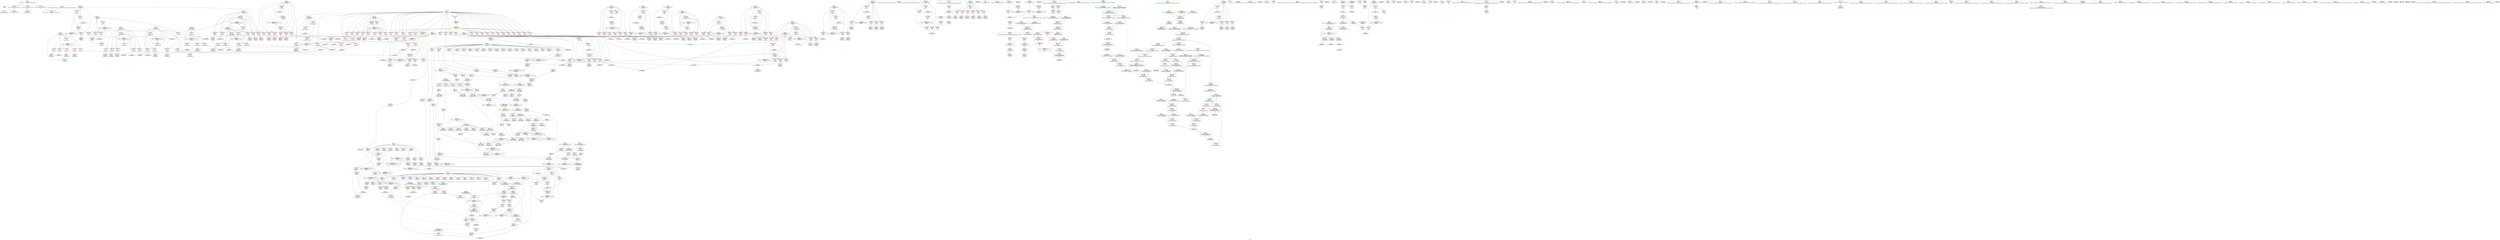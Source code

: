 digraph "SVFG" {
	label="SVFG";

	Node0x557cf6b814e0 [shape=record,color=grey,label="{NodeID: 0\nNullPtr}"];
	Node0x557cf6b814e0 -> Node0x557cf6bb6710[style=solid];
	Node0x557cf6b814e0 -> Node0x557cf6bd3b00[style=solid];
	Node0x557cf6bec420 [shape=record,color=grey,label="{NodeID: 941\n697 = cmp(694, 696, )\n}"];
	Node0x557cf6bd4b70 [shape=record,color=blue, style = dotted,label="{NodeID: 609\n1125\<--1127\noffset_0\<--dummyVal\n_Z6powmod3matx\n}"];
	Node0x557cf6bd4b70 -> Node0x557cf6c11c60[style=dashed];
	Node0x557cf6bbc740 [shape=record,color=red,label="{NodeID: 443\n416\<--295\n\<--x\n_Z5solvev\n}"];
	Node0x557cf6bbc740 -> Node0x557cf6bb8b20[style=solid];
	Node0x557cf6bbfc90 [shape=record,color=purple,label="{NodeID: 277\n541\<--10\narrayidx103\<--dist\n_Z5solvev\n}"];
	Node0x557cf6bb09e0 [shape=record,color=green,label="{NodeID: 111\n950\<--951\n_ZStlsISt11char_traitsIcEERSt13basic_ostreamIcT_ES5_PKc\<--_ZStlsISt11char_traitsIcEERSt13basic_ostreamIcT_ES5_PKc_field_insensitive\n}"];
	Node0x557cf6be71a0 [shape=record,color=grey,label="{NodeID: 886\n799 = Binary(789, 798, )\n}"];
	Node0x557cf6be71a0 -> Node0x557cf6be6ba0[style=solid];
	Node0x557cf6bd1e30 [shape=record,color=red,label="{NodeID: 554\n982\<--903\n\<--ZZ\nmain\n}"];
	Node0x557cf6bd1e30 -> Node0x557cf6be6d20[style=solid];
	Node0x557cf6bb9a90 [shape=record,color=red,label="{NodeID: 388\n910\<--17\nvtable\<--\nmain\n}"];
	Node0x557cf6bb9a90 -> Node0x557cf6bc3910[style=solid];
	Node0x557cf6bb4dc0 [shape=record,color=black,label="{NodeID: 222\n791\<--790\nidxprom251\<--\n_Z5solvev\n}"];
	Node0x557cf6bb1360 [shape=record,color=green,label="{NodeID: 56\n178\<--179\nagg.tmp28\<--agg.tmp28_field_insensitive\n_Z6powmod3matx\n|{|<s1>9}}"];
	Node0x557cf6bb1360 -> Node0x557cf6bb7d50[style=solid];
	Node0x557cf6bb1360:s1 -> Node0x557cf6c71c10[style=solid,color=red];
	Node0x557cf6c17b60 [shape=record,color=black,label="{NodeID: 997\nMR_104V_3 = PHI(MR_104V_4, MR_104V_2, )\npts\{836 \}\n}"];
	Node0x557cf6c17b60 -> Node0x557cf6bd1130[style=dashed];
	Node0x557cf6bd78f0 [shape=record,color=blue, style = dotted,label="{NodeID: 665\n1140\<--1142\noffset_0\<--dummyVal\n_Z5solvev\n}"];
	Node0x557cf6bd78f0 -> Node0x557cf6bd0d20[style=dashed];
	Node0x557cf6bd78f0 -> Node0x557cf6bd0ec0[style=dashed];
	Node0x557cf6bd78f0 -> Node0x557cf6c1bc60[style=dashed];
	Node0x557cf6bcf180 [shape=record,color=red,label="{NodeID: 499\n652\<--327\n\<--j167\n_Z5solvev\n}"];
	Node0x557cf6bcf180 -> Node0x557cf6bedaa0[style=solid];
	Node0x557cf6bc2a70 [shape=record,color=purple,label="{NodeID: 333\n713\<--317\narrayidx206\<--z129\n_Z5solvev\n}"];
	Node0x557cf6c6e620 [shape=record,color=black,label="{NodeID: 1274\n825 = PHI()\n}"];
	Node0x557cf6bb8300 [shape=record,color=black,label="{NodeID: 167\n746\<--333\n\<--ref.tmp222\n_Z5solvev\n}"];
	Node0x557cf6bb8300 -> Node0x557cf6bc35d0[style=solid];
	Node0x557cf68abb90 [shape=record,color=green,label="{NodeID: 1\n7\<--1\n__dso_handle\<--dummyObj\nGlob }"];
	Node0x557cf6bec5a0 [shape=record,color=grey,label="{NodeID: 942\n537 = cmp(535, 536, )\n}"];
	Node0x557cf6bd4c40 [shape=record,color=blue, style = dotted,label="{NodeID: 610\n1128\<--1130\noffset_0\<--dummyVal\n_Z6powmod3matx\n|{|<s1>9}}"];
	Node0x557cf6bd4c40 -> Node0x557cf6c11260[style=dashed];
	Node0x557cf6bd4c40:s1 -> Node0x557cf6c33020[style=dashed,color=red];
	Node0x557cf6bbc810 [shape=record,color=red,label="{NodeID: 444\n427\<--295\n\<--x\n_Z5solvev\n}"];
	Node0x557cf6bbc810 -> Node0x557cf6bb8d90[style=solid];
	Node0x557cf6bbfd60 [shape=record,color=purple,label="{NodeID: 278\n544\<--10\narrayidx105\<--dist\n_Z5solvev\n}"];
	Node0x557cf6bbfd60 -> Node0x557cf6bd09e0[style=solid];
	Node0x557cf6bb0ae0 [shape=record,color=green,label="{NodeID: 112\n954\<--955\n_ZNSolsEi\<--_ZNSolsEi_field_insensitive\n}"];
	Node0x557cf6be7320 [shape=record,color=grey,label="{NodeID: 887\n795 = Binary(793, 794, )\n}"];
	Node0x557cf6be7320 -> Node0x557cf6bb4e90[style=solid];
	Node0x557cf6bd1f00 [shape=record,color=red,label="{NodeID: 555\n972\<--905\n\<--start\nmain\n}"];
	Node0x557cf6bd1f00 -> Node0x557cf6be8520[style=solid];
	Node0x557cf6bb9b60 [shape=record,color=red,label="{NodeID: 389\n809\<--20\nvtable\<--\n_Z5solvev\n}"];
	Node0x557cf6bb9b60 -> Node0x557cf6bc36a0[style=solid];
	Node0x557cf6bb4e90 [shape=record,color=black,label="{NodeID: 223\n796\<--795\nidxprom254\<--sub253\n_Z5solvev\n}"];
	Node0x557cf6bb1430 [shape=record,color=green,label="{NodeID: 57\n250\<--251\nllvm.memcpy.p0i8.p0i8.i64\<--llvm.memcpy.p0i8.p0i8.i64_field_insensitive\n}"];
	Node0x557cf6bd79c0 [shape=record,color=blue,label="{NodeID: 666\n337\<--13\ni225\<--\n_Z5solvev\n}"];
	Node0x557cf6bd79c0 -> Node0x557cf6bcfdb0[style=dashed];
	Node0x557cf6bd79c0 -> Node0x557cf6bcfe80[style=dashed];
	Node0x557cf6bd79c0 -> Node0x557cf6bcff50[style=dashed];
	Node0x557cf6bd79c0 -> Node0x557cf6bd0020[style=dashed];
	Node0x557cf6bd79c0 -> Node0x557cf6bd7b60[style=dashed];
	Node0x557cf6bd79c0 -> Node0x557cf6c1b260[style=dashed];
	Node0x557cf6bcf250 [shape=record,color=red,label="{NodeID: 500\n657\<--327\n\<--j167\n_Z5solvev\n}"];
	Node0x557cf6bcf250 -> Node0x557cf6bea620[style=solid];
	Node0x557cf6bc2b40 [shape=record,color=purple,label="{NodeID: 334\n716\<--317\narrayidx208\<--z129\n_Z5solvev\n}"];
	Node0x557cf6bc2b40 -> Node0x557cf6bd74e0[style=solid];
	Node0x557cf6c6e6f0 [shape=record,color=black,label="{NodeID: 1275\n886 = PHI(1006, )\n}"];
	Node0x557cf6bb83d0 [shape=record,color=black,label="{NodeID: 168\n738\<--335\n\<--agg.tmp\n_Z5solvev\n}"];
	Node0x557cf6bb83d0 -> Node0x557cf6bc3360[style=solid];
	Node0x557cf6b8a3f0 [shape=record,color=green,label="{NodeID: 2\n13\<--1\n\<--dummyObj\nCan only get source location for instruction, argument, global var or function.}"];
	Node0x557cf6bec720 [shape=record,color=grey,label="{NodeID: 943\n946 = cmp(944, 945, )\n}"];
	Node0x557cf6bd4d10 [shape=record,color=blue, style = dotted,label="{NodeID: 611\n1131\<--1133\noffset_0\<--dummyVal\n_Z6powmod3matx\n|{|<s1>9}}"];
	Node0x557cf6bd4d10 -> Node0x557cf6c11760[style=dashed];
	Node0x557cf6bd4d10:s1 -> Node0x557cf6c33130[style=dashed,color=red];
	Node0x557cf6bbc8e0 [shape=record,color=red,label="{NodeID: 445\n390\<--297\n\<--y\n_Z5solvev\n}"];
	Node0x557cf6bbc8e0 -> Node0x557cf6beada0[style=solid];
	Node0x557cf6bbfe30 [shape=record,color=purple,label="{NodeID: 279\n931\<--21\n\<--.str\nmain\n}"];
	Node0x557cf6bb0be0 [shape=record,color=green,label="{NodeID: 113\n959\<--960\nclock\<--clock_field_insensitive\n}"];
	Node0x557cf6be74a0 [shape=record,color=grey,label="{NodeID: 888\n696 = Binary(84, 695, )\n}"];
	Node0x557cf6be74a0 -> Node0x557cf6bec420[style=solid];
	Node0x557cf6bd1fd0 [shape=record,color=red,label="{NodeID: 556\n971\<--907\n\<--end\nmain\n}"];
	Node0x557cf6bd1fd0 -> Node0x557cf6be8520[style=solid];
	Node0x557cf6bb9c30 [shape=record,color=red,label="{NodeID: 390\n919\<--20\nvtable1\<--\nmain\n}"];
	Node0x557cf6bb9c30 -> Node0x557cf6bc39e0[style=solid];
	Node0x557cf6bb4f60 [shape=record,color=black,label="{NodeID: 224\n811\<--810\n\<--vbase.offset.ptr\n_Z5solvev\n}"];
	Node0x557cf6bb4f60 -> Node0x557cf6bd1060[style=solid];
	Node0x557cf6bb1530 [shape=record,color=green,label="{NodeID: 58\n280\<--281\n_Z5solvev\<--_Z5solvev_field_insensitive\n}"];
	Node0x557cf6bd7a90 [shape=record,color=blue,label="{NodeID: 667\n315\<--769\nans\<--add238\n_Z5solvev\n}"];
	Node0x557cf6bd7a90 -> Node0x557cf6bce2e0[style=dashed];
	Node0x557cf6bd7a90 -> Node0x557cf6bce3b0[style=dashed];
	Node0x557cf6bd7a90 -> Node0x557cf6bd7a90[style=dashed];
	Node0x557cf6bd7a90 -> Node0x557cf6bd7d00[style=dashed];
	Node0x557cf6bd7a90 -> Node0x557cf6c18a60[style=dashed];
	Node0x557cf6bcf320 [shape=record,color=red,label="{NodeID: 501\n667\<--327\n\<--j167\n_Z5solvev\n}"];
	Node0x557cf6bcf320 -> Node0x557cf6bb4400[style=solid];
	Node0x557cf6bc2c10 [shape=record,color=purple,label="{NodeID: 335\n719\<--317\nar210\<--z129\n_Z5solvev\n}"];
	Node0x557cf6c6e830 [shape=record,color=black,label="{NodeID: 1276\n916 = PHI()\n}"];
	Node0x557cf6bb84a0 [shape=record,color=black,label="{NodeID: 169\n360\<--359\nidxprom\<--\n_Z5solvev\n}"];
	Node0x557cf6c322f0 [shape=record,color=yellow,style=double,label="{NodeID: 1110\n120V_1 = ENCHI(MR_120V_0)\npts\{883 \}\nFun[_ZSt5fixedRSt8ios_base]}"];
	Node0x557cf6c322f0 -> Node0x557cf6bd8520[style=dashed];
	Node0x557cf6b8a480 [shape=record,color=green,label="{NodeID: 3\n15\<--1\n_ZSt3cin\<--dummyObj\nGlob }"];
	Node0x557cf6bec8a0 [shape=record,color=grey,label="{NodeID: 944\n704 = cmp(701, 703, )\n}"];
	Node0x557cf6bd4de0 [shape=record,color=blue, style = dotted,label="{NodeID: 612\n1134\<--1136\noffset_0\<--dummyVal\n_Z6powmod3matx\n}"];
	Node0x557cf6bd4de0 -> Node0x557cf6c12160[style=dashed];
	Node0x557cf6bbc9b0 [shape=record,color=red,label="{NodeID: 446\n396\<--297\n\<--y\n_Z5solvev\n}"];
	Node0x557cf6bbc9b0 -> Node0x557cf6bb8710[style=solid];
	Node0x557cf6bbff00 [shape=record,color=purple,label="{NodeID: 280\n932\<--23\n\<--.str.1\nmain\n}"];
	Node0x557cf6bb5580 [shape=record,color=green,label="{NodeID: 114\n967\<--968\n_ZStlsISt11char_traitsIcEERSt13basic_ostreamIcT_ES5_c\<--_ZStlsISt11char_traitsIcEERSt13basic_ostreamIcT_ES5_c_field_insensitive\n}"];
	Node0x557cf6be7620 [shape=record,color=grey,label="{NodeID: 889\n91 = Binary(84, 90, )\n}"];
	Node0x557cf6be7620 -> Node0x557cf6bed7a0[style=solid];
	Node0x557cf6bd20a0 [shape=record,color=red,label="{NodeID: 557\n913\<--912\nvbase.offset\<--\nmain\n}"];
	Node0x557cf6bb9d00 [shape=record,color=red,label="{NodeID: 391\n930\<--25\n\<--stdin\nmain\n}"];
	Node0x557cf6bb9d00 -> Node0x557cf6bbd8d0[style=solid];
	Node0x557cf6bb5030 [shape=record,color=black,label="{NodeID: 225\n814\<--813\n\<--add.ptr\n_Z5solvev\n|{<s0>22}}"];
	Node0x557cf6bb5030:s0 -> Node0x557cf6c72a30[style=solid,color=red];
	Node0x557cf6bb1630 [shape=record,color=green,label="{NodeID: 59\n283\<--284\ncur\<--cur_field_insensitive\n_Z5solvev\n}"];
	Node0x557cf6bb1630 -> Node0x557cf6bbb700[style=solid];
	Node0x557cf6bb1630 -> Node0x557cf6bbb7d0[style=solid];
	Node0x557cf6bb1630 -> Node0x557cf6bbb8a0[style=solid];
	Node0x557cf6bb1630 -> Node0x557cf6bbb970[style=solid];
	Node0x557cf6bb1630 -> Node0x557cf6bbba40[style=solid];
	Node0x557cf6bb1630 -> Node0x557cf6bbbb10[style=solid];
	Node0x557cf6bb1630 -> Node0x557cf6bd4f80[style=solid];
	Node0x557cf6c18a60 [shape=record,color=black,label="{NodeID: 1000\nMR_76V_4 = PHI(MR_76V_7, MR_76V_3, )\npts\{316 \}\n}"];
	Node0x557cf6c18a60 -> Node0x557cf6bce480[style=dashed];
	Node0x557cf6bd7b60 [shape=record,color=blue,label="{NodeID: 668\n337\<--773\ni225\<--inc240\n_Z5solvev\n}"];
	Node0x557cf6bd7b60 -> Node0x557cf6bcfdb0[style=dashed];
	Node0x557cf6bd7b60 -> Node0x557cf6bcfe80[style=dashed];
	Node0x557cf6bd7b60 -> Node0x557cf6bcff50[style=dashed];
	Node0x557cf6bd7b60 -> Node0x557cf6bd0020[style=dashed];
	Node0x557cf6bd7b60 -> Node0x557cf6bd7b60[style=dashed];
	Node0x557cf6bd7b60 -> Node0x557cf6c1b260[style=dashed];
	Node0x557cf6bcf3f0 [shape=record,color=red,label="{NodeID: 502\n676\<--327\n\<--j167\n_Z5solvev\n}"];
	Node0x557cf6bcf3f0 -> Node0x557cf6bb45a0[style=solid];
	Node0x557cf6bc2ce0 [shape=record,color=purple,label="{NodeID: 336\n722\<--317\narrayidx212\<--z129\n_Z5solvev\n}"];
	Node0x557cf6c6e900 [shape=record,color=black,label="{NodeID: 1277\n925 = PHI()\n}"];
	Node0x557cf6bb8570 [shape=record,color=black,label="{NodeID: 170\n363\<--362\nidxprom6\<--\n_Z5solvev\n}"];
	Node0x557cf6b8a730 [shape=record,color=green,label="{NodeID: 4\n18\<--1\n_ZSt4cout\<--dummyObj\nGlob }"];
	Node0x557cf6beca20 [shape=record,color=grey,label="{NodeID: 945\n520 = cmp(518, 519, )\n}"];
	Node0x557cf6bd4eb0 [shape=record,color=blue,label="{NodeID: 613\n160\<--271\nexponent.addr\<--div\n_Z6powmod3matx\n}"];
	Node0x557cf6bd4eb0 -> Node0x557cf6c0ed50[style=dashed];
	Node0x557cf6bbca80 [shape=record,color=red,label="{NodeID: 447\n409\<--297\n\<--y\n_Z5solvev\n}"];
	Node0x557cf6bbca80 -> Node0x557cf6bb8980[style=solid];
	Node0x557cf6bbffd0 [shape=record,color=purple,label="{NodeID: 281\n937\<--26\n\<--.str.2\nmain\n}"];
	Node0x557cf6bb5680 [shape=record,color=green,label="{NodeID: 115\n1010\<--1011\nthis.addr\<--this.addr_field_insensitive\n_ZNSt8ios_base4setfESt13_Ios_FmtflagsS0_\n}"];
	Node0x557cf6bb5680 -> Node0x557cf6bd2240[style=solid];
	Node0x557cf6bb5680 -> Node0x557cf6bd8ad0[style=solid];
	Node0x557cf6be77a0 [shape=record,color=grey,label="{NodeID: 890\n703 = Binary(84, 702, )\n}"];
	Node0x557cf6be77a0 -> Node0x557cf6bec8a0[style=solid];
	Node0x557cf6bd2170 [shape=record,color=red,label="{NodeID: 558\n922\<--921\nvbase.offset3\<--\nmain\n}"];
	Node0x557cf6bb9dd0 [shape=record,color=red,label="{NodeID: 392\n936\<--30\n\<--stdout\nmain\n}"];
	Node0x557cf6bb9dd0 -> Node0x557cf6bbd9a0[style=solid];
	Node0x557cf6bb5100 [shape=record,color=black,label="{NodeID: 226\n832\<--855\n_ZSt3minIxERKT_S2_S2__ret\<--\n_ZSt3minIxERKT_S2_S2_\n|{<s0>17|<s1>18}}"];
	Node0x557cf6bb5100:s0 -> Node0x557cf6c6e180[style=solid,color=blue];
	Node0x557cf6bb5100:s1 -> Node0x557cf6c6e340[style=solid,color=blue];
	Node0x557cf6bb1700 [shape=record,color=green,label="{NodeID: 60\n285\<--286\nm\<--m_field_insensitive\n_Z5solvev\n}"];
	Node0x557cf6bb1700 -> Node0x557cf6bbbbe0[style=solid];
	Node0x557cf6c18f60 [shape=record,color=black,label="{NodeID: 1001\nMR_78V_2 = PHI(MR_78V_4, MR_78V_1, )\npts\{320 \}\n}"];
	Node0x557cf6bd7c30 [shape=record,color=blue,label="{NodeID: 669\n339\<--776\ni242\<--\n_Z5solvev\n}"];
	Node0x557cf6bd7c30 -> Node0x557cf6bd00f0[style=dashed];
	Node0x557cf6bd7c30 -> Node0x557cf6bd01c0[style=dashed];
	Node0x557cf6bd7c30 -> Node0x557cf6bd0290[style=dashed];
	Node0x557cf6bd7c30 -> Node0x557cf6bd0360[style=dashed];
	Node0x557cf6bd7c30 -> Node0x557cf6bd7dd0[style=dashed];
	Node0x557cf6bd7c30 -> Node0x557cf6c1b760[style=dashed];
	Node0x557cf6bcf4c0 [shape=record,color=red,label="{NodeID: 503\n682\<--327\n\<--j167\n_Z5solvev\n}"];
	Node0x557cf6bcf4c0 -> Node0x557cf6bea020[style=solid];
	Node0x557cf6bc2db0 [shape=record,color=purple,label="{NodeID: 337\n725\<--317\narrayidx214\<--z129\n_Z5solvev\n}"];
	Node0x557cf6bc2db0 -> Node0x557cf6bd75b0[style=solid];
	Node0x557cf6c6e9d0 [shape=record,color=black,label="{NodeID: 1278\n926 = PHI()\n}"];
	Node0x557cf6bb8640 [shape=record,color=black,label="{NodeID: 171\n394\<--393\nidxprom19\<--\n_Z5solvev\n}"];
	Node0x557cf6c32510 [shape=record,color=yellow,style=double,label="{NodeID: 1112\n2V_1 = ENCHI(MR_2V_0)\npts\{14 \}\nFun[main]|{<s0>37}}"];
	Node0x557cf6c32510:s0 -> Node0x557cf6c303f0[style=dashed,color=red];
	Node0x557cf6b8a7c0 [shape=record,color=green,label="{NodeID: 5\n21\<--1\n.str\<--dummyObj\nGlob }"];
	Node0x557cf6becba0 [shape=record,color=grey,label="{NodeID: 946\n628 = cmp(626, 627, )\n}"];
	Node0x557cf6bd4f80 [shape=record,color=blue,label="{NodeID: 614\n283\<--13\ncur\<--\n_Z5solvev\n}"];
	Node0x557cf6bd4f80 -> Node0x557cf6bbb700[style=dashed];
	Node0x557cf6bd4f80 -> Node0x557cf6bbb7d0[style=dashed];
	Node0x557cf6bd4f80 -> Node0x557cf6bbb8a0[style=dashed];
	Node0x557cf6bd4f80 -> Node0x557cf6bbb970[style=dashed];
	Node0x557cf6bd4f80 -> Node0x557cf6bbba40[style=dashed];
	Node0x557cf6bd4f80 -> Node0x557cf6bbbb10[style=dashed];
	Node0x557cf6bbcb50 [shape=record,color=red,label="{NodeID: 448\n413\<--297\n\<--y\n_Z5solvev\n}"];
	Node0x557cf6bbcb50 -> Node0x557cf6bb8a50[style=solid];
	Node0x557cf6bc00a0 [shape=record,color=purple,label="{NodeID: 282\n938\<--28\n\<--.str.3\nmain\n}"];
	Node0x557cf6bb5750 [shape=record,color=green,label="{NodeID: 116\n1012\<--1013\n__fmtfl.addr\<--__fmtfl.addr_field_insensitive\n_ZNSt8ios_base4setfESt13_Ios_FmtflagsS0_\n}"];
	Node0x557cf6bb5750 -> Node0x557cf6bd2310[style=solid];
	Node0x557cf6bb5750 -> Node0x557cf6bd8ba0[style=solid];
	Node0x557cf6be7920 [shape=record,color=grey,label="{NodeID: 891\n742 = Binary(741, 140, )\n}"];
	Node0x557cf6be7920 -> Node0x557cf6bb49b0[style=solid];
	Node0x557cf6bd2240 [shape=record,color=red,label="{NodeID: 559\n1021\<--1010\nthis1\<--this.addr\n_ZNSt8ios_base4setfESt13_Ios_FmtflagsS0_\n}"];
	Node0x557cf6bd2240 -> Node0x557cf6bc3ab0[style=solid];
	Node0x557cf6bd2240 -> Node0x557cf6bc3b80[style=solid];
	Node0x557cf6bd2240 -> Node0x557cf6bc3c50[style=solid];
	Node0x557cf6bb9ea0 [shape=record,color=red,label="{NodeID: 393\n81\<--73\n\<--i\n_Z3mul3matS_\n}"];
	Node0x557cf6bb9ea0 -> Node0x557cf6beeca0[style=solid];
	Node0x557cf6bb51d0 [shape=record,color=black,label="{NodeID: 227\n857\<--875\n_ZNSt8ios_base9precisionEl_ret\<--\n_ZNSt8ios_base9precisionEl\n|{<s0>22}}"];
	Node0x557cf6bb51d0:s0 -> Node0x557cf6c6e440[style=solid,color=blue];
	Node0x557cf6bb17d0 [shape=record,color=green,label="{NodeID: 61\n287\<--288\np\<--p_field_insensitive\n_Z5solvev\n}"];
	Node0x557cf6bb17d0 -> Node0x557cf6bbbcb0[style=solid];
	Node0x557cf6bb17d0 -> Node0x557cf6bbbd80[style=solid];
	Node0x557cf6c19460 [shape=record,color=black,label="{NodeID: 1002\nMR_80V_2 = PHI(MR_80V_3, MR_80V_1, )\npts\{322 \}\n}"];
	Node0x557cf6bd7d00 [shape=record,color=blue,label="{NodeID: 670\n315\<--801\nans\<--add257\n_Z5solvev\n}"];
	Node0x557cf6bd7d00 -> Node0x557cf6bce3b0[style=dashed];
	Node0x557cf6bd7d00 -> Node0x557cf6bd7d00[style=dashed];
	Node0x557cf6bd7d00 -> Node0x557cf6c18a60[style=dashed];
	Node0x557cf6bcf590 [shape=record,color=red,label="{NodeID: 504\n694\<--329\n\<--i192\n_Z5solvev\n}"];
	Node0x557cf6bcf590 -> Node0x557cf6bec420[style=solid];
	Node0x557cf6bc2e80 [shape=record,color=purple,label="{NodeID: 338\n754\<--317\nar229\<--z129\n_Z5solvev\n}"];
	Node0x557cf6c6ead0 [shape=record,color=black,label="{NodeID: 1279\n929 = PHI()\n}"];
	Node0x557cf6bb8710 [shape=record,color=black,label="{NodeID: 172\n397\<--396\nidxprom21\<--\n_Z5solvev\n}"];
	Node0x557cf6b8a850 [shape=record,color=green,label="{NodeID: 6\n23\<--1\n.str.1\<--dummyObj\nGlob }"];
	Node0x557cf6becd20 [shape=record,color=grey,label="{NodeID: 947\n533 = cmp(531, 532, )\n}"];
	Node0x557cf6bd5050 [shape=record,color=blue,label="{NodeID: 615\n289\<--13\ni\<--\n_Z5solvev\n}"];
	Node0x557cf6bd5050 -> Node0x557cf6c2cc40[style=dashed];
	Node0x557cf6bbcc20 [shape=record,color=red,label="{NodeID: 449\n424\<--297\n\<--y\n_Z5solvev\n}"];
	Node0x557cf6bbcc20 -> Node0x557cf6bb8cc0[style=solid];
	Node0x557cf6bc0170 [shape=record,color=purple,label="{NodeID: 283\n948\<--31\n\<--.str.4\nmain\n}"];
	Node0x557cf6bb5820 [shape=record,color=green,label="{NodeID: 117\n1014\<--1015\n__mask.addr\<--__mask.addr_field_insensitive\n_ZNSt8ios_base4setfESt13_Ios_FmtflagsS0_\n}"];
	Node0x557cf6bb5820 -> Node0x557cf6bd23e0[style=solid];
	Node0x557cf6bb5820 -> Node0x557cf6bd24b0[style=solid];
	Node0x557cf6bb5820 -> Node0x557cf6bd8c70[style=solid];
	Node0x557cf6be7aa0 [shape=record,color=grey,label="{NodeID: 892\n508 = Binary(507, 140, )\n}"];
	Node0x557cf6be7aa0 -> Node0x557cf6bd5ef0[style=solid];
	Node0x557cf6bd2310 [shape=record,color=red,label="{NodeID: 560\n1033\<--1012\n\<--__fmtfl.addr\n_ZNSt8ios_base4setfESt13_Ios_FmtflagsS0_\n|{<s0>46}}"];
	Node0x557cf6bd2310:s0 -> Node0x557cf6c6ff40[style=solid,color=red];
	Node0x557cf6bb9f70 [shape=record,color=red,label="{NodeID: 394\n95\<--73\n\<--i\n_Z3mul3matS_\n}"];
	Node0x557cf6bb9f70 -> Node0x557cf6bb6de0[style=solid];
	Node0x557cf6bb52a0 [shape=record,color=black,label="{NodeID: 228\n880\<--891\n_ZSt5fixedRSt8ios_base_ret\<--\n_ZSt5fixedRSt8ios_base\n}"];
	Node0x557cf6bb18a0 [shape=record,color=green,label="{NodeID: 62\n289\<--290\ni\<--i_field_insensitive\n_Z5solvev\n}"];
	Node0x557cf6bb18a0 -> Node0x557cf6bbbe50[style=solid];
	Node0x557cf6bb18a0 -> Node0x557cf6bbbf20[style=solid];
	Node0x557cf6bb18a0 -> Node0x557cf6bbbff0[style=solid];
	Node0x557cf6bb18a0 -> Node0x557cf6bd5050[style=solid];
	Node0x557cf6bb18a0 -> Node0x557cf6bd5390[style=solid];
	Node0x557cf6c19960 [shape=record,color=black,label="{NodeID: 1003\nMR_82V_2 = PHI(MR_82V_4, MR_82V_1, )\npts\{324 \}\n}"];
	Node0x557cf6bd7dd0 [shape=record,color=blue,label="{NodeID: 671\n339\<--805\ni242\<--inc259\n_Z5solvev\n}"];
	Node0x557cf6bd7dd0 -> Node0x557cf6bd00f0[style=dashed];
	Node0x557cf6bd7dd0 -> Node0x557cf6bd01c0[style=dashed];
	Node0x557cf6bd7dd0 -> Node0x557cf6bd0290[style=dashed];
	Node0x557cf6bd7dd0 -> Node0x557cf6bd0360[style=dashed];
	Node0x557cf6bd7dd0 -> Node0x557cf6bd7dd0[style=dashed];
	Node0x557cf6bd7dd0 -> Node0x557cf6c1b760[style=dashed];
	Node0x557cf6bcf660 [shape=record,color=red,label="{NodeID: 505\n706\<--329\n\<--i192\n_Z5solvev\n}"];
	Node0x557cf6bcf660 -> Node0x557cf6bec120[style=solid];
	Node0x557cf6bc2f50 [shape=record,color=purple,label="{NodeID: 339\n755\<--317\narrayidx230\<--z129\n_Z5solvev\n}"];
	Node0x557cf6c6ebd0 [shape=record,color=black,label="{NodeID: 1280\n941 = PHI()\n}"];
	Node0x557cf6bb87e0 [shape=record,color=black,label="{NodeID: 173\n400\<--399\nconv\<--\n_Z5solvev\n}"];
	Node0x557cf6bb87e0 -> Node0x557cf6bd56d0[style=solid];
	Node0x557cf6b84fa0 [shape=record,color=green,label="{NodeID: 7\n25\<--1\nstdin\<--dummyObj\nGlob }"];
	Node0x557cf6becea0 [shape=record,color=grey,label="{NodeID: 948\n594 = cmp(592, 593, )\n}"];
	Node0x557cf6bd5120 [shape=record,color=blue,label="{NodeID: 616\n291\<--13\nj\<--\n_Z5solvev\n}"];
	Node0x557cf6bd5120 -> Node0x557cf6bbc0c0[style=dashed];
	Node0x557cf6bd5120 -> Node0x557cf6bbc190[style=dashed];
	Node0x557cf6bd5120 -> Node0x557cf6bbc260[style=dashed];
	Node0x557cf6bd5120 -> Node0x557cf6bd52c0[style=dashed];
	Node0x557cf6bd5120 -> Node0x557cf6c2c740[style=dashed];
	Node0x557cf6bbccf0 [shape=record,color=red,label="{NodeID: 450\n399\<--299\n\<--z\n_Z5solvev\n}"];
	Node0x557cf6bbccf0 -> Node0x557cf6bb87e0[style=solid];
	Node0x557cf6bc0240 [shape=record,color=purple,label="{NodeID: 284\n956\<--33\n\<--.str.5\nmain\n}"];
	Node0x557cf6bb58f0 [shape=record,color=green,label="{NodeID: 118\n1016\<--1017\n__old\<--__old_field_insensitive\n_ZNSt8ios_base4setfESt13_Ios_FmtflagsS0_\n}"];
	Node0x557cf6bb58f0 -> Node0x557cf6bd2580[style=solid];
	Node0x557cf6bb58f0 -> Node0x557cf6bd8d40[style=solid];
	Node0x557cf6be7c20 [shape=record,color=grey,label="{NodeID: 893\n513 = Binary(512, 140, )\n}"];
	Node0x557cf6be7c20 -> Node0x557cf6bd5fc0[style=solid];
	Node0x557cf6bd23e0 [shape=record,color=red,label="{NodeID: 561\n1025\<--1014\n\<--__mask.addr\n_ZNSt8ios_base4setfESt13_Ios_FmtflagsS0_\n|{<s0>44}}"];
	Node0x557cf6bd23e0:s0 -> Node0x557cf6c71d60[style=solid,color=red];
	Node0x557cf6bba040 [shape=record,color=red,label="{NodeID: 395\n111\<--73\n\<--i\n_Z3mul3matS_\n}"];
	Node0x557cf6bba040 -> Node0x557cf6bb6f80[style=solid];
	Node0x557cf6bb5370 [shape=record,color=black,label="{NodeID: 229\n912\<--911\n\<--vbase.offset.ptr\nmain\n}"];
	Node0x557cf6bb5370 -> Node0x557cf6bd20a0[style=solid];
	Node0x557cf6bb1970 [shape=record,color=green,label="{NodeID: 63\n291\<--292\nj\<--j_field_insensitive\n_Z5solvev\n}"];
	Node0x557cf6bb1970 -> Node0x557cf6bbc0c0[style=solid];
	Node0x557cf6bb1970 -> Node0x557cf6bbc190[style=solid];
	Node0x557cf6bb1970 -> Node0x557cf6bbc260[style=solid];
	Node0x557cf6bb1970 -> Node0x557cf6bd5120[style=solid];
	Node0x557cf6bb1970 -> Node0x557cf6bd52c0[style=solid];
	Node0x557cf6c19e60 [shape=record,color=black,label="{NodeID: 1004\nMR_84V_2 = PHI(MR_84V_4, MR_84V_1, )\npts\{326 \}\n}"];
	Node0x557cf6bd7ea0 [shape=record,color=blue,label="{NodeID: 672\n837\<--833\n__a.addr\<--__a\n_ZSt3minIxERKT_S2_S2_\n}"];
	Node0x557cf6bd7ea0 -> Node0x557cf6bd1200[style=dashed];
	Node0x557cf6bd7ea0 -> Node0x557cf6bd12d0[style=dashed];
	Node0x557cf6bcf730 [shape=record,color=red,label="{NodeID: 506\n711\<--329\n\<--i192\n_Z5solvev\n}"];
	Node0x557cf6bcf730 -> Node0x557cf6bb4670[style=solid];
	Node0x557cf6bc3020 [shape=record,color=purple,label="{NodeID: 340\n758\<--317\narrayidx232\<--z129\n_Z5solvev\n}"];
	Node0x557cf6bc3020 -> Node0x557cf6bd0d20[style=solid];
	Node0x557cf6c6ecd0 [shape=record,color=black,label="{NodeID: 1281\n949 = PHI()\n}"];
	Node0x557cf6bb88b0 [shape=record,color=black,label="{NodeID: 174\n407\<--406\nidxprom24\<--\n_Z5solvev\n}"];
	Node0x557cf6b85060 [shape=record,color=green,label="{NodeID: 8\n26\<--1\n.str.2\<--dummyObj\nGlob }"];
	Node0x557cf6bed020 [shape=record,color=grey,label="{NodeID: 949\n452 = cmp(450, 451, )\n}"];
	Node0x557cf6bd51f0 [shape=record,color=blue,label="{NodeID: 617\n364\<--366\narrayidx7\<--\n_Z5solvev\n}"];
	Node0x557cf6bd51f0 -> Node0x557cf6c20290[style=dashed];
	Node0x557cf6bbcdc0 [shape=record,color=red,label="{NodeID: 451\n419\<--299\n\<--z\n_Z5solvev\n}"];
	Node0x557cf6bbcdc0 -> Node0x557cf6bb8bf0[style=solid];
	Node0x557cf6bc0310 [shape=record,color=purple,label="{NodeID: 285\n969\<--36\n\<--.str.6\nmain\n}"];
	Node0x557cf6bb59c0 [shape=record,color=green,label="{NodeID: 119\n1027\<--1028\n_ZStcoSt13_Ios_Fmtflags\<--_ZStcoSt13_Ios_Fmtflags_field_insensitive\n}"];
	Node0x557cf6c2c740 [shape=record,color=black,label="{NodeID: 1060\nMR_52V_2 = PHI(MR_52V_4, MR_52V_1, )\npts\{292 \}\n}"];
	Node0x557cf6c2c740 -> Node0x557cf6bd5120[style=dashed];
	Node0x557cf6be7da0 [shape=record,color=grey,label="{NodeID: 894\n135 = Binary(134, 126, )\n}"];
	Node0x557cf6be7da0 -> Node0x557cf6bd3f40[style=solid];
	Node0x557cf6bd24b0 [shape=record,color=red,label="{NodeID: 562\n1034\<--1014\n\<--__mask.addr\n_ZNSt8ios_base4setfESt13_Ios_FmtflagsS0_\n|{<s0>46}}"];
	Node0x557cf6bd24b0:s0 -> Node0x557cf6c70150[style=solid,color=red];
	Node0x557cf6bba110 [shape=record,color=red,label="{NodeID: 396\n128\<--73\n\<--i\n_Z3mul3matS_\n}"];
	Node0x557cf6bba110 -> Node0x557cf6bb72c0[style=solid];
	Node0x557cf6bb5440 [shape=record,color=black,label="{NodeID: 230\n915\<--914\n\<--add.ptr\nmain\n}"];
	Node0x557cf6bb1a40 [shape=record,color=green,label="{NodeID: 64\n293\<--294\ni11\<--i11_field_insensitive\n_Z5solvev\n}"];
	Node0x557cf6bb1a40 -> Node0x557cf6bbc330[style=solid];
	Node0x557cf6bb1a40 -> Node0x557cf6bbc400[style=solid];
	Node0x557cf6bb1a40 -> Node0x557cf6bd5460[style=solid];
	Node0x557cf6bb1a40 -> Node0x557cf6bd5a10[style=solid];
	Node0x557cf6c1a360 [shape=record,color=black,label="{NodeID: 1005\nMR_86V_2 = PHI(MR_86V_3, MR_86V_1, )\npts\{328 \}\n}"];
	Node0x557cf6bd7f70 [shape=record,color=blue,label="{NodeID: 673\n839\<--834\n__b.addr\<--__b\n_ZSt3minIxERKT_S2_S2_\n}"];
	Node0x557cf6bd7f70 -> Node0x557cf6bd13a0[style=dashed];
	Node0x557cf6bd7f70 -> Node0x557cf6bd1470[style=dashed];
	Node0x557cf6bcf800 [shape=record,color=red,label="{NodeID: 507\n720\<--329\n\<--i192\n_Z5solvev\n}"];
	Node0x557cf6bcf800 -> Node0x557cf6bb4810[style=solid];
	Node0x557cf6bc30f0 [shape=record,color=purple,label="{NodeID: 341\n784\<--317\nar247\<--z129\n_Z5solvev\n}"];
	Node0x557cf6c6ee30 [shape=record,color=black,label="{NodeID: 1282\n953 = PHI()\n}"];
	Node0x557cf6bb8980 [shape=record,color=black,label="{NodeID: 175\n410\<--409\nidxprom26\<--\n_Z5solvev\n}"];
	Node0x557cf6b85120 [shape=record,color=green,label="{NodeID: 9\n28\<--1\n.str.3\<--dummyObj\nGlob }"];
	Node0x557cf6bed1a0 [shape=record,color=grey,label="{NodeID: 950\n647 = cmp(645, 646, )\n}"];
	Node0x557cf6bd52c0 [shape=record,color=blue,label="{NodeID: 618\n291\<--369\nj\<--inc\n_Z5solvev\n}"];
	Node0x557cf6bd52c0 -> Node0x557cf6bbc0c0[style=dashed];
	Node0x557cf6bd52c0 -> Node0x557cf6bbc190[style=dashed];
	Node0x557cf6bd52c0 -> Node0x557cf6bbc260[style=dashed];
	Node0x557cf6bd52c0 -> Node0x557cf6bd52c0[style=dashed];
	Node0x557cf6bd52c0 -> Node0x557cf6c2c740[style=dashed];
	Node0x557cf6bbce90 [shape=record,color=red,label="{NodeID: 452\n438\<--305\n\<--k\n_Z5solvev\n}"];
	Node0x557cf6bbce90 -> Node0x557cf6bee3a0[style=solid];
	Node0x557cf6bc03e0 [shape=record,color=purple,label="{NodeID: 286\n978\<--38\n\<--.str.7\nmain\n}"];
	Node0x557cf6bb5ac0 [shape=record,color=green,label="{NodeID: 120\n1031\<--1032\n_ZStaNRSt13_Ios_FmtflagsS_\<--_ZStaNRSt13_Ios_FmtflagsS__field_insensitive\n}"];
	Node0x557cf6c2cc40 [shape=record,color=black,label="{NodeID: 1061\nMR_50V_3 = PHI(MR_50V_4, MR_50V_2, )\npts\{290 \}\n}"];
	Node0x557cf6c2cc40 -> Node0x557cf6bbbe50[style=dashed];
	Node0x557cf6c2cc40 -> Node0x557cf6bbbf20[style=dashed];
	Node0x557cf6c2cc40 -> Node0x557cf6bbbff0[style=dashed];
	Node0x557cf6c2cc40 -> Node0x557cf6bd5390[style=dashed];
	Node0x557cf6be7f20 [shape=record,color=grey,label="{NodeID: 895\n604 = Binary(603, 228, )\n}"];
	Node0x557cf6be7f20 -> Node0x557cf6be80a0[style=solid];
	Node0x557cf6bd2580 [shape=record,color=red,label="{NodeID: 563\n1042\<--1016\n\<--__old\n_ZNSt8ios_base4setfESt13_Ios_FmtflagsS0_\n}"];
	Node0x557cf6bd2580 -> Node0x557cf6bbdb40[style=solid];
	Node0x557cf6bba1e0 [shape=record,color=red,label="{NodeID: 397\n149\<--73\n\<--i\n_Z3mul3matS_\n}"];
	Node0x557cf6bba1e0 -> Node0x557cf6be8b20[style=solid];
	Node0x557cf6bbd770 [shape=record,color=black,label="{NodeID: 231\n921\<--920\n\<--vbase.offset.ptr2\nmain\n}"];
	Node0x557cf6bbd770 -> Node0x557cf6bd2170[style=solid];
	Node0x557cf6bb1b10 [shape=record,color=green,label="{NodeID: 65\n295\<--296\nx\<--x_field_insensitive\n_Z5solvev\n}"];
	Node0x557cf6bb1b10 -> Node0x557cf6bbc4d0[style=solid];
	Node0x557cf6bb1b10 -> Node0x557cf6bbc5a0[style=solid];
	Node0x557cf6bb1b10 -> Node0x557cf6bbc670[style=solid];
	Node0x557cf6bb1b10 -> Node0x557cf6bbc740[style=solid];
	Node0x557cf6bb1b10 -> Node0x557cf6bbc810[style=solid];
	Node0x557cf6bb1b10 -> Node0x557cf6bd5530[style=solid];
	Node0x557cf6c1a860 [shape=record,color=black,label="{NodeID: 1006\nMR_88V_2 = PHI(MR_88V_4, MR_88V_1, )\npts\{330 \}\n}"];
	Node0x557cf6bd8040 [shape=record,color=blue,label="{NodeID: 674\n835\<--849\nretval\<--\n_ZSt3minIxERKT_S2_S2_\n}"];
	Node0x557cf6bd8040 -> Node0x557cf6c17b60[style=dashed];
	Node0x557cf6bcf8d0 [shape=record,color=red,label="{NodeID: 508\n734\<--329\n\<--i192\n_Z5solvev\n}"];
	Node0x557cf6bcf8d0 -> Node0x557cf6be83a0[style=solid];
	Node0x557cf6bc31c0 [shape=record,color=purple,label="{NodeID: 342\n785\<--317\narrayidx248\<--z129\n_Z5solvev\n}"];
	Node0x557cf6c6ef30 [shape=record,color=black,label="{NodeID: 1283\n957 = PHI()\n}"];
	Node0x557cf6bb8a50 [shape=record,color=black,label="{NodeID: 176\n414\<--413\nidxprom28\<--\n_Z5solvev\n}"];
	Node0x557cf6b851e0 [shape=record,color=green,label="{NodeID: 10\n30\<--1\nstdout\<--dummyObj\nGlob }"];
	Node0x557cf6bed320 [shape=record,color=grey,label="{NodeID: 951\n752 = cmp(750, 751, )\n}"];
	Node0x557cf6bd5390 [shape=record,color=blue,label="{NodeID: 619\n289\<--374\ni\<--inc9\n_Z5solvev\n}"];
	Node0x557cf6bd5390 -> Node0x557cf6c2cc40[style=dashed];
	Node0x557cf6bbcf60 [shape=record,color=red,label="{NodeID: 453\n457\<--305\n\<--k\n_Z5solvev\n}"];
	Node0x557cf6bbcf60 -> Node0x557cf6bb8f30[style=solid];
	Node0x557cf6bc04b0 [shape=record,color=purple,label="{NodeID: 287\n1116\<--40\nllvm.global_ctors_0\<--llvm.global_ctors\nGlob }"];
	Node0x557cf6bc04b0 -> Node0x557cf6bd3900[style=solid];
	Node0x557cf6bb5bc0 [shape=record,color=green,label="{NodeID: 121\n1036\<--1037\n_ZStanSt13_Ios_FmtflagsS_\<--_ZStanSt13_Ios_FmtflagsS__field_insensitive\n}"];
	Node0x557cf6be80a0 [shape=record,color=grey,label="{NodeID: 896\n605 = Binary(228, 604, )\n}"];
	Node0x557cf6be80a0 -> Node0x557cf6bd6980[style=solid];
	Node0x557cf6bd2650 [shape=record,color=red,label="{NodeID: 564\n1023\<--1022\n\<--_M_flags\n_ZNSt8ios_base4setfESt13_Ios_FmtflagsS0_\n}"];
	Node0x557cf6bd2650 -> Node0x557cf6bd8d40[style=solid];
	Node0x557cf6bba2b0 [shape=record,color=red,label="{NodeID: 398\n89\<--75\n\<--j\n_Z3mul3matS_\n}"];
	Node0x557cf6bba2b0 -> Node0x557cf6bed7a0[style=solid];
	Node0x557cf6bbd800 [shape=record,color=black,label="{NodeID: 232\n924\<--923\n\<--add.ptr4\nmain\n}"];
	Node0x557cf6bb1be0 [shape=record,color=green,label="{NodeID: 66\n297\<--298\ny\<--y_field_insensitive\n_Z5solvev\n}"];
	Node0x557cf6bb1be0 -> Node0x557cf6bbc8e0[style=solid];
	Node0x557cf6bb1be0 -> Node0x557cf6bbc9b0[style=solid];
	Node0x557cf6bb1be0 -> Node0x557cf6bbca80[style=solid];
	Node0x557cf6bb1be0 -> Node0x557cf6bbcb50[style=solid];
	Node0x557cf6bb1be0 -> Node0x557cf6bbcc20[style=solid];
	Node0x557cf6bb1be0 -> Node0x557cf6bd5600[style=solid];
	Node0x557cf6c1ad60 [shape=record,color=black,label="{NodeID: 1007\nMR_90V_2 = PHI(MR_90V_3, MR_90V_1, )\npts\{332 \}\n}"];
	Node0x557cf6bd8110 [shape=record,color=blue,label="{NodeID: 675\n835\<--852\nretval\<--\n_ZSt3minIxERKT_S2_S2_\n}"];
	Node0x557cf6bd8110 -> Node0x557cf6c17b60[style=dashed];
	Node0x557cf6bcf9a0 [shape=record,color=red,label="{NodeID: 509\n701\<--331\n\<--j197\n_Z5solvev\n}"];
	Node0x557cf6bcf9a0 -> Node0x557cf6bec8a0[style=solid];
	Node0x557cf6bc3290 [shape=record,color=purple,label="{NodeID: 343\n788\<--317\narrayidx250\<--z129\n_Z5solvev\n}"];
	Node0x557cf6bc3290 -> Node0x557cf6bd0ec0[style=solid];
	Node0x557cf6c6f000 [shape=record,color=black,label="{NodeID: 1284\n958 = PHI()\n}"];
	Node0x557cf6c6f000 -> Node0x557cf6bd8860[style=solid];
	Node0x557cf6bb8b20 [shape=record,color=black,label="{NodeID: 177\n417\<--416\nidxprom30\<--\n_Z5solvev\n}"];
	Node0x557cf6b852e0 [shape=record,color=green,label="{NodeID: 11\n31\<--1\n.str.4\<--dummyObj\nGlob }"];
	Node0x557cf6bed4a0 [shape=record,color=grey,label="{NodeID: 952\n600 = cmp(598, 599, )\n}"];
	Node0x557cf6bd5460 [shape=record,color=blue,label="{NodeID: 620\n293\<--13\ni11\<--\n_Z5solvev\n}"];
	Node0x557cf6bd5460 -> Node0x557cf6c13560[style=dashed];
	Node0x557cf6bbd030 [shape=record,color=red,label="{NodeID: 454\n461\<--305\n\<--k\n_Z5solvev\n}"];
	Node0x557cf6bbd030 -> Node0x557cf6bb9000[style=solid];
	Node0x557cf6bc0580 [shape=record,color=purple,label="{NodeID: 288\n1117\<--40\nllvm.global_ctors_1\<--llvm.global_ctors\nGlob }"];
	Node0x557cf6bc0580 -> Node0x557cf6bd3a00[style=solid];
	Node0x557cf6bb5cc0 [shape=record,color=green,label="{NodeID: 122\n1040\<--1041\n_ZStoRRSt13_Ios_FmtflagsS_\<--_ZStoRRSt13_Ios_FmtflagsS__field_insensitive\n}"];
	Node0x557cf6be8220 [shape=record,color=grey,label="{NodeID: 897\n730 = Binary(729, 140, )\n}"];
	Node0x557cf6be8220 -> Node0x557cf6bd7680[style=solid];
	Node0x557cf6bd2720 [shape=record,color=red,label="{NodeID: 565\n1053\<--1047\n\<--__a.addr\n_ZStaNRSt13_Ios_FmtflagsS_\n}"];
	Node0x557cf6bd2720 -> Node0x557cf6bd2990[style=solid];
	Node0x557cf6bba380 [shape=record,color=red,label="{NodeID: 399\n98\<--75\n\<--j\n_Z3mul3matS_\n}"];
	Node0x557cf6bba380 -> Node0x557cf6bb6eb0[style=solid];
	Node0x557cf6bbd8d0 [shape=record,color=black,label="{NodeID: 233\n933\<--930\ncall8\<--\nmain\n}"];
	Node0x557cf6bb1cb0 [shape=record,color=green,label="{NodeID: 67\n299\<--300\nz\<--z_field_insensitive\n_Z5solvev\n}"];
	Node0x557cf6bb1cb0 -> Node0x557cf6bbccf0[style=solid];
	Node0x557cf6bb1cb0 -> Node0x557cf6bbcdc0[style=solid];
	Node0x557cf6c1b260 [shape=record,color=black,label="{NodeID: 1008\nMR_92V_2 = PHI(MR_92V_4, MR_92V_1, )\npts\{338 \}\n}"];
	Node0x557cf6bd81e0 [shape=record,color=blue,label="{NodeID: 676\n860\<--858\nthis.addr\<--this\n_ZNSt8ios_base9precisionEl\n}"];
	Node0x557cf6bd81e0 -> Node0x557cf6bd16e0[style=dashed];
	Node0x557cf6bcfa70 [shape=record,color=red,label="{NodeID: 510\n707\<--331\n\<--j197\n_Z5solvev\n}"];
	Node0x557cf6bcfa70 -> Node0x557cf6bec120[style=solid];
	Node0x557cf6bc3360 [shape=record,color=purple,label="{NodeID: 344\n1137\<--738\noffset_0\<--\n}"];
	Node0x557cf6bc3360 -> Node0x557cf6bd7820[style=solid];
	Node0x557cf6c6f130 [shape=record,color=black,label="{NodeID: 1285\n963 = PHI()\n}"];
	Node0x557cf6c6f130 -> Node0x557cf6bd8930[style=solid];
	Node0x557cf6bb8bf0 [shape=record,color=black,label="{NodeID: 178\n420\<--419\nconv33\<--\n_Z5solvev\n}"];
	Node0x557cf6bb8bf0 -> Node0x557cf6bd5870[style=solid];
	Node0x557cf6c32b60 [shape=record,color=yellow,style=double,label="{NodeID: 1119\n2V_1 = ENCHI(MR_2V_0)\npts\{14 \}\nFun[_Z3mul3matS_]}"];
	Node0x557cf6c32b60 -> Node0x557cf6bc3f90[style=dashed];
	Node0x557cf6c32b60 -> Node0x557cf6bc4060[style=dashed];
	Node0x557cf6c32b60 -> Node0x557cf6bc4130[style=dashed];
	Node0x557cf6bad9f0 [shape=record,color=green,label="{NodeID: 12\n33\<--1\n.str.5\<--dummyObj\nGlob }"];
	Node0x557cf6bed620 [shape=record,color=grey,label="{NodeID: 953\n242 = cmp(240, 243, )\n}"];
	Node0x557cf6bd5530 [shape=record,color=blue,label="{NodeID: 621\n295\<--387\nx\<--dec\n_Z5solvev\n}"];
	Node0x557cf6bd5530 -> Node0x557cf6bbc5a0[style=dashed];
	Node0x557cf6bd5530 -> Node0x557cf6bbc670[style=dashed];
	Node0x557cf6bd5530 -> Node0x557cf6bbc740[style=dashed];
	Node0x557cf6bd5530 -> Node0x557cf6bbc810[style=dashed];
	Node0x557cf6bd5530 -> Node0x557cf6c13a60[style=dashed];
	Node0x557cf6bbd100 [shape=record,color=red,label="{NodeID: 455\n481\<--305\n\<--k\n_Z5solvev\n}"];
	Node0x557cf6bbd100 -> Node0x557cf6bb9410[style=solid];
	Node0x557cf6bc0680 [shape=record,color=purple,label="{NodeID: 289\n1118\<--40\nllvm.global_ctors_2\<--llvm.global_ctors\nGlob }"];
	Node0x557cf6bc0680 -> Node0x557cf6bd3b00[style=solid];
	Node0x557cf6bb5dc0 [shape=record,color=green,label="{NodeID: 123\n1047\<--1048\n__a.addr\<--__a.addr_field_insensitive\n_ZStaNRSt13_Ios_FmtflagsS_\n}"];
	Node0x557cf6bb5dc0 -> Node0x557cf6bd2720[style=solid];
	Node0x557cf6bb5dc0 -> Node0x557cf6bd27f0[style=solid];
	Node0x557cf6bb5dc0 -> Node0x557cf6bd8e10[style=solid];
	Node0x557cf6be83a0 [shape=record,color=grey,label="{NodeID: 898\n735 = Binary(734, 140, )\n}"];
	Node0x557cf6be83a0 -> Node0x557cf6bd7750[style=solid];
	Node0x557cf6bd27f0 [shape=record,color=red,label="{NodeID: 566\n1057\<--1047\n\<--__a.addr\n_ZStaNRSt13_Ios_FmtflagsS_\n}"];
	Node0x557cf6bd27f0 -> Node0x557cf6bbdc10[style=solid];
	Node0x557cf6bd27f0 -> Node0x557cf6bd8fb0[style=solid];
	Node0x557cf6bba450 [shape=record,color=red,label="{NodeID: 400\n122\<--75\n\<--j\n_Z3mul3matS_\n}"];
	Node0x557cf6bba450 -> Node0x557cf6bb71f0[style=solid];
	Node0x557cf6bbd9a0 [shape=record,color=black,label="{NodeID: 234\n939\<--936\ncall9\<--\nmain\n}"];
	Node0x557cf6bb1d80 [shape=record,color=green,label="{NodeID: 68\n301\<--302\nref.tmp\<--ref.tmp_field_insensitive\n_Z5solvev\n|{|<s1>17}}"];
	Node0x557cf6bb1d80 -> Node0x557cf6bd56d0[style=solid];
	Node0x557cf6bb1d80:s1 -> Node0x557cf6c71fc0[style=solid,color=red];
	Node0x557cf6c1b760 [shape=record,color=black,label="{NodeID: 1009\nMR_94V_2 = PHI(MR_94V_4, MR_94V_1, )\npts\{340 \}\n}"];
	Node0x557cf6bd82b0 [shape=record,color=blue,label="{NodeID: 677\n862\<--859\n__prec.addr\<--__prec\n_ZNSt8ios_base9precisionEl\n}"];
	Node0x557cf6bd82b0 -> Node0x557cf6bd17b0[style=dashed];
	Node0x557cf6bcfb40 [shape=record,color=red,label="{NodeID: 511\n714\<--331\n\<--j197\n_Z5solvev\n}"];
	Node0x557cf6bcfb40 -> Node0x557cf6bb4740[style=solid];
	Node0x557cf6bc3430 [shape=record,color=purple,label="{NodeID: 345\n1138\<--739\noffset_0\<--\n}"];
	Node0x557cf6bc3430 -> Node0x557cf6bd3690[style=solid];
	Node0x557cf6c6f230 [shape=record,color=black,label="{NodeID: 1286\n965 = PHI()\n}"];
	Node0x557cf6bb8cc0 [shape=record,color=black,label="{NodeID: 179\n425\<--424\nidxprom35\<--\n_Z5solvev\n}"];
	Node0x557cf6bada80 [shape=record,color=green,label="{NodeID: 13\n35\<--1\n_ZSt4cerr\<--dummyObj\nGlob }"];
	Node0x557cf6bed7a0 [shape=record,color=grey,label="{NodeID: 954\n92 = cmp(89, 91, )\n}"];
	Node0x557cf6bd5600 [shape=record,color=blue,label="{NodeID: 622\n297\<--391\ny\<--dec18\n_Z5solvev\n}"];
	Node0x557cf6bd5600 -> Node0x557cf6bbc9b0[style=dashed];
	Node0x557cf6bd5600 -> Node0x557cf6bbca80[style=dashed];
	Node0x557cf6bd5600 -> Node0x557cf6bbcb50[style=dashed];
	Node0x557cf6bd5600 -> Node0x557cf6bbcc20[style=dashed];
	Node0x557cf6bd5600 -> Node0x557cf6c13f60[style=dashed];
	Node0x557cf6bbd1d0 [shape=record,color=red,label="{NodeID: 456\n485\<--305\n\<--k\n_Z5solvev\n}"];
	Node0x557cf6bbd1d0 -> Node0x557cf6bb94e0[style=solid];
	Node0x557cf6bc0780 [shape=record,color=purple,label="{NodeID: 290\n94\<--70\nar\<--agg.result\n_Z3mul3matS_\n}"];
	Node0x557cf6bb5e90 [shape=record,color=green,label="{NodeID: 124\n1049\<--1050\n__b.addr\<--__b.addr_field_insensitive\n_ZStaNRSt13_Ios_FmtflagsS_\n}"];
	Node0x557cf6bb5e90 -> Node0x557cf6bd28c0[style=solid];
	Node0x557cf6bb5e90 -> Node0x557cf6bd8ee0[style=solid];
	Node0x557cf6be8520 [shape=record,color=grey,label="{NodeID: 899\n973 = Binary(971, 972, )\n}"];
	Node0x557cf6be8520 -> Node0x557cf6bbda70[style=solid];
	Node0x557cf6bd28c0 [shape=record,color=red,label="{NodeID: 567\n1055\<--1049\n\<--__b.addr\n_ZStaNRSt13_Ios_FmtflagsS_\n|{<s0>48}}"];
	Node0x557cf6bd28c0:s0 -> Node0x557cf6c70150[style=solid,color=red];
	Node0x557cf6bba520 [shape=record,color=red,label="{NodeID: 401\n131\<--75\n\<--j\n_Z3mul3matS_\n}"];
	Node0x557cf6bba520 -> Node0x557cf6bb7390[style=solid];
	Node0x557cf6bbda70 [shape=record,color=black,label="{NodeID: 235\n974\<--973\nconv\<--sub\nmain\n}"];
	Node0x557cf6bbda70 -> Node0x557cf6be68e0[style=solid];
	Node0x557cf6bb1e50 [shape=record,color=green,label="{NodeID: 69\n303\<--304\nref.tmp32\<--ref.tmp32_field_insensitive\n_Z5solvev\n|{|<s1>18}}"];
	Node0x557cf6bb1e50 -> Node0x557cf6bd5870[style=solid];
	Node0x557cf6bb1e50:s1 -> Node0x557cf6c71fc0[style=solid,color=red];
	Node0x557cf6c1bc60 [shape=record,color=black,label="{NodeID: 1010\nMR_100V_2 = PHI(MR_100V_18, MR_100V_1, )\npts\{3180000 \}\n}"];
	Node0x557cf6bd8380 [shape=record,color=blue,label="{NodeID: 678\n864\<--870\n__old\<--\n_ZNSt8ios_base9precisionEl\n}"];
	Node0x557cf6bd8380 -> Node0x557cf6bd1880[style=dashed];
	Node0x557cf6bcfc10 [shape=record,color=red,label="{NodeID: 512\n723\<--331\n\<--j197\n_Z5solvev\n}"];
	Node0x557cf6bcfc10 -> Node0x557cf6bb48e0[style=solid];
	Node0x557cf6bc3500 [shape=record,color=purple,label="{NodeID: 346\n1140\<--745\noffset_0\<--\n}"];
	Node0x557cf6bc3500 -> Node0x557cf6bd78f0[style=solid];
	Node0x557cf6c6f300 [shape=record,color=black,label="{NodeID: 1287\n970 = PHI()\n}"];
	Node0x557cf6bb8d90 [shape=record,color=black,label="{NodeID: 180\n428\<--427\nidxprom37\<--\n_Z5solvev\n}"];
	Node0x557cf6badb80 [shape=record,color=green,label="{NodeID: 14\n36\<--1\n.str.6\<--dummyObj\nGlob }"];
	Node0x557cf6bed920 [shape=record,color=grey,label="{NodeID: 955\n236 = cmp(235, 237, )\n}"];
	Node0x557cf6bd56d0 [shape=record,color=blue,label="{NodeID: 623\n301\<--400\nref.tmp\<--conv\n_Z5solvev\n|{|<s3>17}}"];
	Node0x557cf6bd56d0 -> Node0x557cf6bd0430[style=dashed];
	Node0x557cf6bd56d0 -> Node0x557cf6bd0500[style=dashed];
	Node0x557cf6bd56d0 -> Node0x557cf6c14460[style=dashed];
	Node0x557cf6bd56d0:s3 -> Node0x557cf6c33620[style=dashed,color=red];
	Node0x557cf6bbd2a0 [shape=record,color=red,label="{NodeID: 457\n512\<--305\n\<--k\n_Z5solvev\n}"];
	Node0x557cf6bbd2a0 -> Node0x557cf6be7c20[style=solid];
	Node0x557cf6bc0850 [shape=record,color=purple,label="{NodeID: 291\n97\<--70\narrayidx\<--agg.result\n_Z3mul3matS_\n}"];
	Node0x557cf6bb5f60 [shape=record,color=green,label="{NodeID: 125\n1062\<--1063\n__a.addr\<--__a.addr_field_insensitive\n_ZStcoSt13_Ios_Fmtflags\n}"];
	Node0x557cf6bb5f60 -> Node0x557cf6bd2a60[style=solid];
	Node0x557cf6bb5f60 -> Node0x557cf6bd9080[style=solid];
	Node0x557cf6be86a0 [shape=record,color=grey,label="{NodeID: 900\n554 = Binary(553, 546, )\n}"];
	Node0x557cf6be86a0 -> Node0x557cf6bd6300[style=solid];
	Node0x557cf6bd2990 [shape=record,color=red,label="{NodeID: 568\n1054\<--1053\n\<--\n_ZStaNRSt13_Ios_FmtflagsS_\n|{<s0>48}}"];
	Node0x557cf6bd2990:s0 -> Node0x557cf6c6ff40[style=solid,color=red];
	Node0x557cf6bba5f0 [shape=record,color=red,label="{NodeID: 402\n144\<--75\n\<--j\n_Z3mul3matS_\n}"];
	Node0x557cf6bba5f0 -> Node0x557cf6be92a0[style=solid];
	Node0x557cf6bbdb40 [shape=record,color=black,label="{NodeID: 236\n1006\<--1042\n_ZNSt8ios_base4setfESt13_Ios_FmtflagsS0__ret\<--\n_ZNSt8ios_base4setfESt13_Ios_FmtflagsS0_\n|{<s0>25}}"];
	Node0x557cf6bbdb40:s0 -> Node0x557cf6c6e6f0[style=solid,color=blue];
	Node0x557cf6bb1f20 [shape=record,color=green,label="{NodeID: 70\n305\<--306\nk\<--k_field_insensitive\n_Z5solvev\n}"];
	Node0x557cf6bb1f20 -> Node0x557cf6bbce90[style=solid];
	Node0x557cf6bb1f20 -> Node0x557cf6bbcf60[style=solid];
	Node0x557cf6bb1f20 -> Node0x557cf6bbd030[style=solid];
	Node0x557cf6bb1f20 -> Node0x557cf6bbd100[style=solid];
	Node0x557cf6bb1f20 -> Node0x557cf6bbd1d0[style=solid];
	Node0x557cf6bb1f20 -> Node0x557cf6bbd2a0[style=solid];
	Node0x557cf6bb1f20 -> Node0x557cf6bd5ae0[style=solid];
	Node0x557cf6bb1f20 -> Node0x557cf6bd5fc0[style=solid];
	Node0x557cf6c1c160 [shape=record,color=black,label="{NodeID: 1011\nMR_37V_2 = PHI(MR_37V_3, MR_37V_1, )\npts\{3340000 \}\n}"];
	Node0x557cf6bd8450 [shape=record,color=blue,label="{NodeID: 679\n873\<--872\n_M_precision2\<--\n_ZNSt8ios_base9precisionEl\n|{<s0>22}}"];
	Node0x557cf6bd8450:s0 -> Node0x557cf6c3b900[style=dashed,color=blue];
	Node0x557cf6bcfce0 [shape=record,color=red,label="{NodeID: 513\n729\<--331\n\<--j197\n_Z5solvev\n}"];
	Node0x557cf6bcfce0 -> Node0x557cf6be8220[style=solid];
	Node0x557cf6bc35d0 [shape=record,color=purple,label="{NodeID: 347\n1141\<--746\noffset_0\<--\n}"];
	Node0x557cf6bc35d0 -> Node0x557cf6bd3760[style=solid];
	Node0x557cf6c6f430 [shape=record,color=black,label="{NodeID: 1288\n977 = PHI()\n}"];
	Node0x557cf6bb8e60 [shape=record,color=black,label="{NodeID: 181\n455\<--454\nidxprom53\<--\n_Z5solvev\n}"];
	Node0x557cf6badc80 [shape=record,color=green,label="{NodeID: 15\n38\<--1\n.str.7\<--dummyObj\nGlob }"];
	Node0x557cf6bedaa0 [shape=record,color=grey,label="{NodeID: 956\n655 = cmp(652, 654, )\n}"];
	Node0x557cf6bd57a0 [shape=record,color=blue,label="{NodeID: 624\n411\<--405\narrayidx27\<--\n_Z5solvev\n|{|<s2>18}}"];
	Node0x557cf6bd57a0 -> Node0x557cf6bd0500[style=dashed];
	Node0x557cf6bd57a0 -> Node0x557cf6bd5940[style=dashed];
	Node0x557cf6bd57a0:s2 -> Node0x557cf6c33540[style=dashed,color=red];
	Node0x557cf6bbd370 [shape=record,color=red,label="{NodeID: 458\n444\<--307\n\<--i45\n_Z5solvev\n}"];
	Node0x557cf6bbd370 -> Node0x557cf6bee6a0[style=solid];
	Node0x557cf6bc0920 [shape=record,color=purple,label="{NodeID: 292\n100\<--70\narrayidx6\<--agg.result\n_Z3mul3matS_\n}"];
	Node0x557cf6bc0920 -> Node0x557cf6bd3da0[style=solid];
	Node0x557cf6bb6030 [shape=record,color=green,label="{NodeID: 126\n1071\<--1072\n__a.addr\<--__a.addr_field_insensitive\n_ZStoRRSt13_Ios_FmtflagsS_\n}"];
	Node0x557cf6bb6030 -> Node0x557cf6bd2b30[style=solid];
	Node0x557cf6bb6030 -> Node0x557cf6bd2c00[style=solid];
	Node0x557cf6bb6030 -> Node0x557cf6bd9150[style=solid];
	Node0x557cf6be8820 [shape=record,color=grey,label="{NodeID: 901\n559 = Binary(558, 140, )\n}"];
	Node0x557cf6be8820 -> Node0x557cf6bd63d0[style=solid];
	Node0x557cf6bd2a60 [shape=record,color=red,label="{NodeID: 569\n1065\<--1062\n\<--__a.addr\n_ZStcoSt13_Ios_Fmtflags\n}"];
	Node0x557cf6bd2a60 -> Node0x557cf6be98a0[style=solid];
	Node0x557cf6bba6c0 [shape=record,color=red,label="{NodeID: 403\n105\<--77\n\<--k\n_Z3mul3matS_\n}"];
	Node0x557cf6bba6c0 -> Node0x557cf6bec2a0[style=solid];
	Node0x557cf6bbdc10 [shape=record,color=black,label="{NodeID: 237\n1044\<--1057\n_ZStaNRSt13_Ios_FmtflagsS__ret\<--\n_ZStaNRSt13_Ios_FmtflagsS_\n|{<s0>45}}"];
	Node0x557cf6bbdc10:s0 -> Node0x557cf6c6f900[style=solid,color=blue];
	Node0x557cf6bb1ff0 [shape=record,color=green,label="{NodeID: 71\n307\<--308\ni45\<--i45_field_insensitive\n_Z5solvev\n}"];
	Node0x557cf6bb1ff0 -> Node0x557cf6bbd370[style=solid];
	Node0x557cf6bb1ff0 -> Node0x557cf6bbd440[style=solid];
	Node0x557cf6bb1ff0 -> Node0x557cf6bbd510[style=solid];
	Node0x557cf6bb1ff0 -> Node0x557cf6bbd5e0[style=solid];
	Node0x557cf6bb1ff0 -> Node0x557cf6bbd6b0[style=solid];
	Node0x557cf6bb1ff0 -> Node0x557cf6bcd440[style=solid];
	Node0x557cf6bb1ff0 -> Node0x557cf6bd5bb0[style=solid];
	Node0x557cf6bb1ff0 -> Node0x557cf6bd5ef0[style=solid];
	Node0x557cf6c1c660 [shape=record,color=black,label="{NodeID: 1012\nMR_39V_2 = PHI(MR_39V_4, MR_39V_1, )\npts\{3360000 \}\n}"];
	Node0x557cf6bd8520 [shape=record,color=blue,label="{NodeID: 680\n882\<--881\n__base.addr\<--__base\n_ZSt5fixedRSt8ios_base\n}"];
	Node0x557cf6bd8520 -> Node0x557cf6bd1a20[style=dashed];
	Node0x557cf6bd8520 -> Node0x557cf6bd1af0[style=dashed];
	Node0x557cf6bcfdb0 [shape=record,color=red,label="{NodeID: 514\n750\<--337\n\<--i225\n_Z5solvev\n}"];
	Node0x557cf6bcfdb0 -> Node0x557cf6bed320[style=solid];
	Node0x557cf6bc36a0 [shape=record,color=purple,label="{NodeID: 348\n810\<--809\nvbase.offset.ptr\<--vtable\n_Z5solvev\n}"];
	Node0x557cf6bc36a0 -> Node0x557cf6bb4f60[style=solid];
	Node0x557cf6c6f530 [shape=record,color=black,label="{NodeID: 1289\n979 = PHI()\n}"];
	Node0x557cf6bb8f30 [shape=record,color=black,label="{NodeID: 182\n458\<--457\nidxprom55\<--\n_Z5solvev\n}"];
	Node0x557cf6badd80 [shape=record,color=green,label="{NodeID: 16\n41\<--1\n\<--dummyObj\nCan only get source location for instruction, argument, global var or function.}"];
	Node0x557cf6bedc20 [shape=record,color=grey,label="{NodeID: 957\n661 = cmp(659, 660, )\n}"];
	Node0x557cf6bd5870 [shape=record,color=blue,label="{NodeID: 625\n303\<--420\nref.tmp32\<--conv33\n_Z5solvev\n|{|<s2>18}}"];
	Node0x557cf6bd5870 -> Node0x557cf6bd0500[style=dashed];
	Node0x557cf6bd5870 -> Node0x557cf6c13060[style=dashed];
	Node0x557cf6bd5870:s2 -> Node0x557cf6c33620[style=dashed,color=red];
	Node0x557cf6bbd440 [shape=record,color=red,label="{NodeID: 459\n454\<--307\n\<--i45\n_Z5solvev\n}"];
	Node0x557cf6bbd440 -> Node0x557cf6bb8e60[style=solid];
	Node0x557cf6bc09f0 [shape=record,color=purple,label="{NodeID: 293\n127\<--70\nar22\<--agg.result\n_Z3mul3matS_\n}"];
	Node0x557cf6bb6100 [shape=record,color=green,label="{NodeID: 127\n1073\<--1074\n__b.addr\<--__b.addr_field_insensitive\n_ZStoRRSt13_Ios_FmtflagsS_\n}"];
	Node0x557cf6bb6100 -> Node0x557cf6bd2cd0[style=solid];
	Node0x557cf6bb6100 -> Node0x557cf6bd9220[style=solid];
	Node0x557cf6be89a0 [shape=record,color=grey,label="{NodeID: 902\n640 = Binary(639, 140, )\n}"];
	Node0x557cf6be89a0 -> Node0x557cf6bd6d90[style=solid];
	Node0x557cf6bd2b30 [shape=record,color=red,label="{NodeID: 570\n1077\<--1071\n\<--__a.addr\n_ZStoRRSt13_Ios_FmtflagsS_\n}"];
	Node0x557cf6bd2b30 -> Node0x557cf6bd2da0[style=solid];
	Node0x557cf6bba790 [shape=record,color=red,label="{NodeID: 404\n114\<--77\n\<--k\n_Z3mul3matS_\n}"];
	Node0x557cf6bba790 -> Node0x557cf6bb7050[style=solid];
	Node0x557cf6bbdce0 [shape=record,color=black,label="{NodeID: 238\n1060\<--1066\n_ZStcoSt13_Ios_Fmtflags_ret\<--neg\n_ZStcoSt13_Ios_Fmtflags\n|{<s0>44}}"];
	Node0x557cf6bbdce0:s0 -> Node0x557cf6c6f700[style=solid,color=blue];
	Node0x557cf6bb20c0 [shape=record,color=green,label="{NodeID: 72\n309\<--310\nj49\<--j49_field_insensitive\n_Z5solvev\n}"];
	Node0x557cf6bb20c0 -> Node0x557cf6bcd510[style=solid];
	Node0x557cf6bb20c0 -> Node0x557cf6bcd5e0[style=solid];
	Node0x557cf6bb20c0 -> Node0x557cf6bcd6b0[style=solid];
	Node0x557cf6bb20c0 -> Node0x557cf6bcd780[style=solid];
	Node0x557cf6bb20c0 -> Node0x557cf6bcd850[style=solid];
	Node0x557cf6bb20c0 -> Node0x557cf6bcd920[style=solid];
	Node0x557cf6bb20c0 -> Node0x557cf6bd5c80[style=solid];
	Node0x557cf6bb20c0 -> Node0x557cf6bd5e20[style=solid];
	Node0x557cf6bd85f0 [shape=record,color=blue,label="{NodeID: 681\n899\<--13\nretval\<--\nmain\n}"];
	Node0x557cf6bcfe80 [shape=record,color=red,label="{NodeID: 515\n756\<--337\n\<--i225\n_Z5solvev\n}"];
	Node0x557cf6bcfe80 -> Node0x557cf6bb4a80[style=solid];
	Node0x557cf6bc3770 [shape=record,color=purple,label="{NodeID: 349\n869\<--868\n_M_precision\<--this1\n_ZNSt8ios_base9precisionEl\n}"];
	Node0x557cf6bc3770 -> Node0x557cf6bd1950[style=solid];
	Node0x557cf6c6f630 [shape=record,color=black,label="{NodeID: 1290\n980 = PHI()\n}"];
	Node0x557cf6bb9000 [shape=record,color=black,label="{NodeID: 183\n462\<--461\nidxprom57\<--\n_Z5solvev\n}"];
	Node0x557cf6c33020 [shape=record,color=yellow,style=double,label="{NodeID: 1124\n12V_1 = ENCHI(MR_12V_0)\npts\{1710000 1770000 \}\nFun[_Z3mul3matS_]}"];
	Node0x557cf6c33020 -> Node0x557cf6bbaa00[style=dashed];
	Node0x557cf6bade80 [shape=record,color=green,label="{NodeID: 17\n84\<--1\n\<--dummyObj\nCan only get source location for instruction, argument, global var or function.}"];
	Node0x557cf6bedda0 [shape=record,color=grey,label="{NodeID: 958\n476 = cmp(468, 475, )\n}"];
	Node0x557cf6bd5940 [shape=record,color=blue,label="{NodeID: 626\n429\<--423\narrayidx38\<--\n_Z5solvev\n}"];
	Node0x557cf6bd5940 -> Node0x557cf6c14960[style=dashed];
	Node0x557cf6bbd510 [shape=record,color=red,label="{NodeID: 460\n469\<--307\n\<--i45\n_Z5solvev\n}"];
	Node0x557cf6bbd510 -> Node0x557cf6bb91a0[style=solid];
	Node0x557cf6bc0ac0 [shape=record,color=purple,label="{NodeID: 294\n130\<--70\narrayidx24\<--agg.result\n_Z3mul3matS_\n}"];
	Node0x557cf6bb61d0 [shape=record,color=green,label="{NodeID: 128\n1081\<--1082\n_ZStorSt13_Ios_FmtflagsS_\<--_ZStorSt13_Ios_FmtflagsS__field_insensitive\n}"];
	Node0x557cf6be8b20 [shape=record,color=grey,label="{NodeID: 903\n150 = Binary(149, 140, )\n}"];
	Node0x557cf6be8b20 -> Node0x557cf6bd41b0[style=solid];
	Node0x557cf6bd2c00 [shape=record,color=red,label="{NodeID: 571\n1083\<--1071\n\<--__a.addr\n_ZStoRRSt13_Ios_FmtflagsS_\n}"];
	Node0x557cf6bd2c00 -> Node0x557cf6bbddb0[style=solid];
	Node0x557cf6bd2c00 -> Node0x557cf6bd92f0[style=solid];
	Node0x557cf6bba860 [shape=record,color=red,label="{NodeID: 405\n119\<--77\n\<--k\n_Z3mul3matS_\n}"];
	Node0x557cf6bba860 -> Node0x557cf6bb7120[style=solid];
	Node0x557cf6bbddb0 [shape=record,color=black,label="{NodeID: 239\n1068\<--1083\n_ZStoRRSt13_Ios_FmtflagsS__ret\<--\n_ZStoRRSt13_Ios_FmtflagsS_\n|{<s0>47}}"];
	Node0x557cf6bbddb0:s0 -> Node0x557cf6c6fb80[style=solid,color=blue];
	Node0x557cf6bb2190 [shape=record,color=green,label="{NodeID: 73\n311\<--312\ni88\<--i88_field_insensitive\n_Z5solvev\n}"];
	Node0x557cf6bb2190 -> Node0x557cf6bcd9f0[style=solid];
	Node0x557cf6bb2190 -> Node0x557cf6bcdac0[style=solid];
	Node0x557cf6bb2190 -> Node0x557cf6bcdb90[style=solid];
	Node0x557cf6bb2190 -> Node0x557cf6bcdc60[style=solid];
	Node0x557cf6bb2190 -> Node0x557cf6bcdd30[style=solid];
	Node0x557cf6bb2190 -> Node0x557cf6bcde00[style=solid];
	Node0x557cf6bb2190 -> Node0x557cf6bcded0[style=solid];
	Node0x557cf6bb2190 -> Node0x557cf6bd6090[style=solid];
	Node0x557cf6bb2190 -> Node0x557cf6bd6570[style=solid];
	Node0x557cf6bd86c0 [shape=record,color=blue,label="{NodeID: 682\n901\<--140\nTC\<--\nmain\n}"];
	Node0x557cf6bd86c0 -> Node0x557cf6bd1bc0[style=dashed];
	Node0x557cf6bcff50 [shape=record,color=red,label="{NodeID: 516\n763\<--337\n\<--i225\n_Z5solvev\n}"];
	Node0x557cf6bcff50 -> Node0x557cf6bb4c20[style=solid];
	Node0x557cf6bc3840 [shape=record,color=purple,label="{NodeID: 350\n873\<--868\n_M_precision2\<--this1\n_ZNSt8ios_base9precisionEl\n}"];
	Node0x557cf6bc3840 -> Node0x557cf6bd8450[style=solid];
	Node0x557cf6c6f700 [shape=record,color=black,label="{NodeID: 1291\n1026 = PHI(1060, )\n|{<s0>45}}"];
	Node0x557cf6c6f700:s0 -> Node0x557cf6c72700[style=solid,color=red];
	Node0x557cf6bb90d0 [shape=record,color=black,label="{NodeID: 184\n465\<--464\nidxprom59\<--\n_Z5solvev\n}"];
	Node0x557cf6c33130 [shape=record,color=yellow,style=double,label="{NodeID: 1125\n14V_1 = ENCHI(MR_14V_0)\npts\{1730000 1790000 \}\nFun[_Z3mul3matS_]}"];
	Node0x557cf6c33130 -> Node0x557cf6bbaad0[style=dashed];
	Node0x557cf6badf80 [shape=record,color=green,label="{NodeID: 18\n102\<--1\n\<--dummyObj\nCan only get source location for instruction, argument, global var or function.}"];
	Node0x557cf6bedf20 [shape=record,color=grey,label="{NodeID: 959\n847 = cmp(844, 846, )\n}"];
	Node0x557cf6bd5a10 [shape=record,color=blue,label="{NodeID: 627\n293\<--433\ni11\<--inc40\n_Z5solvev\n}"];
	Node0x557cf6bd5a10 -> Node0x557cf6c13560[style=dashed];
	Node0x557cf6bbd5e0 [shape=record,color=red,label="{NodeID: 461\n478\<--307\n\<--i45\n_Z5solvev\n}"];
	Node0x557cf6bbd5e0 -> Node0x557cf6bb9340[style=solid];
	Node0x557cf6bc0b90 [shape=record,color=purple,label="{NodeID: 295\n133\<--70\narrayidx26\<--agg.result\n_Z3mul3matS_\n}"];
	Node0x557cf6bc0b90 -> Node0x557cf6bbaba0[style=solid];
	Node0x557cf6bc0b90 -> Node0x557cf6bd3f40[style=solid];
	Node0x557cf6bb62d0 [shape=record,color=green,label="{NodeID: 129\n1089\<--1090\n__a.addr\<--__a.addr_field_insensitive\n_ZStanSt13_Ios_FmtflagsS_\n}"];
	Node0x557cf6bb62d0 -> Node0x557cf6bd2e70[style=solid];
	Node0x557cf6bb62d0 -> Node0x557cf6bd93c0[style=solid];
	Node0x557cf6be8ca0 [shape=record,color=grey,label="{NodeID: 904\n563 = Binary(562, 140, )\n}"];
	Node0x557cf6be8ca0 -> Node0x557cf6bb3be0[style=solid];
	Node0x557cf6bd2cd0 [shape=record,color=red,label="{NodeID: 572\n1079\<--1073\n\<--__b.addr\n_ZStoRRSt13_Ios_FmtflagsS_\n|{<s0>49}}"];
	Node0x557cf6bd2cd0:s0 -> Node0x557cf6c72920[style=solid,color=red];
	Node0x557cf6bba930 [shape=record,color=red,label="{NodeID: 406\n138\<--77\n\<--k\n_Z3mul3matS_\n}"];
	Node0x557cf6bba930 -> Node0x557cf6be9420[style=solid];
	Node0x557cf6bbde80 [shape=record,color=black,label="{NodeID: 240\n1086\<--1097\n_ZStanSt13_Ios_FmtflagsS__ret\<--and\n_ZStanSt13_Ios_FmtflagsS_\n|{<s0>46|<s1>48}}"];
	Node0x557cf6bbde80:s0 -> Node0x557cf6c6fa10[style=solid,color=blue];
	Node0x557cf6bbde80:s1 -> Node0x557cf6c6fc90[style=solid,color=blue];
	Node0x557cf6bb2260 [shape=record,color=green,label="{NodeID: 74\n313\<--314\nj96\<--j96_field_insensitive\n_Z5solvev\n}"];
	Node0x557cf6bb2260 -> Node0x557cf6bcdfa0[style=solid];
	Node0x557cf6bb2260 -> Node0x557cf6bce070[style=solid];
	Node0x557cf6bb2260 -> Node0x557cf6bce140[style=solid];
	Node0x557cf6bb2260 -> Node0x557cf6bce210[style=solid];
	Node0x557cf6bb2260 -> Node0x557cf6bd6230[style=solid];
	Node0x557cf6bb2260 -> Node0x557cf6bd63d0[style=solid];
	Node0x557cf6bd8790 [shape=record,color=blue,label="{NodeID: 683\n903\<--140\nZZ\<--\nmain\n}"];
	Node0x557cf6bd8790 -> Node0x557cf6c270c0[style=dashed];
	Node0x557cf6bd0020 [shape=record,color=red,label="{NodeID: 517\n772\<--337\n\<--i225\n_Z5solvev\n}"];
	Node0x557cf6bd0020 -> Node0x557cf6bea7a0[style=solid];
	Node0x557cf6bc3910 [shape=record,color=purple,label="{NodeID: 351\n911\<--910\nvbase.offset.ptr\<--vtable\nmain\n}"];
	Node0x557cf6bc3910 -> Node0x557cf6bb5370[style=solid];
	Node0x557cf6c6f900 [shape=record,color=black,label="{NodeID: 1292\n1030 = PHI(1044, )\n}"];
	Node0x557cf6bb91a0 [shape=record,color=black,label="{NodeID: 185\n470\<--469\nidxprom61\<--\n_Z5solvev\n}"];
	Node0x557cf6bae080 [shape=record,color=green,label="{NodeID: 19\n140\<--1\n\<--dummyObj\nCan only get source location for instruction, argument, global var or function.}"];
	Node0x557cf6bee0a0 [shape=record,color=grey,label="{NodeID: 960\n782 = cmp(779, 781, )\n}"];
	Node0x557cf6bd5ae0 [shape=record,color=blue,label="{NodeID: 628\n305\<--13\nk\<--\n_Z5solvev\n}"];
	Node0x557cf6bd5ae0 -> Node0x557cf6c24dc0[style=dashed];
	Node0x557cf6bbd6b0 [shape=record,color=red,label="{NodeID: 462\n493\<--307\n\<--i45\n_Z5solvev\n}"];
	Node0x557cf6bbd6b0 -> Node0x557cf6bb9680[style=solid];
	Node0x557cf6bc0c60 [shape=record,color=purple,label="{NodeID: 296\n110\<--71\nar11\<--m1\n_Z3mul3matS_\n}"];
	Node0x557cf6bb63a0 [shape=record,color=green,label="{NodeID: 130\n1091\<--1092\n__b.addr\<--__b.addr_field_insensitive\n_ZStanSt13_Ios_FmtflagsS_\n}"];
	Node0x557cf6bb63a0 -> Node0x557cf6bd2f40[style=solid];
	Node0x557cf6bb63a0 -> Node0x557cf6bd9490[style=solid];
	Node0x557cf6be8e20 [shape=record,color=grey,label="{NodeID: 905\n126 = Binary(117, 125, )\n}"];
	Node0x557cf6be8e20 -> Node0x557cf6be7da0[style=solid];
	Node0x557cf6bd2da0 [shape=record,color=red,label="{NodeID: 573\n1078\<--1077\n\<--\n_ZStoRRSt13_Ios_FmtflagsS_\n|{<s0>49}}"];
	Node0x557cf6bd2da0:s0 -> Node0x557cf6c72810[style=solid,color=red];
	Node0x557cf6bbaa00 [shape=record,color=red,label="{NodeID: 407\n117\<--116\n\<--arrayidx15\n_Z3mul3matS_\n}"];
	Node0x557cf6bbaa00 -> Node0x557cf6be8e20[style=solid];
	Node0x557cf6bbdf50 [shape=record,color=black,label="{NodeID: 241\n1099\<--1110\n_ZStorSt13_Ios_FmtflagsS__ret\<--or\n_ZStorSt13_Ios_FmtflagsS_\n|{<s0>49}}"];
	Node0x557cf6bbdf50:s0 -> Node0x557cf6c6fe00[style=solid,color=blue];
	Node0x557cf6bb2330 [shape=record,color=green,label="{NodeID: 75\n315\<--316\nans\<--ans_field_insensitive\n_Z5solvev\n}"];
	Node0x557cf6bb2330 -> Node0x557cf6bce2e0[style=solid];
	Node0x557cf6bb2330 -> Node0x557cf6bce3b0[style=solid];
	Node0x557cf6bb2330 -> Node0x557cf6bce480[style=solid];
	Node0x557cf6bb2330 -> Node0x557cf6bd6640[style=solid];
	Node0x557cf6bb2330 -> Node0x557cf6bd6710[style=solid];
	Node0x557cf6bb2330 -> Node0x557cf6bd7a90[style=solid];
	Node0x557cf6bb2330 -> Node0x557cf6bd7d00[style=solid];
	Node0x557cf6c1da60 [shape=record,color=black,label="{NodeID: 1016\nMR_19V_3 = PHI(MR_19V_4, MR_19V_2, )\npts\{163 \}\n}"];
	Node0x557cf6c1da60 -> Node0x557cf6bbaee0[style=dashed];
	Node0x557cf6c1da60 -> Node0x557cf6bbafb0[style=dashed];
	Node0x557cf6c1da60 -> Node0x557cf6bbb080[style=dashed];
	Node0x557cf6c1da60 -> Node0x557cf6bd4690[style=dashed];
	Node0x557cf6bd8860 [shape=record,color=blue,label="{NodeID: 684\n905\<--958\nstart\<--call14\nmain\n}"];
	Node0x557cf6bd8860 -> Node0x557cf6bd1f00[style=dashed];
	Node0x557cf6bd8860 -> Node0x557cf6c275c0[style=dashed];
	Node0x557cf6bd00f0 [shape=record,color=red,label="{NodeID: 518\n779\<--339\n\<--i242\n_Z5solvev\n}"];
	Node0x557cf6bd00f0 -> Node0x557cf6bee0a0[style=solid];
	Node0x557cf6bc39e0 [shape=record,color=purple,label="{NodeID: 352\n920\<--919\nvbase.offset.ptr2\<--vtable1\nmain\n}"];
	Node0x557cf6bc39e0 -> Node0x557cf6bbd770[style=solid];
	Node0x557cf6c6fa10 [shape=record,color=black,label="{NodeID: 1293\n1035 = PHI(1086, )\n|{<s0>47}}"];
	Node0x557cf6c6fa10:s0 -> Node0x557cf6c70740[style=solid,color=red];
	Node0x557cf6bb9270 [shape=record,color=black,label="{NodeID: 186\n473\<--472\nidxprom63\<--\n_Z5solvev\n}"];
	Node0x557cf6bae180 [shape=record,color=green,label="{NodeID: 20\n228\<--1\n\<--dummyObj\nCan only get source location for instruction, argument, global var or function.}"];
	Node0x557cf6bee220 [shape=record,color=grey,label="{NodeID: 961\n381 = cmp(379, 380, )\n}"];
	Node0x557cf6bd5bb0 [shape=record,color=blue,label="{NodeID: 629\n307\<--13\ni45\<--\n_Z5solvev\n}"];
	Node0x557cf6bd5bb0 -> Node0x557cf6bbd370[style=dashed];
	Node0x557cf6bd5bb0 -> Node0x557cf6bbd440[style=dashed];
	Node0x557cf6bd5bb0 -> Node0x557cf6bbd510[style=dashed];
	Node0x557cf6bd5bb0 -> Node0x557cf6bbd5e0[style=dashed];
	Node0x557cf6bd5bb0 -> Node0x557cf6bbd6b0[style=dashed];
	Node0x557cf6bd5bb0 -> Node0x557cf6bcd440[style=dashed];
	Node0x557cf6bd5bb0 -> Node0x557cf6bd5ef0[style=dashed];
	Node0x557cf6bd5bb0 -> Node0x557cf6c252c0[style=dashed];
	Node0x557cf6bcd440 [shape=record,color=red,label="{NodeID: 463\n507\<--307\n\<--i45\n_Z5solvev\n}"];
	Node0x557cf6bcd440 -> Node0x557cf6be7aa0[style=solid];
	Node0x557cf6bc0d30 [shape=record,color=purple,label="{NodeID: 297\n113\<--71\narrayidx13\<--m1\n_Z3mul3matS_\n}"];
	Node0x557cf6bb6470 [shape=record,color=green,label="{NodeID: 131\n1102\<--1103\n__a.addr\<--__a.addr_field_insensitive\n_ZStorSt13_Ios_FmtflagsS_\n}"];
	Node0x557cf6bb6470 -> Node0x557cf6bd3010[style=solid];
	Node0x557cf6bb6470 -> Node0x557cf6bd9560[style=solid];
	Node0x557cf6c30150 [shape=record,color=yellow,style=double,label="{NodeID: 1072\n37V_1 = ENCHI(MR_37V_0)\npts\{3340000 \}\nFun[_Z5solvev]|{|<s1>20}}"];
	Node0x557cf6c30150 -> Node0x557cf6c1c160[style=dashed];
	Node0x557cf6c30150:s1 -> Node0x557cf6c1e460[style=dashed,color=red];
	Node0x557cf6be8fa0 [shape=record,color=grey,label="{NodeID: 906\n572 = Binary(571, 564, )\n}"];
	Node0x557cf6be8fa0 -> Node0x557cf6bd64a0[style=solid];
	Node0x557cf6bd2e70 [shape=record,color=red,label="{NodeID: 574\n1095\<--1089\n\<--__a.addr\n_ZStanSt13_Ios_FmtflagsS_\n}"];
	Node0x557cf6bd2e70 -> Node0x557cf6beb0a0[style=solid];
	Node0x557cf6bbaad0 [shape=record,color=red,label="{NodeID: 408\n125\<--124\n\<--arrayidx20\n_Z3mul3matS_\n}"];
	Node0x557cf6bbaad0 -> Node0x557cf6be8e20[style=solid];
	Node0x557cf6bbe020 [shape=record,color=purple,label="{NodeID: 242\n51\<--4\n\<--_ZStL8__ioinit\n__cxx_global_var_init\n}"];
	Node0x557cf6bb2400 [shape=record,color=green,label="{NodeID: 76\n317\<--318\nz129\<--z129_field_insensitive\n_Z5solvev\n}"];
	Node0x557cf6bb2400 -> Node0x557cf6bb8160[style=solid];
	Node0x557cf6bb2400 -> Node0x557cf6bb8230[style=solid];
	Node0x557cf6bb2400 -> Node0x557cf6bc1fe0[style=solid];
	Node0x557cf6bb2400 -> Node0x557cf6bc20b0[style=solid];
	Node0x557cf6bb2400 -> Node0x557cf6bc2180[style=solid];
	Node0x557cf6bb2400 -> Node0x557cf6bc2250[style=solid];
	Node0x557cf6bb2400 -> Node0x557cf6bc2320[style=solid];
	Node0x557cf6bb2400 -> Node0x557cf6bc23f0[style=solid];
	Node0x557cf6bb2400 -> Node0x557cf6bc24c0[style=solid];
	Node0x557cf6bb2400 -> Node0x557cf6bc2590[style=solid];
	Node0x557cf6bb2400 -> Node0x557cf6bc2660[style=solid];
	Node0x557cf6bb2400 -> Node0x557cf6bc2730[style=solid];
	Node0x557cf6bb2400 -> Node0x557cf6bc2800[style=solid];
	Node0x557cf6bb2400 -> Node0x557cf6bc28d0[style=solid];
	Node0x557cf6bb2400 -> Node0x557cf6bc29a0[style=solid];
	Node0x557cf6bb2400 -> Node0x557cf6bc2a70[style=solid];
	Node0x557cf6bb2400 -> Node0x557cf6bc2b40[style=solid];
	Node0x557cf6bb2400 -> Node0x557cf6bc2c10[style=solid];
	Node0x557cf6bb2400 -> Node0x557cf6bc2ce0[style=solid];
	Node0x557cf6bb2400 -> Node0x557cf6bc2db0[style=solid];
	Node0x557cf6bb2400 -> Node0x557cf6bc2e80[style=solid];
	Node0x557cf6bb2400 -> Node0x557cf6bc2f50[style=solid];
	Node0x557cf6bb2400 -> Node0x557cf6bc3020[style=solid];
	Node0x557cf6bb2400 -> Node0x557cf6bc30f0[style=solid];
	Node0x557cf6bb2400 -> Node0x557cf6bc31c0[style=solid];
	Node0x557cf6bb2400 -> Node0x557cf6bc3290[style=solid];
	Node0x557cf6c1df60 [shape=record,color=black,label="{NodeID: 1017\nMR_21V_2 = PHI(MR_21V_4, MR_21V_1, )\npts\{165 \}\n}"];
	Node0x557cf6c1df60 -> Node0x557cf6bd4420[style=dashed];
	Node0x557cf6bd8930 [shape=record,color=blue,label="{NodeID: 685\n907\<--963\nend\<--call15\nmain\n}"];
	Node0x557cf6bd8930 -> Node0x557cf6bd1fd0[style=dashed];
	Node0x557cf6bd8930 -> Node0x557cf6c27ac0[style=dashed];
	Node0x557cf6bd01c0 [shape=record,color=red,label="{NodeID: 519\n786\<--339\n\<--i242\n_Z5solvev\n}"];
	Node0x557cf6bd01c0 -> Node0x557cf6bb4cf0[style=solid];
	Node0x557cf6bc3ab0 [shape=record,color=purple,label="{NodeID: 353\n1022\<--1021\n_M_flags\<--this1\n_ZNSt8ios_base4setfESt13_Ios_FmtflagsS0_\n}"];
	Node0x557cf6bc3ab0 -> Node0x557cf6bd2650[style=solid];
	Node0x557cf6c6fb80 [shape=record,color=black,label="{NodeID: 1294\n1039 = PHI(1068, )\n}"];
	Node0x557cf6bb9340 [shape=record,color=black,label="{NodeID: 187\n479\<--478\nidxprom66\<--\n_Z5solvev\n}"];
	Node0x557cf6bae280 [shape=record,color=green,label="{NodeID: 21\n237\<--1\n\<--dummyObj\nCan only get source location for instruction, argument, global var or function.}"];
	Node0x557cf6bee3a0 [shape=record,color=grey,label="{NodeID: 962\n440 = cmp(438, 439, )\n}"];
	Node0x557cf6bd5c80 [shape=record,color=blue,label="{NodeID: 630\n309\<--13\nj49\<--\n_Z5solvev\n}"];
	Node0x557cf6bd5c80 -> Node0x557cf6bcd510[style=dashed];
	Node0x557cf6bd5c80 -> Node0x557cf6bcd5e0[style=dashed];
	Node0x557cf6bd5c80 -> Node0x557cf6bcd6b0[style=dashed];
	Node0x557cf6bd5c80 -> Node0x557cf6bcd780[style=dashed];
	Node0x557cf6bd5c80 -> Node0x557cf6bcd850[style=dashed];
	Node0x557cf6bd5c80 -> Node0x557cf6bcd920[style=dashed];
	Node0x557cf6bd5c80 -> Node0x557cf6bd5c80[style=dashed];
	Node0x557cf6bd5c80 -> Node0x557cf6bd5e20[style=dashed];
	Node0x557cf6bd5c80 -> Node0x557cf6c257c0[style=dashed];
	Node0x557cf6bcd510 [shape=record,color=red,label="{NodeID: 464\n450\<--309\n\<--j49\n_Z5solvev\n}"];
	Node0x557cf6bcd510 -> Node0x557cf6bed020[style=solid];
	Node0x557cf6bc0e00 [shape=record,color=purple,label="{NodeID: 298\n116\<--71\narrayidx15\<--m1\n_Z3mul3matS_\n}"];
	Node0x557cf6bc0e00 -> Node0x557cf6bbaa00[style=solid];
	Node0x557cf6bb6540 [shape=record,color=green,label="{NodeID: 132\n1104\<--1105\n__b.addr\<--__b.addr_field_insensitive\n_ZStorSt13_Ios_FmtflagsS_\n}"];
	Node0x557cf6bb6540 -> Node0x557cf6bd30e0[style=solid];
	Node0x557cf6bb6540 -> Node0x557cf6bd9630[style=solid];
	Node0x557cf6be9120 [shape=record,color=grey,label="{NodeID: 907\n576 = Binary(575, 140, )\n}"];
	Node0x557cf6be9120 -> Node0x557cf6bd6570[style=solid];
	Node0x557cf6bd2f40 [shape=record,color=red,label="{NodeID: 575\n1096\<--1091\n\<--__b.addr\n_ZStanSt13_Ios_FmtflagsS_\n}"];
	Node0x557cf6bd2f40 -> Node0x557cf6beb0a0[style=solid];
	Node0x557cf6bbaba0 [shape=record,color=red,label="{NodeID: 409\n134\<--133\n\<--arrayidx26\n_Z3mul3matS_\n}"];
	Node0x557cf6bbaba0 -> Node0x557cf6be7da0[style=solid];
	Node0x557cf6bbe0f0 [shape=record,color=purple,label="{NodeID: 243\n524\<--8\narrayidx93\<--e\n_Z5solvev\n}"];
	Node0x557cf6bb24d0 [shape=record,color=green,label="{NodeID: 77\n319\<--320\ni130\<--i130_field_insensitive\n_Z5solvev\n}"];
	Node0x557cf6bb24d0 -> Node0x557cf6bce550[style=solid];
	Node0x557cf6bb24d0 -> Node0x557cf6bce620[style=solid];
	Node0x557cf6bb24d0 -> Node0x557cf6bce6f0[style=solid];
	Node0x557cf6bb24d0 -> Node0x557cf6bd67e0[style=solid];
	Node0x557cf6bb24d0 -> Node0x557cf6bd6b20[style=solid];
	Node0x557cf6c1e460 [shape=record,color=black,label="{NodeID: 1018\nMR_37V_2 = PHI(MR_37V_3, MR_37V_1, )\npts\{3340000 \}\n}"];
	Node0x557cf6c1e460 -> Node0x557cf6bd44f0[style=dashed];
	Node0x557cf6c1e460 -> Node0x557cf6bd4830[style=dashed];
	Node0x557cf6c1e460 -> Node0x557cf6c11c60[style=dashed];
	Node0x557cf6c1e460 -> Node0x557cf6c1e460[style=dashed];
	Node0x557cf6bd8a00 [shape=record,color=blue,label="{NodeID: 686\n903\<--983\nZZ\<--inc\nmain\n}"];
	Node0x557cf6bd8a00 -> Node0x557cf6c270c0[style=dashed];
	Node0x557cf6bd0290 [shape=record,color=red,label="{NodeID: 520\n793\<--339\n\<--i242\n_Z5solvev\n}"];
	Node0x557cf6bd0290 -> Node0x557cf6be7320[style=solid];
	Node0x557cf6bc3b80 [shape=record,color=purple,label="{NodeID: 354\n1029\<--1021\n_M_flags2\<--this1\n_ZNSt8ios_base4setfESt13_Ios_FmtflagsS0_\n|{<s0>45}}"];
	Node0x557cf6bc3b80:s0 -> Node0x557cf6c725f0[style=solid,color=red];
	Node0x557cf6c6fc90 [shape=record,color=black,label="{NodeID: 1295\n1056 = PHI(1086, )\n}"];
	Node0x557cf6c6fc90 -> Node0x557cf6bd8fb0[style=solid];
	Node0x557cf6bb9410 [shape=record,color=black,label="{NodeID: 188\n482\<--481\nidxprom68\<--\n_Z5solvev\n}"];
	Node0x557cf6c33540 [shape=record,color=yellow,style=double,label="{NodeID: 1129\n98V_1 = ENCHI(MR_98V_0)\npts\{110000 \}\nFun[_ZSt3minIxERKT_S2_S2_]}"];
	Node0x557cf6c33540 -> Node0x557cf6bd1610[style=dashed];
	Node0x557cf6bae380 [shape=record,color=green,label="{NodeID: 22\n241\<--1\n\<--dummyObj\nCan only get source location for instruction, argument, global var or function.}"];
	Node0x557cf6bee520 [shape=record,color=grey,label="{NodeID: 963\n581 = cmp(580, 140, )\n}"];
	Node0x557cf6bd5d50 [shape=record,color=blue,label="{NodeID: 631\n498\<--492\narrayidx78\<--add74\n_Z5solvev\n}"];
	Node0x557cf6bd5d50 -> Node0x557cf6c234c0[style=dashed];
	Node0x557cf6bcd5e0 [shape=record,color=red,label="{NodeID: 465\n464\<--309\n\<--j49\n_Z5solvev\n}"];
	Node0x557cf6bcd5e0 -> Node0x557cf6bb90d0[style=solid];
	Node0x557cf6bc0ed0 [shape=record,color=purple,label="{NodeID: 299\n118\<--72\nar16\<--m2\n_Z3mul3matS_\n}"];
	Node0x557cf6bb6610 [shape=record,color=green,label="{NodeID: 133\n42\<--1112\n_GLOBAL__sub_I_Uhateme_2_1.cpp\<--_GLOBAL__sub_I_Uhateme_2_1.cpp_field_insensitive\n}"];
	Node0x557cf6bb6610 -> Node0x557cf6bd3a00[style=solid];
	Node0x557cf6c30310 [shape=record,color=yellow,style=double,label="{NodeID: 1074\n41V_1 = ENCHI(MR_41V_0)\npts\{1 \}\nFun[_Z5solvev]|{|<s1>22|<s2>22}}"];
	Node0x557cf6c30310 -> Node0x557cf6bb9b60[style=dashed];
	Node0x557cf6c30310:s1 -> Node0x557cf6bd1950[style=dashed,color=red];
	Node0x557cf6c30310:s2 -> Node0x557cf6bd8450[style=dashed,color=red];
	Node0x557cf6be92a0 [shape=record,color=grey,label="{NodeID: 908\n145 = Binary(144, 140, )\n}"];
	Node0x557cf6be92a0 -> Node0x557cf6bd40e0[style=solid];
	Node0x557cf6bd3010 [shape=record,color=red,label="{NodeID: 576\n1108\<--1102\n\<--__a.addr\n_ZStorSt13_Ios_FmtflagsS_\n}"];
	Node0x557cf6bd3010 -> Node0x557cf6beb220[style=solid];
	Node0x557cf6bbac70 [shape=record,color=red,label="{NodeID: 410\n235\<--160\n\<--exponent.addr\n_Z6powmod3matx\n}"];
	Node0x557cf6bbac70 -> Node0x557cf6bed920[style=solid];
	Node0x557cf6bbe1c0 [shape=record,color=purple,label="{NodeID: 244\n527\<--8\narrayidx95\<--e\n_Z5solvev\n}"];
	Node0x557cf6bbe1c0 -> Node0x557cf6bd6160[style=solid];
	Node0x557cf6bb25a0 [shape=record,color=green,label="{NodeID: 78\n321\<--322\nj134\<--j134_field_insensitive\n_Z5solvev\n}"];
	Node0x557cf6bb25a0 -> Node0x557cf6bce7c0[style=solid];
	Node0x557cf6bb25a0 -> Node0x557cf6bce890[style=solid];
	Node0x557cf6bb25a0 -> Node0x557cf6bce960[style=solid];
	Node0x557cf6bb25a0 -> Node0x557cf6bd68b0[style=solid];
	Node0x557cf6bb25a0 -> Node0x557cf6bd6a50[style=solid];
	Node0x557cf6c1e960 [shape=record,color=black,label="{NodeID: 1019\nMR_4V_3 = PHI(MR_4V_4, MR_4V_2, )\npts\{74 \}\n}"];
	Node0x557cf6c1e960 -> Node0x557cf6bb9ea0[style=dashed];
	Node0x557cf6c1e960 -> Node0x557cf6bb9f70[style=dashed];
	Node0x557cf6c1e960 -> Node0x557cf6bba040[style=dashed];
	Node0x557cf6c1e960 -> Node0x557cf6bba110[style=dashed];
	Node0x557cf6c1e960 -> Node0x557cf6bba1e0[style=dashed];
	Node0x557cf6c1e960 -> Node0x557cf6bd41b0[style=dashed];
	Node0x557cf6bd8ad0 [shape=record,color=blue,label="{NodeID: 687\n1010\<--1007\nthis.addr\<--this\n_ZNSt8ios_base4setfESt13_Ios_FmtflagsS0_\n}"];
	Node0x557cf6bd8ad0 -> Node0x557cf6bd2240[style=dashed];
	Node0x557cf6bd0360 [shape=record,color=red,label="{NodeID: 521\n804\<--339\n\<--i242\n_Z5solvev\n}"];
	Node0x557cf6bd0360 -> Node0x557cf6be6ea0[style=solid];
	Node0x557cf6bc3c50 [shape=record,color=purple,label="{NodeID: 355\n1038\<--1021\n_M_flags5\<--this1\n_ZNSt8ios_base4setfESt13_Ios_FmtflagsS0_\n|{<s0>47}}"];
	Node0x557cf6bc3c50:s0 -> Node0x557cf6c70600[style=solid,color=red];
	Node0x557cf6c6fe00 [shape=record,color=black,label="{NodeID: 1296\n1080 = PHI(1099, )\n}"];
	Node0x557cf6c6fe00 -> Node0x557cf6bd92f0[style=solid];
	Node0x557cf6bb94e0 [shape=record,color=black,label="{NodeID: 189\n486\<--485\nidxprom70\<--\n_Z5solvev\n}"];
	Node0x557cf6c33620 [shape=record,color=yellow,style=double,label="{NodeID: 1130\n111V_1 = ENCHI(MR_111V_0)\npts\{302 304 \}\nFun[_ZSt3minIxERKT_S2_S2_]}"];
	Node0x557cf6c33620 -> Node0x557cf6bd1540[style=dashed];
	Node0x557cf6bae480 [shape=record,color=green,label="{NodeID: 23\n243\<--1\n\<--dummyObj\nCan only get source location for instruction, argument, global var or function.}"];
	Node0x557cf6bee6a0 [shape=record,color=grey,label="{NodeID: 964\n446 = cmp(444, 445, )\n}"];
	Node0x557cf6bd5e20 [shape=record,color=blue,label="{NodeID: 632\n309\<--503\nj49\<--inc80\n_Z5solvev\n}"];
	Node0x557cf6bd5e20 -> Node0x557cf6bcd510[style=dashed];
	Node0x557cf6bd5e20 -> Node0x557cf6bcd5e0[style=dashed];
	Node0x557cf6bd5e20 -> Node0x557cf6bcd6b0[style=dashed];
	Node0x557cf6bd5e20 -> Node0x557cf6bcd780[style=dashed];
	Node0x557cf6bd5e20 -> Node0x557cf6bcd850[style=dashed];
	Node0x557cf6bd5e20 -> Node0x557cf6bcd920[style=dashed];
	Node0x557cf6bd5e20 -> Node0x557cf6bd5c80[style=dashed];
	Node0x557cf6bd5e20 -> Node0x557cf6bd5e20[style=dashed];
	Node0x557cf6bd5e20 -> Node0x557cf6c257c0[style=dashed];
	Node0x557cf6bcd6b0 [shape=record,color=red,label="{NodeID: 466\n472\<--309\n\<--j49\n_Z5solvev\n}"];
	Node0x557cf6bcd6b0 -> Node0x557cf6bb9270[style=solid];
	Node0x557cf6bc0fa0 [shape=record,color=purple,label="{NodeID: 300\n121\<--72\narrayidx18\<--m2\n_Z3mul3matS_\n}"];
	Node0x557cf6bb6710 [shape=record,color=black,label="{NodeID: 134\n2\<--3\ndummyVal\<--dummyVal\n}"];
	Node0x557cf6c303f0 [shape=record,color=yellow,style=double,label="{NodeID: 1075\n2V_1 = ENCHI(MR_2V_0)\npts\{14 \}\nFun[_Z5solvev]|{|<s23>20}}"];
	Node0x557cf6c303f0 -> Node0x557cf6bc4470[style=dashed];
	Node0x557cf6c303f0 -> Node0x557cf6bc4540[style=dashed];
	Node0x557cf6c303f0 -> Node0x557cf6bc4610[style=dashed];
	Node0x557cf6c303f0 -> Node0x557cf6bc46e0[style=dashed];
	Node0x557cf6c303f0 -> Node0x557cf6bc47b0[style=dashed];
	Node0x557cf6c303f0 -> Node0x557cf6bc4880[style=dashed];
	Node0x557cf6c303f0 -> Node0x557cf6bc4950[style=dashed];
	Node0x557cf6c303f0 -> Node0x557cf6bc4a20[style=dashed];
	Node0x557cf6c303f0 -> Node0x557cf6bc4af0[style=dashed];
	Node0x557cf6c303f0 -> Node0x557cf6bc4bc0[style=dashed];
	Node0x557cf6c303f0 -> Node0x557cf6bc4c90[style=dashed];
	Node0x557cf6c303f0 -> Node0x557cf6bc4d60[style=dashed];
	Node0x557cf6c303f0 -> Node0x557cf6bc4e30[style=dashed];
	Node0x557cf6c303f0 -> Node0x557cf6bc4f00[style=dashed];
	Node0x557cf6c303f0 -> Node0x557cf6bc4fd0[style=dashed];
	Node0x557cf6c303f0 -> Node0x557cf6bc50a0[style=dashed];
	Node0x557cf6c303f0 -> Node0x557cf6bc5170[style=dashed];
	Node0x557cf6c303f0 -> Node0x557cf6bc5240[style=dashed];
	Node0x557cf6c303f0 -> Node0x557cf6bc5310[style=dashed];
	Node0x557cf6c303f0 -> Node0x557cf6bb9750[style=dashed];
	Node0x557cf6c303f0 -> Node0x557cf6bb9820[style=dashed];
	Node0x557cf6c303f0 -> Node0x557cf6bb98f0[style=dashed];
	Node0x557cf6c303f0 -> Node0x557cf6bb99c0[style=dashed];
	Node0x557cf6c303f0:s23 -> Node0x557cf6c337e0[style=dashed,color=red];
	Node0x557cf6be9420 [shape=record,color=grey,label="{NodeID: 909\n139 = Binary(138, 140, )\n}"];
	Node0x557cf6be9420 -> Node0x557cf6bd4010[style=solid];
	Node0x557cf6bd30e0 [shape=record,color=red,label="{NodeID: 577\n1109\<--1104\n\<--__b.addr\n_ZStorSt13_Ios_FmtflagsS_\n}"];
	Node0x557cf6bd30e0 -> Node0x557cf6beb220[style=solid];
	Node0x557cf6bbad40 [shape=record,color=red,label="{NodeID: 411\n239\<--160\n\<--exponent.addr\n_Z6powmod3matx\n}"];
	Node0x557cf6bbad40 -> Node0x557cf6be95a0[style=solid];
	Node0x557cf6bbe290 [shape=record,color=purple,label="{NodeID: 245\n549\<--8\narrayidx108\<--e\n_Z5solvev\n}"];
	Node0x557cf6bb2670 [shape=record,color=green,label="{NodeID: 79\n323\<--324\ni151\<--i151_field_insensitive\n_Z5solvev\n}"];
	Node0x557cf6bb2670 -> Node0x557cf6bcea30[style=solid];
	Node0x557cf6bb2670 -> Node0x557cf6bceb00[style=solid];
	Node0x557cf6bb2670 -> Node0x557cf6bcebd0[style=solid];
	Node0x557cf6bb2670 -> Node0x557cf6bceca0[style=solid];
	Node0x557cf6bb2670 -> Node0x557cf6bd6bf0[style=solid];
	Node0x557cf6bb2670 -> Node0x557cf6bd6d90[style=solid];
	Node0x557cf6c1ee60 [shape=record,color=black,label="{NodeID: 1020\nMR_6V_2 = PHI(MR_6V_4, MR_6V_1, )\npts\{76 \}\n}"];
	Node0x557cf6c1ee60 -> Node0x557cf6bd3cd0[style=dashed];
	Node0x557cf6bd8ba0 [shape=record,color=blue,label="{NodeID: 688\n1012\<--1008\n__fmtfl.addr\<--__fmtfl\n_ZNSt8ios_base4setfESt13_Ios_FmtflagsS0_\n}"];
	Node0x557cf6bd8ba0 -> Node0x557cf6bd2310[style=dashed];
	Node0x557cf6bd0430 [shape=record,color=red,label="{NodeID: 522\n405\<--402\n\<--call23\n_Z5solvev\n}"];
	Node0x557cf6bd0430 -> Node0x557cf6bd57a0[style=solid];
	Node0x557cf6bc3d20 [shape=record,color=purple,label="{NodeID: 356\n914\<--16\nadd.ptr\<--\nmain\n}"];
	Node0x557cf6bc3d20 -> Node0x557cf6bb5440[style=solid];
	Node0x557cf6c6ff40 [shape=record,color=black,label="{NodeID: 1297\n1087 = PHI(1033, 1054, )\n0th arg _ZStanSt13_Ios_FmtflagsS_ }"];
	Node0x557cf6c6ff40 -> Node0x557cf6bd93c0[style=solid];
	Node0x557cf6bb95b0 [shape=record,color=black,label="{NodeID: 190\n489\<--488\nidxprom72\<--\n_Z5solvev\n}"];
	Node0x557cf6bae580 [shape=record,color=green,label="{NodeID: 24\n248\<--1\n\<--dummyObj\nCan only get source location for instruction, argument, global var or function.}"];
	Node0x557cf6bee820 [shape=record,color=grey,label="{NodeID: 965\n218 = cmp(215, 217, )\n}"];
	Node0x557cf6bd5ef0 [shape=record,color=blue,label="{NodeID: 633\n307\<--508\ni45\<--inc83\n_Z5solvev\n}"];
	Node0x557cf6bd5ef0 -> Node0x557cf6bbd370[style=dashed];
	Node0x557cf6bd5ef0 -> Node0x557cf6bbd440[style=dashed];
	Node0x557cf6bd5ef0 -> Node0x557cf6bbd510[style=dashed];
	Node0x557cf6bd5ef0 -> Node0x557cf6bbd5e0[style=dashed];
	Node0x557cf6bd5ef0 -> Node0x557cf6bbd6b0[style=dashed];
	Node0x557cf6bd5ef0 -> Node0x557cf6bcd440[style=dashed];
	Node0x557cf6bd5ef0 -> Node0x557cf6bd5ef0[style=dashed];
	Node0x557cf6bd5ef0 -> Node0x557cf6c252c0[style=dashed];
	Node0x557cf6bcd780 [shape=record,color=red,label="{NodeID: 467\n488\<--309\n\<--j49\n_Z5solvev\n}"];
	Node0x557cf6bcd780 -> Node0x557cf6bb95b0[style=solid];
	Node0x557cf6bc1070 [shape=record,color=purple,label="{NodeID: 301\n124\<--72\narrayidx20\<--m2\n_Z3mul3matS_\n}"];
	Node0x557cf6bc1070 -> Node0x557cf6bbaad0[style=solid];
	Node0x557cf6bb6810 [shape=record,color=black,label="{NodeID: 135\n898\<--13\nmain_ret\<--\nmain\n}"];
	Node0x557cf6be95a0 [shape=record,color=grey,label="{NodeID: 910\n240 = Binary(239, 241, )\n}"];
	Node0x557cf6be95a0 -> Node0x557cf6bed620[style=solid];
	Node0x557cf6bd31b0 [shape=record,color=red,label="{NodeID: 578\n1121\<--1120\ndummyVal\<--offset_0\n_Z6powmod3matx\n}"];
	Node0x557cf6bd31b0 -> Node0x557cf6bd49d0[style=solid];
	Node0x557cf6bbae10 [shape=record,color=red,label="{NodeID: 412\n270\<--160\n\<--exponent.addr\n_Z6powmod3matx\n}"];
	Node0x557cf6bbae10 -> Node0x557cf6beaaa0[style=solid];
	Node0x557cf6bbe360 [shape=record,color=purple,label="{NodeID: 246\n552\<--8\narrayidx110\<--e\n_Z5solvev\n}"];
	Node0x557cf6bbe360 -> Node0x557cf6bd0ab0[style=solid];
	Node0x557cf6bbe360 -> Node0x557cf6bd6300[style=solid];
	Node0x557cf6bb2740 [shape=record,color=green,label="{NodeID: 80\n325\<--326\ni163\<--i163_field_insensitive\n_Z5solvev\n}"];
	Node0x557cf6bb2740 -> Node0x557cf6bced70[style=solid];
	Node0x557cf6bb2740 -> Node0x557cf6bcee40[style=solid];
	Node0x557cf6bb2740 -> Node0x557cf6bcef10[style=solid];
	Node0x557cf6bb2740 -> Node0x557cf6bcefe0[style=solid];
	Node0x557cf6bb2740 -> Node0x557cf6bcf0b0[style=solid];
	Node0x557cf6bb2740 -> Node0x557cf6bd6e60[style=solid];
	Node0x557cf6bb2740 -> Node0x557cf6bd7270[style=solid];
	Node0x557cf6c1f360 [shape=record,color=black,label="{NodeID: 1021\nMR_8V_2 = PHI(MR_8V_3, MR_8V_1, )\npts\{78 \}\n}"];
	Node0x557cf6c1f360 -> Node0x557cf6bd3e70[style=dashed];
	Node0x557cf6c1f360 -> Node0x557cf6c1f360[style=dashed];
	Node0x557cf6bd8c70 [shape=record,color=blue,label="{NodeID: 689\n1014\<--1009\n__mask.addr\<--__mask\n_ZNSt8ios_base4setfESt13_Ios_FmtflagsS0_\n}"];
	Node0x557cf6bd8c70 -> Node0x557cf6bd23e0[style=dashed];
	Node0x557cf6bd8c70 -> Node0x557cf6bd24b0[style=dashed];
	Node0x557cf6bd0500 [shape=record,color=red,label="{NodeID: 523\n423\<--422\n\<--call34\n_Z5solvev\n}"];
	Node0x557cf6bd0500 -> Node0x557cf6bd5940[style=solid];
	Node0x557cf6bc3df0 [shape=record,color=purple,label="{NodeID: 357\n813\<--19\nadd.ptr\<--\n_Z5solvev\n}"];
	Node0x557cf6bc3df0 -> Node0x557cf6bb5030[style=solid];
	Node0x557cf6c70150 [shape=record,color=black,label="{NodeID: 1298\n1088 = PHI(1034, 1055, )\n1st arg _ZStanSt13_Ios_FmtflagsS_ }"];
	Node0x557cf6c70150 -> Node0x557cf6bd9490[style=solid];
	Node0x557cf6bb9680 [shape=record,color=black,label="{NodeID: 191\n494\<--493\nidxprom75\<--\n_Z5solvev\n}"];
	Node0x557cf6c337e0 [shape=record,color=yellow,style=double,label="{NodeID: 1132\n2V_1 = ENCHI(MR_2V_0)\npts\{14 \}\nFun[_Z6powmod3matx]|{|<s3>5|<s4>9}}"];
	Node0x557cf6c337e0 -> Node0x557cf6bc4200[style=dashed];
	Node0x557cf6c337e0 -> Node0x557cf6bc42d0[style=dashed];
	Node0x557cf6c337e0 -> Node0x557cf6bc43a0[style=dashed];
	Node0x557cf6c337e0:s3 -> Node0x557cf6c32b60[style=dashed,color=red];
	Node0x557cf6c337e0:s4 -> Node0x557cf6c32b60[style=dashed,color=red];
	Node0x557cf6bae680 [shape=record,color=green,label="{NodeID: 25\n249\<--1\n\<--dummyObj\nCan only get source location for instruction, argument, global var or function.}"];
	Node0x557cf6bee9a0 [shape=record,color=grey,label="{NodeID: 966\n351 = cmp(349, 350, )\n}"];
	Node0x557cf6bd5fc0 [shape=record,color=blue,label="{NodeID: 634\n305\<--513\nk\<--inc86\n_Z5solvev\n}"];
	Node0x557cf6bd5fc0 -> Node0x557cf6c24dc0[style=dashed];
	Node0x557cf6bcd850 [shape=record,color=red,label="{NodeID: 468\n496\<--309\n\<--j49\n_Z5solvev\n}"];
	Node0x557cf6bcd850 -> Node0x557cf6bb3560[style=solid];
	Node0x557cf6bc1140 [shape=record,color=purple,label="{NodeID: 302\n195\<--157\nar\<--agg.result\n_Z6powmod3matx\n}"];
	Node0x557cf6bb68e0 [shape=record,color=black,label="{NodeID: 136\n16\<--15\n\<--_ZSt3cin\nCan only get source location for instruction, argument, global var or function.}"];
	Node0x557cf6bb68e0 -> Node0x557cf6bc3d20[style=solid];
	Node0x557cf6c305b0 [shape=record,color=yellow,style=double,label="{NodeID: 1077\n46V_1 = ENCHI(MR_46V_0)\npts\{286 \}\nFun[_Z5solvev]}"];
	Node0x557cf6c305b0 -> Node0x557cf6bbbbe0[style=dashed];
	Node0x557cf6be9720 [shape=record,color=grey,label="{NodeID: 911\n231 = Binary(230, 140, )\n}"];
	Node0x557cf6be9720 -> Node0x557cf6bd4900[style=solid];
	Node0x557cf6bd3280 [shape=record,color=red,label="{NodeID: 579\n1124\<--1123\ndummyVal\<--offset_0\n_Z6powmod3matx\n}"];
	Node0x557cf6bd3280 -> Node0x557cf6bd4aa0[style=solid];
	Node0x557cf6bbaee0 [shape=record,color=red,label="{NodeID: 413\n183\<--162\n\<--i\n_Z6powmod3matx\n}"];
	Node0x557cf6bbaee0 -> Node0x557cf6beefa0[style=solid];
	Node0x557cf6bbe430 [shape=record,color=purple,label="{NodeID: 247\n567\<--8\narrayidx118\<--e\n_Z5solvev\n}"];
	Node0x557cf6bb2810 [shape=record,color=green,label="{NodeID: 81\n327\<--328\nj167\<--j167_field_insensitive\n_Z5solvev\n}"];
	Node0x557cf6bb2810 -> Node0x557cf6bcf180[style=solid];
	Node0x557cf6bb2810 -> Node0x557cf6bcf250[style=solid];
	Node0x557cf6bb2810 -> Node0x557cf6bcf320[style=solid];
	Node0x557cf6bb2810 -> Node0x557cf6bcf3f0[style=solid];
	Node0x557cf6bb2810 -> Node0x557cf6bcf4c0[style=solid];
	Node0x557cf6bb2810 -> Node0x557cf6bd6f30[style=solid];
	Node0x557cf6bb2810 -> Node0x557cf6bd71a0[style=solid];
	Node0x557cf6c1f860 [shape=record,color=black,label="{NodeID: 1022\nMR_10V_2 = PHI(MR_10V_3, MR_10V_1, )\npts\{1690000 1750000 \}\n|{|<s2>5|<s3>5|<s4>9|<s5>9}}"];
	Node0x557cf6c1f860 -> Node0x557cf6bd3da0[style=dashed];
	Node0x557cf6c1f860 -> Node0x557cf6c1f860[style=dashed];
	Node0x557cf6c1f860:s2 -> Node0x557cf6bd3350[style=dashed,color=blue];
	Node0x557cf6c1f860:s3 -> Node0x557cf6c0ee40[style=dashed,color=blue];
	Node0x557cf6c1f860:s4 -> Node0x557cf6bd35c0[style=dashed,color=blue];
	Node0x557cf6c1f860:s5 -> Node0x557cf6c10d90[style=dashed,color=blue];
	Node0x557cf6bd8d40 [shape=record,color=blue,label="{NodeID: 690\n1016\<--1023\n__old\<--\n_ZNSt8ios_base4setfESt13_Ios_FmtflagsS0_\n}"];
	Node0x557cf6bd8d40 -> Node0x557cf6bd2580[style=dashed];
	Node0x557cf6bd05d0 [shape=record,color=red,label="{NodeID: 524\n460\<--459\n\<--arrayidx56\n_Z5solvev\n}"];
	Node0x557cf6bd05d0 -> Node0x557cf6be6a20[style=solid];
	Node0x557cf6bc3ec0 [shape=record,color=purple,label="{NodeID: 358\n923\<--19\nadd.ptr4\<--\nmain\n}"];
	Node0x557cf6bc3ec0 -> Node0x557cf6bbd800[style=solid];
	Node0x557cf6c702d0 [shape=record,color=black,label="{NodeID: 1299\n1007 = PHI(885, )\n0th arg _ZNSt8ios_base4setfESt13_Ios_FmtflagsS0_ }"];
	Node0x557cf6c702d0 -> Node0x557cf6bd8ad0[style=solid];
	Node0x557cf6bb3560 [shape=record,color=black,label="{NodeID: 192\n497\<--496\nidxprom77\<--\n_Z5solvev\n}"];
	Node0x557cf6bae780 [shape=record,color=green,label="{NodeID: 26\n366\<--1\n\<--dummyObj\nCan only get source location for instruction, argument, global var or function.}"];
	Node0x557cf6beeb20 [shape=record,color=grey,label="{NodeID: 967\n357 = cmp(355, 356, )\n}"];
	Node0x557cf6bd6090 [shape=record,color=blue,label="{NodeID: 635\n311\<--13\ni88\<--\n_Z5solvev\n}"];
	Node0x557cf6bd6090 -> Node0x557cf6c261c0[style=dashed];
	Node0x557cf6bcd920 [shape=record,color=red,label="{NodeID: 469\n502\<--309\n\<--j49\n_Z5solvev\n}"];
	Node0x557cf6bcd920 -> Node0x557cf6be7020[style=solid];
	Node0x557cf6bc1210 [shape=record,color=purple,label="{NodeID: 303\n198\<--157\narrayidx\<--agg.result\n_Z6powmod3matx\n}"];
	Node0x557cf6bb69e0 [shape=record,color=black,label="{NodeID: 137\n17\<--15\n\<--_ZSt3cin\nCan only get source location for instruction, argument, global var or function.}"];
	Node0x557cf6bb69e0 -> Node0x557cf6bb9a90[style=solid];
	Node0x557cf6c30690 [shape=record,color=yellow,style=double,label="{NodeID: 1078\n48V_1 = ENCHI(MR_48V_0)\npts\{288 \}\nFun[_Z5solvev]}"];
	Node0x557cf6c30690 -> Node0x557cf6bbbcb0[style=dashed];
	Node0x557cf6c30690 -> Node0x557cf6bbbd80[style=dashed];
	Node0x557cf6be98a0 [shape=record,color=grey,label="{NodeID: 912\n1066 = Binary(1065, 388, )\n}"];
	Node0x557cf6be98a0 -> Node0x557cf6bbdce0[style=solid];
	Node0x557cf6bd3350 [shape=record,color=red,label="{NodeID: 580\n1127\<--1126\ndummyVal\<--offset_0\n_Z6powmod3matx\n}"];
	Node0x557cf6bd3350 -> Node0x557cf6bd4b70[style=solid];
	Node0x557cf6bbafb0 [shape=record,color=red,label="{NodeID: 414\n196\<--162\n\<--i\n_Z6powmod3matx\n}"];
	Node0x557cf6bbafb0 -> Node0x557cf6bb7e20[style=solid];
	Node0x557cf6bbe500 [shape=record,color=purple,label="{NodeID: 248\n570\<--8\narrayidx120\<--e\n_Z5solvev\n}"];
	Node0x557cf6bbe500 -> Node0x557cf6bd0b80[style=solid];
	Node0x557cf6bbe500 -> Node0x557cf6bd64a0[style=solid];
	Node0x557cf6bb28e0 [shape=record,color=green,label="{NodeID: 82\n329\<--330\ni192\<--i192_field_insensitive\n_Z5solvev\n}"];
	Node0x557cf6bb28e0 -> Node0x557cf6bcf590[style=solid];
	Node0x557cf6bb28e0 -> Node0x557cf6bcf660[style=solid];
	Node0x557cf6bb28e0 -> Node0x557cf6bcf730[style=solid];
	Node0x557cf6bb28e0 -> Node0x557cf6bcf800[style=solid];
	Node0x557cf6bb28e0 -> Node0x557cf6bcf8d0[style=solid];
	Node0x557cf6bb28e0 -> Node0x557cf6bd7340[style=solid];
	Node0x557cf6bb28e0 -> Node0x557cf6bd7750[style=solid];
	Node0x557cf6bd8e10 [shape=record,color=blue,label="{NodeID: 691\n1047\<--1045\n__a.addr\<--__a\n_ZStaNRSt13_Ios_FmtflagsS_\n}"];
	Node0x557cf6bd8e10 -> Node0x557cf6bd2720[style=dashed];
	Node0x557cf6bd8e10 -> Node0x557cf6bd27f0[style=dashed];
	Node0x557cf6bd06a0 [shape=record,color=red,label="{NodeID: 525\n467\<--466\n\<--arrayidx60\n_Z5solvev\n}"];
	Node0x557cf6bd06a0 -> Node0x557cf6be6a20[style=solid];
	Node0x557cf6bc3f90 [shape=record,color=red,label="{NodeID: 359\n82\<--12\n\<--n\n_Z3mul3matS_\n}"];
	Node0x557cf6bc3f90 -> Node0x557cf6beb6a0[style=solid];
	Node0x557cf6c703e0 [shape=record,color=black,label="{NodeID: 1300\n1008 = PHI(887, )\n1st arg _ZNSt8ios_base4setfESt13_Ios_FmtflagsS0_ }"];
	Node0x557cf6c703e0 -> Node0x557cf6bd8ba0[style=solid];
	Node0x557cf6bb3630 [shape=record,color=black,label="{NodeID: 193\n523\<--522\nidxprom92\<--\n_Z5solvev\n}"];
	Node0x557cf6bae880 [shape=record,color=green,label="{NodeID: 27\n388\<--1\n\<--dummyObj\nCan only get source location for instruction, argument, global var or function.}"];
	Node0x557cf6beeca0 [shape=record,color=grey,label="{NodeID: 968\n85 = cmp(81, 83, )\n}"];
	Node0x557cf6bd6160 [shape=record,color=blue,label="{NodeID: 636\n527\<--102\narrayidx95\<--\n_Z5solvev\n}"];
	Node0x557cf6bd6160 -> Node0x557cf6c21b90[style=dashed];
	Node0x557cf6bcd9f0 [shape=record,color=red,label="{NodeID: 470\n518\<--311\n\<--i88\n_Z5solvev\n}"];
	Node0x557cf6bcd9f0 -> Node0x557cf6beca20[style=solid];
	Node0x557cf6bc12e0 [shape=record,color=purple,label="{NodeID: 304\n201\<--157\narrayidx6\<--agg.result\n_Z6powmod3matx\n}"];
	Node0x557cf6bc12e0 -> Node0x557cf6bd44f0[style=solid];
	Node0x557cf6bb6ae0 [shape=record,color=black,label="{NodeID: 138\n19\<--18\n\<--_ZSt4cout\nCan only get source location for instruction, argument, global var or function.}"];
	Node0x557cf6bb6ae0 -> Node0x557cf6bc3df0[style=solid];
	Node0x557cf6bb6ae0 -> Node0x557cf6bc3ec0[style=solid];
	Node0x557cf6be9a20 [shape=record,color=grey,label="{NodeID: 913\n767 = Binary(759, 766, )\n}"];
	Node0x557cf6be9a20 -> Node0x557cf6be9ba0[style=solid];
	Node0x557cf6bd3420 [shape=record,color=red,label="{NodeID: 581\n1130\<--1129\ndummyVal\<--offset_0\n_Z6powmod3matx\n}"];
	Node0x557cf6bd3420 -> Node0x557cf6bd4c40[style=solid];
	Node0x557cf6bbb080 [shape=record,color=red,label="{NodeID: 415\n209\<--162\n\<--i\n_Z6powmod3matx\n}"];
	Node0x557cf6bbb080 -> Node0x557cf6beb820[style=solid];
	Node0x557cf6bbe5d0 [shape=record,color=purple,label="{NodeID: 249\n585\<--8\narrayidx127\<--e\n_Z5solvev\n}"];
	Node0x557cf6bb29b0 [shape=record,color=green,label="{NodeID: 83\n331\<--332\nj197\<--j197_field_insensitive\n_Z5solvev\n}"];
	Node0x557cf6bb29b0 -> Node0x557cf6bcf9a0[style=solid];
	Node0x557cf6bb29b0 -> Node0x557cf6bcfa70[style=solid];
	Node0x557cf6bb29b0 -> Node0x557cf6bcfb40[style=solid];
	Node0x557cf6bb29b0 -> Node0x557cf6bcfc10[style=solid];
	Node0x557cf6bb29b0 -> Node0x557cf6bcfce0[style=solid];
	Node0x557cf6bb29b0 -> Node0x557cf6bd7410[style=solid];
	Node0x557cf6bb29b0 -> Node0x557cf6bd7680[style=solid];
	Node0x557cf6c20290 [shape=record,color=black,label="{NodeID: 1024\nMR_98V_3 = PHI(MR_98V_4, MR_98V_2, )\npts\{110000 \}\n}"];
	Node0x557cf6c20290 -> Node0x557cf6bd51f0[style=dashed];
	Node0x557cf6c20290 -> Node0x557cf6c14960[style=dashed];
	Node0x557cf6c20290 -> Node0x557cf6c20290[style=dashed];
	Node0x557cf6bd8ee0 [shape=record,color=blue,label="{NodeID: 692\n1049\<--1046\n__b.addr\<--__b\n_ZStaNRSt13_Ios_FmtflagsS_\n}"];
	Node0x557cf6bd8ee0 -> Node0x557cf6bd28c0[style=dashed];
	Node0x557cf6bd0770 [shape=record,color=red,label="{NodeID: 526\n475\<--474\n\<--arrayidx64\n_Z5solvev\n}"];
	Node0x557cf6bd0770 -> Node0x557cf6bedda0[style=solid];
	Node0x557cf6bc4060 [shape=record,color=red,label="{NodeID: 360\n90\<--12\n\<--n\n_Z3mul3matS_\n}"];
	Node0x557cf6bc4060 -> Node0x557cf6be7620[style=solid];
	Node0x557cf6c704f0 [shape=record,color=black,label="{NodeID: 1301\n1009 = PHI(888, )\n2nd arg _ZNSt8ios_base4setfESt13_Ios_FmtflagsS0_ }"];
	Node0x557cf6c704f0 -> Node0x557cf6bd8c70[style=solid];
	Node0x557cf6bb3700 [shape=record,color=black,label="{NodeID: 194\n526\<--525\nidxprom94\<--\n_Z5solvev\n}"];
	Node0x557cf6bae980 [shape=record,color=green,label="{NodeID: 28\n816\<--1\n\<--dummyObj\nCan only get source location for instruction, argument, global var or function.|{<s0>22}}"];
	Node0x557cf6bae980:s0 -> Node0x557cf6c72b40[style=solid,color=red];
	Node0x557cf6beee20 [shape=record,color=grey,label="{NodeID: 969\n193 = cmp(190, 192, )\n}"];
	Node0x557cf6bd6230 [shape=record,color=blue,label="{NodeID: 637\n313\<--13\nj96\<--\n_Z5solvev\n}"];
	Node0x557cf6bd6230 -> Node0x557cf6bcdfa0[style=dashed];
	Node0x557cf6bd6230 -> Node0x557cf6bce070[style=dashed];
	Node0x557cf6bd6230 -> Node0x557cf6bce140[style=dashed];
	Node0x557cf6bd6230 -> Node0x557cf6bce210[style=dashed];
	Node0x557cf6bd6230 -> Node0x557cf6bd63d0[style=dashed];
	Node0x557cf6bd6230 -> Node0x557cf6c266c0[style=dashed];
	Node0x557cf6bcdac0 [shape=record,color=red,label="{NodeID: 471\n525\<--311\n\<--i88\n_Z5solvev\n}"];
	Node0x557cf6bcdac0 -> Node0x557cf6bb3700[style=solid];
	Node0x557cf6bc13b0 [shape=record,color=purple,label="{NodeID: 305\n220\<--157\nar15\<--agg.result\n_Z6powmod3matx\n}"];
	Node0x557cf6bb6be0 [shape=record,color=black,label="{NodeID: 139\n20\<--18\n\<--_ZSt4cout\nCan only get source location for instruction, argument, global var or function.}"];
	Node0x557cf6bb6be0 -> Node0x557cf6bb9b60[style=solid];
	Node0x557cf6bb6be0 -> Node0x557cf6bb9c30[style=solid];
	Node0x557cf6be9ba0 [shape=record,color=grey,label="{NodeID: 914\n769 = Binary(768, 767, )\n}"];
	Node0x557cf6be9ba0 -> Node0x557cf6bd7a90[style=solid];
	Node0x557cf6bd34f0 [shape=record,color=red,label="{NodeID: 582\n1133\<--1132\ndummyVal\<--offset_0\n_Z6powmod3matx\n}"];
	Node0x557cf6bd34f0 -> Node0x557cf6bd4d10[style=solid];
	Node0x557cf6bbb150 [shape=record,color=red,label="{NodeID: 416\n190\<--164\n\<--j\n_Z6powmod3matx\n}"];
	Node0x557cf6bbb150 -> Node0x557cf6beee20[style=solid];
	Node0x557cf6bbe6a0 [shape=record,color=purple,label="{NodeID: 250\n586\<--8\narrayidx128\<--e\n_Z5solvev\n}"];
	Node0x557cf6bbe6a0 -> Node0x557cf6bd0c50[style=solid];
	Node0x557cf6bb2a80 [shape=record,color=green,label="{NodeID: 84\n333\<--334\nref.tmp222\<--ref.tmp222_field_insensitive\n_Z5solvev\n|{|<s1>20}}"];
	Node0x557cf6bb2a80 -> Node0x557cf6bb8300[style=solid];
	Node0x557cf6bb2a80:s1 -> Node0x557cf6c72110[style=solid,color=red];
	Node0x557cf6bd8fb0 [shape=record,color=blue,label="{NodeID: 693\n1057\<--1056\n\<--call\n_ZStaNRSt13_Ios_FmtflagsS_\n}"];
	Node0x557cf6bd0840 [shape=record,color=red,label="{NodeID: 527\n484\<--483\n\<--arrayidx69\n_Z5solvev\n}"];
	Node0x557cf6bd0840 -> Node0x557cf6be9ea0[style=solid];
	Node0x557cf6bc4130 [shape=record,color=red,label="{NodeID: 361\n106\<--12\n\<--n\n_Z3mul3matS_\n}"];
	Node0x557cf6bc4130 -> Node0x557cf6beb3a0[style=solid];
	Node0x557cf6c70600 [shape=record,color=black,label="{NodeID: 1302\n1069 = PHI(1038, )\n0th arg _ZStoRRSt13_Ios_FmtflagsS_ }"];
	Node0x557cf6c70600 -> Node0x557cf6bd9150[style=solid];
	Node0x557cf6bb37d0 [shape=record,color=black,label="{NodeID: 195\n540\<--539\nidxprom102\<--\n_Z5solvev\n}"];
	Node0x557cf6baea80 [shape=record,color=green,label="{NodeID: 29\n887\<--1\n\<--dummyObj\nCan only get source location for instruction, argument, global var or function.|{<s0>25}}"];
	Node0x557cf6baea80:s0 -> Node0x557cf6c703e0[style=solid,color=red];
	Node0x557cf6beefa0 [shape=record,color=grey,label="{NodeID: 970\n186 = cmp(183, 185, )\n}"];
	Node0x557cf6bd6300 [shape=record,color=blue,label="{NodeID: 638\n552\<--554\narrayidx110\<--add111\n_Z5solvev\n}"];
	Node0x557cf6bd6300 -> Node0x557cf6c21b90[style=dashed];
	Node0x557cf6bcdb90 [shape=record,color=red,label="{NodeID: 472\n536\<--311\n\<--i88\n_Z5solvev\n}"];
	Node0x557cf6bcdb90 -> Node0x557cf6bec5a0[style=solid];
	Node0x557cf6bc1480 [shape=record,color=purple,label="{NodeID: 306\n223\<--157\narrayidx17\<--agg.result\n_Z6powmod3matx\n}"];
	Node0x557cf6bb6ce0 [shape=record,color=black,label="{NodeID: 140\n53\<--54\n\<--_ZNSt8ios_base4InitD1Ev\nCan only get source location for instruction, argument, global var or function.}"];
	Node0x557cf6be9d20 [shape=record,color=grey,label="{NodeID: 915\n616 = Binary(615, 140, )\n}"];
	Node0x557cf6be9d20 -> Node0x557cf6bd6a50[style=solid];
	Node0x557cf6bd35c0 [shape=record,color=red,label="{NodeID: 583\n1136\<--1135\ndummyVal\<--offset_0\n_Z6powmod3matx\n}"];
	Node0x557cf6bd35c0 -> Node0x557cf6bd4de0[style=solid];
	Node0x557cf6bbb220 [shape=record,color=red,label="{NodeID: 417\n199\<--164\n\<--j\n_Z6powmod3matx\n}"];
	Node0x557cf6bbb220 -> Node0x557cf6bb7ef0[style=solid];
	Node0x557cf6bbe770 [shape=record,color=purple,label="{NodeID: 251\n762\<--8\narrayidx234\<--e\n_Z5solvev\n}"];
	Node0x557cf6bb2b50 [shape=record,color=green,label="{NodeID: 85\n335\<--336\nagg.tmp\<--agg.tmp_field_insensitive\n_Z5solvev\n|{|<s1>20}}"];
	Node0x557cf6bb2b50 -> Node0x557cf6bb83d0[style=solid];
	Node0x557cf6bb2b50:s1 -> Node0x557cf6c723d0[style=solid,color=red];
	Node0x557cf6bd9080 [shape=record,color=blue,label="{NodeID: 694\n1062\<--1061\n__a.addr\<--__a\n_ZStcoSt13_Ios_Fmtflags\n}"];
	Node0x557cf6bd9080 -> Node0x557cf6bd2a60[style=dashed];
	Node0x557cf6bd0910 [shape=record,color=red,label="{NodeID: 528\n491\<--490\n\<--arrayidx73\n_Z5solvev\n}"];
	Node0x557cf6bd0910 -> Node0x557cf6be9ea0[style=solid];
	Node0x557cf6bc4200 [shape=record,color=red,label="{NodeID: 362\n184\<--12\n\<--n\n_Z6powmod3matx\n}"];
	Node0x557cf6bc4200 -> Node0x557cf6bebb20[style=solid];
	Node0x557cf6c70740 [shape=record,color=black,label="{NodeID: 1303\n1070 = PHI(1035, )\n1st arg _ZStoRRSt13_Ios_FmtflagsS_ }"];
	Node0x557cf6c70740 -> Node0x557cf6bd9220[style=solid];
	Node0x557cf6bb38a0 [shape=record,color=black,label="{NodeID: 196\n543\<--542\nidxprom104\<--\n_Z5solvev\n}"];
	Node0x557cf6baeb80 [shape=record,color=green,label="{NodeID: 30\n888\<--1\n\<--dummyObj\nCan only get source location for instruction, argument, global var or function.|{<s0>25}}"];
	Node0x557cf6baeb80:s0 -> Node0x557cf6c704f0[style=solid,color=red];
	Node0x557cf6c0ed50 [shape=record,color=black,label="{NodeID: 971\nMR_17V_3 = PHI(MR_17V_4, MR_17V_2, )\npts\{161 \}\n}"];
	Node0x557cf6c0ed50 -> Node0x557cf6bbac70[style=dashed];
	Node0x557cf6c0ed50 -> Node0x557cf6bbad40[style=dashed];
	Node0x557cf6c0ed50 -> Node0x557cf6bbae10[style=dashed];
	Node0x557cf6c0ed50 -> Node0x557cf6bd4eb0[style=dashed];
	Node0x557cf6bd63d0 [shape=record,color=blue,label="{NodeID: 639\n313\<--559\nj96\<--inc114\n_Z5solvev\n}"];
	Node0x557cf6bd63d0 -> Node0x557cf6bcdfa0[style=dashed];
	Node0x557cf6bd63d0 -> Node0x557cf6bce070[style=dashed];
	Node0x557cf6bd63d0 -> Node0x557cf6bce140[style=dashed];
	Node0x557cf6bd63d0 -> Node0x557cf6bce210[style=dashed];
	Node0x557cf6bd63d0 -> Node0x557cf6bd63d0[style=dashed];
	Node0x557cf6bd63d0 -> Node0x557cf6c266c0[style=dashed];
	Node0x557cf6bcdc60 [shape=record,color=red,label="{NodeID: 473\n539\<--311\n\<--i88\n_Z5solvev\n}"];
	Node0x557cf6bcdc60 -> Node0x557cf6bb37d0[style=solid];
	Node0x557cf6bc1550 [shape=record,color=purple,label="{NodeID: 307\n226\<--157\narrayidx19\<--agg.result\n_Z6powmod3matx\n}"];
	Node0x557cf6bc1550 -> Node0x557cf6bd4830[style=solid];
	Node0x557cf6bb6de0 [shape=record,color=black,label="{NodeID: 141\n96\<--95\nidxprom\<--\n_Z3mul3matS_\n}"];
	Node0x557cf6c30a10 [shape=record,color=yellow,style=double,label="{NodeID: 1082\n60V_1 = ENCHI(MR_60V_0)\npts\{300 \}\nFun[_Z5solvev]}"];
	Node0x557cf6c30a10 -> Node0x557cf6bbccf0[style=dashed];
	Node0x557cf6c30a10 -> Node0x557cf6bbcdc0[style=dashed];
	Node0x557cf6be9ea0 [shape=record,color=grey,label="{NodeID: 916\n492 = Binary(484, 491, )\n}"];
	Node0x557cf6be9ea0 -> Node0x557cf6bd5d50[style=solid];
	Node0x557cf6bd3690 [shape=record,color=red,label="{NodeID: 584\n1139\<--1138\ndummyVal\<--offset_0\n_Z5solvev\n}"];
	Node0x557cf6bd3690 -> Node0x557cf6bd7820[style=solid];
	Node0x557cf6bbb2f0 [shape=record,color=red,label="{NodeID: 418\n204\<--164\n\<--j\n_Z6powmod3matx\n}"];
	Node0x557cf6bbb2f0 -> Node0x557cf6beb9a0[style=solid];
	Node0x557cf6bbe840 [shape=record,color=purple,label="{NodeID: 252\n765\<--8\narrayidx236\<--e\n_Z5solvev\n}"];
	Node0x557cf6bbe840 -> Node0x557cf6bd0df0[style=solid];
	Node0x557cf6bb2c20 [shape=record,color=green,label="{NodeID: 86\n337\<--338\ni225\<--i225_field_insensitive\n_Z5solvev\n}"];
	Node0x557cf6bb2c20 -> Node0x557cf6bcfdb0[style=solid];
	Node0x557cf6bb2c20 -> Node0x557cf6bcfe80[style=solid];
	Node0x557cf6bb2c20 -> Node0x557cf6bcff50[style=solid];
	Node0x557cf6bb2c20 -> Node0x557cf6bd0020[style=solid];
	Node0x557cf6bb2c20 -> Node0x557cf6bd79c0[style=solid];
	Node0x557cf6bb2c20 -> Node0x557cf6bd7b60[style=solid];
	Node0x557cf6c21190 [shape=record,color=black,label="{NodeID: 1027\nMR_100V_4 = PHI(MR_100V_5, MR_100V_3, )\npts\{3180000 \}\n}"];
	Node0x557cf6c21190 -> Node0x557cf6bd6980[style=dashed];
	Node0x557cf6c21190 -> Node0x557cf6bd6cc0[style=dashed];
	Node0x557cf6c21190 -> Node0x557cf6c15860[style=dashed];
	Node0x557cf6c21190 -> Node0x557cf6c21190[style=dashed];
	Node0x557cf6c21190 -> Node0x557cf6c248c0[style=dashed];
	Node0x557cf6bd9150 [shape=record,color=blue,label="{NodeID: 695\n1071\<--1069\n__a.addr\<--__a\n_ZStoRRSt13_Ios_FmtflagsS_\n}"];
	Node0x557cf6bd9150 -> Node0x557cf6bd2b30[style=dashed];
	Node0x557cf6bd9150 -> Node0x557cf6bd2c00[style=dashed];
	Node0x557cf6bd09e0 [shape=record,color=red,label="{NodeID: 529\n545\<--544\n\<--arrayidx105\n_Z5solvev\n}"];
	Node0x557cf6bd09e0 -> Node0x557cf6bb3970[style=solid];
	Node0x557cf6bc42d0 [shape=record,color=red,label="{NodeID: 363\n191\<--12\n\<--n\n_Z6powmod3matx\n}"];
	Node0x557cf6bc42d0 -> Node0x557cf6bebca0[style=solid];
	Node0x557cf6c70880 [shape=record,color=black,label="{NodeID: 1304\n881 = PHI()\n0th arg _ZSt5fixedRSt8ios_base }"];
	Node0x557cf6c70880 -> Node0x557cf6bd8520[style=solid];
	Node0x557cf6bb3970 [shape=record,color=black,label="{NodeID: 197\n546\<--545\nconv106\<--\n_Z5solvev\n}"];
	Node0x557cf6bb3970 -> Node0x557cf6be86a0[style=solid];
	Node0x557cf6baec80 [shape=record,color=green,label="{NodeID: 31\n966\<--1\n\<--dummyObj\nCan only get source location for instruction, argument, global var or function.}"];
	Node0x557cf6c0ee40 [shape=record,color=black,label="{NodeID: 972\nMR_25V_2 = PHI(MR_25V_4, MR_25V_1, )\npts\{1690000 \}\n|{|<s1>5}}"];
	Node0x557cf6c0ee40 -> Node0x557cf6c0ee40[style=dashed];
	Node0x557cf6c0ee40:s1 -> Node0x557cf6c1f860[style=dashed,color=red];
	Node0x557cf6bd64a0 [shape=record,color=blue,label="{NodeID: 640\n570\<--572\narrayidx120\<--div\n_Z5solvev\n}"];
	Node0x557cf6bd64a0 -> Node0x557cf6c26bc0[style=dashed];
	Node0x557cf6bcdd30 [shape=record,color=red,label="{NodeID: 474\n550\<--311\n\<--i88\n_Z5solvev\n}"];
	Node0x557cf6bcdd30 -> Node0x557cf6bb3b10[style=solid];
	Node0x557cf6bc1620 [shape=record,color=purple,label="{NodeID: 308\n1119\<--245\noffset_0\<--\n}"];
	Node0x557cf6bc1620 -> Node0x557cf6bd49d0[style=solid];
	Node0x557cf6bb6eb0 [shape=record,color=black,label="{NodeID: 142\n99\<--98\nidxprom5\<--\n_Z3mul3matS_\n}"];
	Node0x557cf6bea020 [shape=record,color=grey,label="{NodeID: 917\n683 = Binary(682, 140, )\n}"];
	Node0x557cf6bea020 -> Node0x557cf6bd71a0[style=solid];
	Node0x557cf6bd3760 [shape=record,color=red,label="{NodeID: 585\n1142\<--1141\ndummyVal\<--offset_0\n_Z5solvev\n}"];
	Node0x557cf6bd3760 -> Node0x557cf6bd78f0[style=solid];
	Node0x557cf6bbb3c0 [shape=record,color=red,label="{NodeID: 419\n215\<--166\n\<--i10\n_Z6powmod3matx\n}"];
	Node0x557cf6bbb3c0 -> Node0x557cf6bee820[style=solid];
	Node0x557cf6bbe910 [shape=record,color=purple,label="{NodeID: 253\n792\<--8\narrayidx252\<--e\n_Z5solvev\n}"];
	Node0x557cf6c379e0 [shape=record,color=yellow,style=double,label="{NodeID: 1194\nRETMU(120V_2)\npts\{883 \}\nFun[_ZSt5fixedRSt8ios_base]}"];
	Node0x557cf6bb2cf0 [shape=record,color=green,label="{NodeID: 87\n339\<--340\ni242\<--i242_field_insensitive\n_Z5solvev\n}"];
	Node0x557cf6bb2cf0 -> Node0x557cf6bd00f0[style=solid];
	Node0x557cf6bb2cf0 -> Node0x557cf6bd01c0[style=solid];
	Node0x557cf6bb2cf0 -> Node0x557cf6bd0290[style=solid];
	Node0x557cf6bb2cf0 -> Node0x557cf6bd0360[style=solid];
	Node0x557cf6bb2cf0 -> Node0x557cf6bd7c30[style=solid];
	Node0x557cf6bb2cf0 -> Node0x557cf6bd7dd0[style=solid];
	Node0x557cf6bd9220 [shape=record,color=blue,label="{NodeID: 696\n1073\<--1070\n__b.addr\<--__b\n_ZStoRRSt13_Ios_FmtflagsS_\n}"];
	Node0x557cf6bd9220 -> Node0x557cf6bd2cd0[style=dashed];
	Node0x557cf6bd0ab0 [shape=record,color=red,label="{NodeID: 530\n553\<--552\n\<--arrayidx110\n_Z5solvev\n}"];
	Node0x557cf6bd0ab0 -> Node0x557cf6be86a0[style=solid];
	Node0x557cf6bc43a0 [shape=record,color=red,label="{NodeID: 364\n216\<--12\n\<--n\n_Z6powmod3matx\n}"];
	Node0x557cf6bc43a0 -> Node0x557cf6beb520[style=solid];
	Node0x557cf6c714f0 [shape=record,color=black,label="{NodeID: 1305\n70 = PHI(168, 174, )\n0th arg _Z3mul3matS_ }"];
	Node0x557cf6c714f0 -> Node0x557cf6bc0780[style=solid];
	Node0x557cf6c714f0 -> Node0x557cf6bc0850[style=solid];
	Node0x557cf6c714f0 -> Node0x557cf6bc0920[style=solid];
	Node0x557cf6c714f0 -> Node0x557cf6bc09f0[style=solid];
	Node0x557cf6c714f0 -> Node0x557cf6bc0ac0[style=solid];
	Node0x557cf6c714f0 -> Node0x557cf6bc0b90[style=solid];
	Node0x557cf6bb3a40 [shape=record,color=black,label="{NodeID: 198\n548\<--547\nidxprom107\<--\n_Z5solvev\n}"];
	Node0x557cf6baed80 [shape=record,color=green,label="{NodeID: 32\n976\<--1\n\<--dummyObj\nCan only get source location for instruction, argument, global var or function.}"];
	Node0x557cf6c0f340 [shape=record,color=black,label="{NodeID: 973\nMR_27V_2 = PHI(MR_27V_4, MR_27V_1, )\npts\{1710000 \}\n}"];
	Node0x557cf6c0f340 -> Node0x557cf6bd49d0[style=dashed];
	Node0x557cf6c0f340 -> Node0x557cf6c0f340[style=dashed];
	Node0x557cf6bd6570 [shape=record,color=blue,label="{NodeID: 641\n311\<--576\ni88\<--inc122\n_Z5solvev\n}"];
	Node0x557cf6bd6570 -> Node0x557cf6c261c0[style=dashed];
	Node0x557cf6bcde00 [shape=record,color=red,label="{NodeID: 475\n568\<--311\n\<--i88\n_Z5solvev\n}"];
	Node0x557cf6bcde00 -> Node0x557cf6bb3d80[style=solid];
	Node0x557cf6bc16f0 [shape=record,color=purple,label="{NodeID: 309\n1120\<--246\noffset_0\<--\n}"];
	Node0x557cf6bc16f0 -> Node0x557cf6bd31b0[style=solid];
	Node0x557cf6bb6f80 [shape=record,color=black,label="{NodeID: 143\n112\<--111\nidxprom12\<--\n_Z3mul3matS_\n}"];
	Node0x557cf6bea1a0 [shape=record,color=grey,label="{NodeID: 918\n621 = Binary(620, 140, )\n}"];
	Node0x557cf6bea1a0 -> Node0x557cf6bd6b20[style=solid];
	Node0x557cf6bd3830 [shape=record,color=blue,label="{NodeID: 586\n12\<--13\nn\<--\nGlob }"];
	Node0x557cf6bd3830 -> Node0x557cf6c32510[style=dashed];
	Node0x557cf6bbb490 [shape=record,color=red,label="{NodeID: 420\n221\<--166\n\<--i10\n_Z6powmod3matx\n}"];
	Node0x557cf6bbb490 -> Node0x557cf6bb7fc0[style=solid];
	Node0x557cf6bbe9e0 [shape=record,color=purple,label="{NodeID: 254\n797\<--8\narrayidx255\<--e\n_Z5solvev\n}"];
	Node0x557cf6bbe9e0 -> Node0x557cf6bd0f90[style=solid];
	Node0x557cf6bb2dc0 [shape=record,color=green,label="{NodeID: 88\n343\<--344\n_ZNSirsERi\<--_ZNSirsERi_field_insensitive\n}"];
	Node0x557cf6c21b90 [shape=record,color=black,label="{NodeID: 1029\nMR_96V_4 = PHI(MR_96V_6, MR_96V_3, )\npts\{90000 \}\n}"];
	Node0x557cf6c21b90 -> Node0x557cf6bd0ab0[style=dashed];
	Node0x557cf6c21b90 -> Node0x557cf6bd0b80[style=dashed];
	Node0x557cf6c21b90 -> Node0x557cf6bd6300[style=dashed];
	Node0x557cf6c21b90 -> Node0x557cf6bd64a0[style=dashed];
	Node0x557cf6c21b90 -> Node0x557cf6c21b90[style=dashed];
	Node0x557cf6bd92f0 [shape=record,color=blue,label="{NodeID: 697\n1083\<--1080\n\<--call\n_ZStoRRSt13_Ios_FmtflagsS_\n}"];
	Node0x557cf6bd0b80 [shape=record,color=red,label="{NodeID: 531\n571\<--570\n\<--arrayidx120\n_Z5solvev\n}"];
	Node0x557cf6bd0b80 -> Node0x557cf6be8fa0[style=solid];
	Node0x557cf6bc4470 [shape=record,color=red,label="{NodeID: 365\n350\<--12\n\<--n\n_Z5solvev\n}"];
	Node0x557cf6bc4470 -> Node0x557cf6bee9a0[style=solid];
	Node0x557cf6c71ac0 [shape=record,color=black,label="{NodeID: 1306\n71 = PHI(170, 176, )\n1st arg _Z3mul3matS_ }"];
	Node0x557cf6c71ac0 -> Node0x557cf6bc0c60[style=solid];
	Node0x557cf6c71ac0 -> Node0x557cf6bc0d30[style=solid];
	Node0x557cf6c71ac0 -> Node0x557cf6bc0e00[style=solid];
	Node0x557cf6bb3b10 [shape=record,color=black,label="{NodeID: 199\n551\<--550\nidxprom109\<--\n_Z5solvev\n}"];
	Node0x557cf6baee80 [shape=record,color=green,label="{NodeID: 33\n4\<--6\n_ZStL8__ioinit\<--_ZStL8__ioinit_field_insensitive\nGlob }"];
	Node0x557cf6baee80 -> Node0x557cf6bbe020[style=solid];
	Node0x557cf6c0f430 [shape=record,color=black,label="{NodeID: 974\nMR_29V_2 = PHI(MR_29V_4, MR_29V_1, )\npts\{1730000 \}\n}"];
	Node0x557cf6c0f430 -> Node0x557cf6bd4aa0[style=dashed];
	Node0x557cf6c0f430 -> Node0x557cf6c0f430[style=dashed];
	Node0x557cf6bd6640 [shape=record,color=blue,label="{NodeID: 642\n315\<--102\nans\<--\n_Z5solvev\n}"];
	Node0x557cf6bd6640 -> Node0x557cf6bce2e0[style=dashed];
	Node0x557cf6bd6640 -> Node0x557cf6bce3b0[style=dashed];
	Node0x557cf6bd6640 -> Node0x557cf6bd6710[style=dashed];
	Node0x557cf6bd6640 -> Node0x557cf6bd7a90[style=dashed];
	Node0x557cf6bd6640 -> Node0x557cf6bd7d00[style=dashed];
	Node0x557cf6bd6640 -> Node0x557cf6c18a60[style=dashed];
	Node0x557cf6bcded0 [shape=record,color=red,label="{NodeID: 476\n575\<--311\n\<--i88\n_Z5solvev\n}"];
	Node0x557cf6bcded0 -> Node0x557cf6be9120[style=solid];
	Node0x557cf6bc17c0 [shape=record,color=purple,label="{NodeID: 310\n1122\<--252\noffset_0\<--\n}"];
	Node0x557cf6bc17c0 -> Node0x557cf6bd4aa0[style=solid];
	Node0x557cf6bb7050 [shape=record,color=black,label="{NodeID: 144\n115\<--114\nidxprom14\<--\n_Z3mul3matS_\n}"];
	Node0x557cf6bea320 [shape=record,color=grey,label="{NodeID: 919\n688 = Binary(687, 140, )\n}"];
	Node0x557cf6bea320 -> Node0x557cf6bd7270[style=solid];
	Node0x557cf6bd3900 [shape=record,color=blue,label="{NodeID: 587\n1116\<--41\nllvm.global_ctors_0\<--\nGlob }"];
	Node0x557cf6bbb560 [shape=record,color=red,label="{NodeID: 421\n224\<--166\n\<--i10\n_Z6powmod3matx\n}"];
	Node0x557cf6bbb560 -> Node0x557cf6bb8090[style=solid];
	Node0x557cf6bbeab0 [shape=record,color=purple,label="{NodeID: 255\n361\<--10\narrayidx\<--dist\n_Z5solvev\n}"];
	Node0x557cf6bb2ec0 [shape=record,color=green,label="{NodeID: 89\n403\<--404\n_ZSt3minIxERKT_S2_S2_\<--_ZSt3minIxERKT_S2_S2__field_insensitive\n}"];
	Node0x557cf6bd93c0 [shape=record,color=blue,label="{NodeID: 698\n1089\<--1087\n__a.addr\<--__a\n_ZStanSt13_Ios_FmtflagsS_\n}"];
	Node0x557cf6bd93c0 -> Node0x557cf6bd2e70[style=dashed];
	Node0x557cf6bd0c50 [shape=record,color=red,label="{NodeID: 532\n587\<--586\n\<--arrayidx128\n_Z5solvev\n}"];
	Node0x557cf6bd0c50 -> Node0x557cf6bd6710[style=solid];
	Node0x557cf6bc4540 [shape=record,color=red,label="{NodeID: 366\n356\<--12\n\<--n\n_Z5solvev\n}"];
	Node0x557cf6bc4540 -> Node0x557cf6beeb20[style=solid];
	Node0x557cf6c71c10 [shape=record,color=black,label="{NodeID: 1307\n72 = PHI(172, 178, )\n2nd arg _Z3mul3matS_ }"];
	Node0x557cf6c71c10 -> Node0x557cf6bc0ed0[style=solid];
	Node0x557cf6c71c10 -> Node0x557cf6bc0fa0[style=solid];
	Node0x557cf6c71c10 -> Node0x557cf6bc1070[style=solid];
	Node0x557cf6bb3be0 [shape=record,color=black,label="{NodeID: 200\n564\<--563\nconv116\<--sub\n_Z5solvev\n}"];
	Node0x557cf6bb3be0 -> Node0x557cf6be8fa0[style=solid];
	Node0x557cf6baef80 [shape=record,color=green,label="{NodeID: 34\n8\<--9\ne\<--e_field_insensitive\nGlob }"];
	Node0x557cf6baef80 -> Node0x557cf6bbe0f0[style=solid];
	Node0x557cf6baef80 -> Node0x557cf6bbe1c0[style=solid];
	Node0x557cf6baef80 -> Node0x557cf6bbe290[style=solid];
	Node0x557cf6baef80 -> Node0x557cf6bbe360[style=solid];
	Node0x557cf6baef80 -> Node0x557cf6bbe430[style=solid];
	Node0x557cf6baef80 -> Node0x557cf6bbe500[style=solid];
	Node0x557cf6baef80 -> Node0x557cf6bbe5d0[style=solid];
	Node0x557cf6baef80 -> Node0x557cf6bbe6a0[style=solid];
	Node0x557cf6baef80 -> Node0x557cf6bbe770[style=solid];
	Node0x557cf6baef80 -> Node0x557cf6bbe840[style=solid];
	Node0x557cf6baef80 -> Node0x557cf6bbe910[style=solid];
	Node0x557cf6baef80 -> Node0x557cf6bbe9e0[style=solid];
	Node0x557cf6c10d90 [shape=record,color=black,label="{NodeID: 975\nMR_31V_2 = PHI(MR_31V_3, MR_31V_1, )\npts\{1750000 \}\n|{<s0>9}}"];
	Node0x557cf6c10d90:s0 -> Node0x557cf6c1f860[style=dashed,color=red];
	Node0x557cf6bd6710 [shape=record,color=blue,label="{NodeID: 643\n315\<--587\nans\<--\n_Z5solvev\n}"];
	Node0x557cf6bd6710 -> Node0x557cf6c18a60[style=dashed];
	Node0x557cf6bcdfa0 [shape=record,color=red,label="{NodeID: 477\n531\<--313\n\<--j96\n_Z5solvev\n}"];
	Node0x557cf6bcdfa0 -> Node0x557cf6becd20[style=solid];
	Node0x557cf6bc1890 [shape=record,color=purple,label="{NodeID: 311\n1123\<--253\noffset_0\<--\n}"];
	Node0x557cf6bc1890 -> Node0x557cf6bd3280[style=solid];
	Node0x557cf6bb7120 [shape=record,color=black,label="{NodeID: 145\n120\<--119\nidxprom17\<--\n_Z3mul3matS_\n}"];
	Node0x557cf6bea4a0 [shape=record,color=grey,label="{NodeID: 920\n654 = Binary(84, 653, )\n}"];
	Node0x557cf6bea4a0 -> Node0x557cf6bedaa0[style=solid];
	Node0x557cf6bd3a00 [shape=record,color=blue,label="{NodeID: 588\n1117\<--42\nllvm.global_ctors_1\<--_GLOBAL__sub_I_Uhateme_2_1.cpp\nGlob }"];
	Node0x557cf6bbb630 [shape=record,color=red,label="{NodeID: 422\n230\<--166\n\<--i10\n_Z6powmod3matx\n}"];
	Node0x557cf6bbb630 -> Node0x557cf6be9720[style=solid];
	Node0x557cf6bbeb80 [shape=record,color=purple,label="{NodeID: 256\n364\<--10\narrayidx7\<--dist\n_Z5solvev\n}"];
	Node0x557cf6bbeb80 -> Node0x557cf6bd51f0[style=solid];
	Node0x557cf6bb2fc0 [shape=record,color=green,label="{NodeID: 90\n817\<--818\n_ZNSt8ios_base9precisionEl\<--_ZNSt8ios_base9precisionEl_field_insensitive\n}"];
	Node0x557cf6bd9490 [shape=record,color=blue,label="{NodeID: 699\n1091\<--1088\n__b.addr\<--__b\n_ZStanSt13_Ios_FmtflagsS_\n}"];
	Node0x557cf6bd9490 -> Node0x557cf6bd2f40[style=dashed];
	Node0x557cf6bd0d20 [shape=record,color=red,label="{NodeID: 533\n759\<--758\n\<--arrayidx232\n_Z5solvev\n}"];
	Node0x557cf6bd0d20 -> Node0x557cf6be9a20[style=solid];
	Node0x557cf6bc4610 [shape=record,color=red,label="{NodeID: 367\n439\<--12\n\<--n\n_Z5solvev\n}"];
	Node0x557cf6bc4610 -> Node0x557cf6bee3a0[style=solid];
	Node0x557cf6c71d60 [shape=record,color=black,label="{NodeID: 1308\n1061 = PHI(1025, )\n0th arg _ZStcoSt13_Ios_Fmtflags }"];
	Node0x557cf6c71d60 -> Node0x557cf6bd9080[style=solid];
	Node0x557cf6bb3cb0 [shape=record,color=black,label="{NodeID: 201\n566\<--565\nidxprom117\<--\n_Z5solvev\n}"];
	Node0x557cf6baf080 [shape=record,color=green,label="{NodeID: 35\n10\<--11\ndist\<--dist_field_insensitive\nGlob }"];
	Node0x557cf6baf080 -> Node0x557cf6bbeab0[style=solid];
	Node0x557cf6baf080 -> Node0x557cf6bbeb80[style=solid];
	Node0x557cf6baf080 -> Node0x557cf6bbec50[style=solid];
	Node0x557cf6baf080 -> Node0x557cf6bbed20[style=solid];
	Node0x557cf6baf080 -> Node0x557cf6bbedf0[style=solid];
	Node0x557cf6baf080 -> Node0x557cf6bbeec0[style=solid];
	Node0x557cf6baf080 -> Node0x557cf6bbef90[style=solid];
	Node0x557cf6baf080 -> Node0x557cf6bbf060[style=solid];
	Node0x557cf6baf080 -> Node0x557cf6bbf130[style=solid];
	Node0x557cf6baf080 -> Node0x557cf6bbf200[style=solid];
	Node0x557cf6baf080 -> Node0x557cf6bbf2d0[style=solid];
	Node0x557cf6baf080 -> Node0x557cf6bbf3a0[style=solid];
	Node0x557cf6baf080 -> Node0x557cf6bbf470[style=solid];
	Node0x557cf6baf080 -> Node0x557cf6bbf540[style=solid];
	Node0x557cf6baf080 -> Node0x557cf6bbf610[style=solid];
	Node0x557cf6baf080 -> Node0x557cf6bbf6e0[style=solid];
	Node0x557cf6baf080 -> Node0x557cf6bbf7b0[style=solid];
	Node0x557cf6baf080 -> Node0x557cf6bbf880[style=solid];
	Node0x557cf6baf080 -> Node0x557cf6bbf950[style=solid];
	Node0x557cf6baf080 -> Node0x557cf6bbfa20[style=solid];
	Node0x557cf6baf080 -> Node0x557cf6bbfaf0[style=solid];
	Node0x557cf6baf080 -> Node0x557cf6bbfbc0[style=solid];
	Node0x557cf6baf080 -> Node0x557cf6bbfc90[style=solid];
	Node0x557cf6baf080 -> Node0x557cf6bbfd60[style=solid];
	Node0x557cf6c11260 [shape=record,color=black,label="{NodeID: 976\nMR_33V_2 = PHI(MR_33V_3, MR_33V_1, )\npts\{1770000 \}\n}"];
	Node0x557cf6c11260 -> Node0x557cf6bd4c40[style=dashed];
	Node0x557cf6bd67e0 [shape=record,color=blue,label="{NodeID: 644\n319\<--13\ni130\<--\n_Z5solvev\n}"];
	Node0x557cf6bd67e0 -> Node0x557cf6bce550[style=dashed];
	Node0x557cf6bd67e0 -> Node0x557cf6bce620[style=dashed];
	Node0x557cf6bd67e0 -> Node0x557cf6bce6f0[style=dashed];
	Node0x557cf6bd67e0 -> Node0x557cf6bd6b20[style=dashed];
	Node0x557cf6bd67e0 -> Node0x557cf6c18f60[style=dashed];
	Node0x557cf6bce070 [shape=record,color=red,label="{NodeID: 478\n535\<--313\n\<--j96\n_Z5solvev\n}"];
	Node0x557cf6bce070 -> Node0x557cf6bec5a0[style=solid];
	Node0x557cf6bc1960 [shape=record,color=purple,label="{NodeID: 312\n1125\<--256\noffset_0\<--\n}"];
	Node0x557cf6bc1960 -> Node0x557cf6bd4b70[style=solid];
	Node0x557cf6bb71f0 [shape=record,color=black,label="{NodeID: 146\n123\<--122\nidxprom19\<--\n_Z3mul3matS_\n}"];
	Node0x557cf6bea620 [shape=record,color=grey,label="{NodeID: 921\n659 = Binary(657, 658, )\n}"];
	Node0x557cf6bea620 -> Node0x557cf6bedc20[style=solid];
	Node0x557cf6bd3b00 [shape=record,color=blue, style = dotted,label="{NodeID: 589\n1118\<--3\nllvm.global_ctors_2\<--dummyVal\nGlob }"];
	Node0x557cf6bbb700 [shape=record,color=red,label="{NodeID: 423\n522\<--283\n\<--cur\n_Z5solvev\n}"];
	Node0x557cf6bbb700 -> Node0x557cf6bb3630[style=solid];
	Node0x557cf6bbec50 [shape=record,color=purple,label="{NodeID: 257\n395\<--10\narrayidx20\<--dist\n_Z5solvev\n}"];
	Node0x557cf6bb30c0 [shape=record,color=green,label="{NodeID: 91\n820\<--821\n_ZSt5fixedRSt8ios_base\<--_ZSt5fixedRSt8ios_base_field_insensitive\n}"];
	Node0x557cf6bd9560 [shape=record,color=blue,label="{NodeID: 700\n1102\<--1100\n__a.addr\<--__a\n_ZStorSt13_Ios_FmtflagsS_\n}"];
	Node0x557cf6bd9560 -> Node0x557cf6bd3010[style=dashed];
	Node0x557cf6bd0df0 [shape=record,color=red,label="{NodeID: 534\n766\<--765\n\<--arrayidx236\n_Z5solvev\n}"];
	Node0x557cf6bd0df0 -> Node0x557cf6be9a20[style=solid];
	Node0x557cf6bc46e0 [shape=record,color=red,label="{NodeID: 368\n445\<--12\n\<--n\n_Z5solvev\n}"];
	Node0x557cf6bc46e0 -> Node0x557cf6bee6a0[style=solid];
	Node0x557cf6c71e70 [shape=record,color=black,label="{NodeID: 1309\n833 = PHI(398, 418, )\n0th arg _ZSt3minIxERKT_S2_S2_ }"];
	Node0x557cf6c71e70 -> Node0x557cf6bd7ea0[style=solid];
	Node0x557cf6bb3d80 [shape=record,color=black,label="{NodeID: 202\n569\<--568\nidxprom119\<--\n_Z5solvev\n}"];
	Node0x557cf6baf180 [shape=record,color=green,label="{NodeID: 36\n12\<--14\nn\<--n_field_insensitive\nGlob }"];
	Node0x557cf6baf180 -> Node0x557cf6bc3f90[style=solid];
	Node0x557cf6baf180 -> Node0x557cf6bc4060[style=solid];
	Node0x557cf6baf180 -> Node0x557cf6bc4130[style=solid];
	Node0x557cf6baf180 -> Node0x557cf6bc4200[style=solid];
	Node0x557cf6baf180 -> Node0x557cf6bc42d0[style=solid];
	Node0x557cf6baf180 -> Node0x557cf6bc43a0[style=solid];
	Node0x557cf6baf180 -> Node0x557cf6bc4470[style=solid];
	Node0x557cf6baf180 -> Node0x557cf6bc4540[style=solid];
	Node0x557cf6baf180 -> Node0x557cf6bc4610[style=solid];
	Node0x557cf6baf180 -> Node0x557cf6bc46e0[style=solid];
	Node0x557cf6baf180 -> Node0x557cf6bc47b0[style=solid];
	Node0x557cf6baf180 -> Node0x557cf6bc4880[style=solid];
	Node0x557cf6baf180 -> Node0x557cf6bc4950[style=solid];
	Node0x557cf6baf180 -> Node0x557cf6bc4a20[style=solid];
	Node0x557cf6baf180 -> Node0x557cf6bc4af0[style=solid];
	Node0x557cf6baf180 -> Node0x557cf6bc4bc0[style=solid];
	Node0x557cf6baf180 -> Node0x557cf6bc4c90[style=solid];
	Node0x557cf6baf180 -> Node0x557cf6bc4d60[style=solid];
	Node0x557cf6baf180 -> Node0x557cf6bc4e30[style=solid];
	Node0x557cf6baf180 -> Node0x557cf6bc4f00[style=solid];
	Node0x557cf6baf180 -> Node0x557cf6bc4fd0[style=solid];
	Node0x557cf6baf180 -> Node0x557cf6bc50a0[style=solid];
	Node0x557cf6baf180 -> Node0x557cf6bc5170[style=solid];
	Node0x557cf6baf180 -> Node0x557cf6bc5240[style=solid];
	Node0x557cf6baf180 -> Node0x557cf6bc5310[style=solid];
	Node0x557cf6baf180 -> Node0x557cf6bb9750[style=solid];
	Node0x557cf6baf180 -> Node0x557cf6bb9820[style=solid];
	Node0x557cf6baf180 -> Node0x557cf6bb98f0[style=solid];
	Node0x557cf6baf180 -> Node0x557cf6bb99c0[style=solid];
	Node0x557cf6baf180 -> Node0x557cf6bd3830[style=solid];
	Node0x557cf6c11760 [shape=record,color=black,label="{NodeID: 977\nMR_35V_2 = PHI(MR_35V_3, MR_35V_1, )\npts\{1790000 \}\n}"];
	Node0x557cf6c11760 -> Node0x557cf6bd4d10[style=dashed];
	Node0x557cf6bd68b0 [shape=record,color=blue,label="{NodeID: 645\n321\<--13\nj134\<--\n_Z5solvev\n}"];
	Node0x557cf6bd68b0 -> Node0x557cf6bce7c0[style=dashed];
	Node0x557cf6bd68b0 -> Node0x557cf6bce890[style=dashed];
	Node0x557cf6bd68b0 -> Node0x557cf6bce960[style=dashed];
	Node0x557cf6bd68b0 -> Node0x557cf6bd68b0[style=dashed];
	Node0x557cf6bd68b0 -> Node0x557cf6bd6a50[style=dashed];
	Node0x557cf6bd68b0 -> Node0x557cf6c19460[style=dashed];
	Node0x557cf6bce140 [shape=record,color=red,label="{NodeID: 479\n542\<--313\n\<--j96\n_Z5solvev\n}"];
	Node0x557cf6bce140 -> Node0x557cf6bb38a0[style=solid];
	Node0x557cf6bc1a30 [shape=record,color=purple,label="{NodeID: 313\n1126\<--257\noffset_0\<--\n}"];
	Node0x557cf6bc1a30 -> Node0x557cf6bd3350[style=solid];
	Node0x557cf6bb72c0 [shape=record,color=black,label="{NodeID: 147\n129\<--128\nidxprom23\<--\n_Z3mul3matS_\n}"];
	Node0x557cf6bea7a0 [shape=record,color=grey,label="{NodeID: 922\n773 = Binary(772, 140, )\n}"];
	Node0x557cf6bea7a0 -> Node0x557cf6bd7b60[style=solid];
	Node0x557cf6bd3c00 [shape=record,color=blue,label="{NodeID: 590\n73\<--13\ni\<--\n_Z3mul3matS_\n}"];
	Node0x557cf6bd3c00 -> Node0x557cf6c1e960[style=dashed];
	Node0x557cf6bbb7d0 [shape=record,color=red,label="{NodeID: 424\n547\<--283\n\<--cur\n_Z5solvev\n}"];
	Node0x557cf6bbb7d0 -> Node0x557cf6bb3a40[style=solid];
	Node0x557cf6bbed20 [shape=record,color=purple,label="{NodeID: 258\n398\<--10\narrayidx22\<--dist\n_Z5solvev\n|{<s0>17}}"];
	Node0x557cf6bbed20:s0 -> Node0x557cf6c71e70[style=solid,color=red];
	Node0x557cf6bb31c0 [shape=record,color=green,label="{NodeID: 92\n822\<--823\n_ZNSolsEPFRSt8ios_baseS0_E\<--_ZNSolsEPFRSt8ios_baseS0_E_field_insensitive\n}"];
	Node0x557cf6bd9630 [shape=record,color=blue,label="{NodeID: 701\n1104\<--1101\n__b.addr\<--__b\n_ZStorSt13_Ios_FmtflagsS_\n}"];
	Node0x557cf6bd9630 -> Node0x557cf6bd30e0[style=dashed];
	Node0x557cf6bd0ec0 [shape=record,color=red,label="{NodeID: 535\n789\<--788\n\<--arrayidx250\n_Z5solvev\n}"];
	Node0x557cf6bd0ec0 -> Node0x557cf6be71a0[style=solid];
	Node0x557cf6bc47b0 [shape=record,color=red,label="{NodeID: 369\n451\<--12\n\<--n\n_Z5solvev\n}"];
	Node0x557cf6bc47b0 -> Node0x557cf6bed020[style=solid];
	Node0x557cf6c71fc0 [shape=record,color=black,label="{NodeID: 1310\n834 = PHI(301, 303, )\n1st arg _ZSt3minIxERKT_S2_S2_ }"];
	Node0x557cf6c71fc0 -> Node0x557cf6bd7f70[style=solid];
	Node0x557cf6bb3e50 [shape=record,color=black,label="{NodeID: 203\n584\<--583\nidxprom126\<--\n_Z5solvev\n}"];
	Node0x557cf6baf280 [shape=record,color=green,label="{NodeID: 37\n40\<--44\nllvm.global_ctors\<--llvm.global_ctors_field_insensitive\nGlob }"];
	Node0x557cf6baf280 -> Node0x557cf6bc04b0[style=solid];
	Node0x557cf6baf280 -> Node0x557cf6bc0580[style=solid];
	Node0x557cf6baf280 -> Node0x557cf6bc0680[style=solid];
	Node0x557cf6c11c60 [shape=record,color=black,label="{NodeID: 978\nMR_37V_7 = PHI(MR_37V_9, MR_37V_5, )\npts\{3340000 \}\n|{|<s3>20|<s4>20}}"];
	Node0x557cf6c11c60 -> Node0x557cf6bd31b0[style=dashed];
	Node0x557cf6c11c60 -> Node0x557cf6bd4b70[style=dashed];
	Node0x557cf6c11c60 -> Node0x557cf6c11c60[style=dashed];
	Node0x557cf6c11c60:s3 -> Node0x557cf6bd3760[style=dashed,color=blue];
	Node0x557cf6c11c60:s4 -> Node0x557cf6c1c160[style=dashed,color=blue];
	Node0x557cf6bd6980 [shape=record,color=blue,label="{NodeID: 646\n612\<--605\narrayidx144\<--div140\n_Z5solvev\n}"];
	Node0x557cf6bd6980 -> Node0x557cf6c21190[style=dashed];
	Node0x557cf6bce210 [shape=record,color=red,label="{NodeID: 480\n558\<--313\n\<--j96\n_Z5solvev\n}"];
	Node0x557cf6bce210 -> Node0x557cf6be8820[style=solid];
	Node0x557cf6bc1b00 [shape=record,color=purple,label="{NodeID: 314\n1128\<--260\noffset_0\<--\n}"];
	Node0x557cf6bc1b00 -> Node0x557cf6bd4c40[style=solid];
	Node0x557cf6bb7390 [shape=record,color=black,label="{NodeID: 148\n132\<--131\nidxprom25\<--\n_Z3mul3matS_\n}"];
	Node0x557cf6bea920 [shape=record,color=grey,label="{NodeID: 923\n781 = Binary(84, 780, )\n}"];
	Node0x557cf6bea920 -> Node0x557cf6bee0a0[style=solid];
	Node0x557cf6bd3cd0 [shape=record,color=blue,label="{NodeID: 591\n75\<--13\nj\<--\n_Z3mul3matS_\n}"];
	Node0x557cf6bd3cd0 -> Node0x557cf6bba2b0[style=dashed];
	Node0x557cf6bd3cd0 -> Node0x557cf6bba380[style=dashed];
	Node0x557cf6bd3cd0 -> Node0x557cf6bba450[style=dashed];
	Node0x557cf6bd3cd0 -> Node0x557cf6bba520[style=dashed];
	Node0x557cf6bd3cd0 -> Node0x557cf6bba5f0[style=dashed];
	Node0x557cf6bd3cd0 -> Node0x557cf6bd40e0[style=dashed];
	Node0x557cf6bd3cd0 -> Node0x557cf6c1ee60[style=dashed];
	Node0x557cf6bbb8a0 [shape=record,color=red,label="{NodeID: 425\n565\<--283\n\<--cur\n_Z5solvev\n}"];
	Node0x557cf6bbb8a0 -> Node0x557cf6bb3cb0[style=solid];
	Node0x557cf6bbedf0 [shape=record,color=purple,label="{NodeID: 259\n408\<--10\narrayidx25\<--dist\n_Z5solvev\n}"];
	Node0x557cf6bb32c0 [shape=record,color=green,label="{NodeID: 93\n826\<--827\n_ZNSolsEd\<--_ZNSolsEd_field_insensitive\n}"];
	Node0x557cf6c234c0 [shape=record,color=black,label="{NodeID: 1034\nMR_98V_10 = PHI(MR_98V_12, MR_98V_9, )\npts\{110000 \}\n}"];
	Node0x557cf6c234c0 -> Node0x557cf6bd05d0[style=dashed];
	Node0x557cf6c234c0 -> Node0x557cf6bd06a0[style=dashed];
	Node0x557cf6c234c0 -> Node0x557cf6bd0770[style=dashed];
	Node0x557cf6c234c0 -> Node0x557cf6bd0840[style=dashed];
	Node0x557cf6c234c0 -> Node0x557cf6bd0910[style=dashed];
	Node0x557cf6c234c0 -> Node0x557cf6bd5d50[style=dashed];
	Node0x557cf6c234c0 -> Node0x557cf6c234c0[style=dashed];
	Node0x557cf6c234c0 -> Node0x557cf6c25cc0[style=dashed];
	Node0x557cf6bd0f90 [shape=record,color=red,label="{NodeID: 536\n798\<--797\n\<--arrayidx255\n_Z5solvev\n}"];
	Node0x557cf6bd0f90 -> Node0x557cf6be71a0[style=solid];
	Node0x557cf6bc4880 [shape=record,color=red,label="{NodeID: 370\n519\<--12\n\<--n\n_Z5solvev\n}"];
	Node0x557cf6bc4880 -> Node0x557cf6beca20[style=solid];
	Node0x557cf6c72110 [shape=record,color=black,label="{NodeID: 1311\n157 = PHI(333, )\n0th arg _Z6powmod3matx }"];
	Node0x557cf6c72110 -> Node0x557cf6bb7460[style=solid];
	Node0x557cf6c72110 -> Node0x557cf6bb7530[style=solid];
	Node0x557cf6c72110 -> Node0x557cf6bc1140[style=solid];
	Node0x557cf6c72110 -> Node0x557cf6bc1210[style=solid];
	Node0x557cf6c72110 -> Node0x557cf6bc12e0[style=solid];
	Node0x557cf6c72110 -> Node0x557cf6bc13b0[style=solid];
	Node0x557cf6c72110 -> Node0x557cf6bc1480[style=solid];
	Node0x557cf6c72110 -> Node0x557cf6bc1550[style=solid];
	Node0x557cf6bb3f20 [shape=record,color=black,label="{NodeID: 204\n603\<--602\nconv138\<--\n_Z5solvev\n}"];
	Node0x557cf6bb3f20 -> Node0x557cf6be7f20[style=solid];
	Node0x557cf6baf380 [shape=record,color=green,label="{NodeID: 38\n45\<--46\n__cxx_global_var_init\<--__cxx_global_var_init_field_insensitive\n}"];
	Node0x557cf6c12160 [shape=record,color=black,label="{NodeID: 979\nMR_39V_2 = PHI(MR_39V_3, MR_39V_1, )\npts\{3360000 \}\n|{|<s4>20}}"];
	Node0x557cf6c12160 -> Node0x557cf6bd3280[style=dashed];
	Node0x557cf6c12160 -> Node0x557cf6bd3420[style=dashed];
	Node0x557cf6c12160 -> Node0x557cf6bd34f0[style=dashed];
	Node0x557cf6c12160 -> Node0x557cf6bd4de0[style=dashed];
	Node0x557cf6c12160:s4 -> Node0x557cf6c1c660[style=dashed,color=blue];
	Node0x557cf6bd6a50 [shape=record,color=blue,label="{NodeID: 647\n321\<--616\nj134\<--inc146\n_Z5solvev\n}"];
	Node0x557cf6bd6a50 -> Node0x557cf6bce7c0[style=dashed];
	Node0x557cf6bd6a50 -> Node0x557cf6bce890[style=dashed];
	Node0x557cf6bd6a50 -> Node0x557cf6bce960[style=dashed];
	Node0x557cf6bd6a50 -> Node0x557cf6bd68b0[style=dashed];
	Node0x557cf6bd6a50 -> Node0x557cf6bd6a50[style=dashed];
	Node0x557cf6bd6a50 -> Node0x557cf6c19460[style=dashed];
	Node0x557cf6bce2e0 [shape=record,color=red,label="{NodeID: 481\n768\<--315\n\<--ans\n_Z5solvev\n}"];
	Node0x557cf6bce2e0 -> Node0x557cf6be9ba0[style=solid];
	Node0x557cf6bc1bd0 [shape=record,color=purple,label="{NodeID: 315\n1129\<--261\noffset_0\<--\n}"];
	Node0x557cf6bc1bd0 -> Node0x557cf6bd3420[style=solid];
	Node0x557cf6bb7460 [shape=record,color=black,label="{NodeID: 149\n246\<--157\n\<--agg.result\n_Z6powmod3matx\n}"];
	Node0x557cf6bb7460 -> Node0x557cf6bc16f0[style=solid];
	Node0x557cf6beaaa0 [shape=record,color=grey,label="{NodeID: 924\n271 = Binary(270, 241, )\n}"];
	Node0x557cf6beaaa0 -> Node0x557cf6bd4eb0[style=solid];
	Node0x557cf6bd3da0 [shape=record,color=blue,label="{NodeID: 592\n100\<--102\narrayidx6\<--\n_Z3mul3matS_\n}"];
	Node0x557cf6bd3da0 -> Node0x557cf6bbaba0[style=dashed];
	Node0x557cf6bd3da0 -> Node0x557cf6bd3da0[style=dashed];
	Node0x557cf6bd3da0 -> Node0x557cf6bd3f40[style=dashed];
	Node0x557cf6bd3da0 -> Node0x557cf6c1f860[style=dashed];
	Node0x557cf6bbb970 [shape=record,color=red,label="{NodeID: 426\n583\<--283\n\<--cur\n_Z5solvev\n}"];
	Node0x557cf6bbb970 -> Node0x557cf6bb3e50[style=solid];
	Node0x557cf6bbeec0 [shape=record,color=purple,label="{NodeID: 260\n411\<--10\narrayidx27\<--dist\n_Z5solvev\n}"];
	Node0x557cf6bbeec0 -> Node0x557cf6bd57a0[style=solid];
	Node0x557cf6bb33c0 [shape=record,color=green,label="{NodeID: 94\n835\<--836\nretval\<--retval_field_insensitive\n_ZSt3minIxERKT_S2_S2_\n}"];
	Node0x557cf6bb33c0 -> Node0x557cf6bd1130[style=solid];
	Node0x557cf6bb33c0 -> Node0x557cf6bd8040[style=solid];
	Node0x557cf6bb33c0 -> Node0x557cf6bd8110[style=solid];
	Node0x557cf6bd1060 [shape=record,color=red,label="{NodeID: 537\n812\<--811\nvbase.offset\<--\n_Z5solvev\n}"];
	Node0x557cf6bc4950 [shape=record,color=red,label="{NodeID: 371\n532\<--12\n\<--n\n_Z5solvev\n}"];
	Node0x557cf6bc4950 -> Node0x557cf6becd20[style=solid];
	Node0x557cf6c723d0 [shape=record,color=black,label="{NodeID: 1312\n158 = PHI(335, )\n1st arg _Z6powmod3matx }"];
	Node0x557cf6c723d0 -> Node0x557cf6bb7600[style=solid];
	Node0x557cf6c723d0 -> Node0x557cf6bb76d0[style=solid];
	Node0x557cf6c723d0 -> Node0x557cf6bb77a0[style=solid];
	Node0x557cf6c723d0 -> Node0x557cf6bb7870[style=solid];
	Node0x557cf6bb3ff0 [shape=record,color=black,label="{NodeID: 205\n608\<--607\nidxprom141\<--\n_Z5solvev\n}"];
	Node0x557cf6baf480 [shape=record,color=green,label="{NodeID: 39\n49\<--50\n_ZNSt8ios_base4InitC1Ev\<--_ZNSt8ios_base4InitC1Ev_field_insensitive\n}"];
	Node0x557cf6bd6b20 [shape=record,color=blue,label="{NodeID: 648\n319\<--621\ni130\<--inc149\n_Z5solvev\n}"];
	Node0x557cf6bd6b20 -> Node0x557cf6bce550[style=dashed];
	Node0x557cf6bd6b20 -> Node0x557cf6bce620[style=dashed];
	Node0x557cf6bd6b20 -> Node0x557cf6bce6f0[style=dashed];
	Node0x557cf6bd6b20 -> Node0x557cf6bd6b20[style=dashed];
	Node0x557cf6bd6b20 -> Node0x557cf6c18f60[style=dashed];
	Node0x557cf6bce3b0 [shape=record,color=red,label="{NodeID: 482\n800\<--315\n\<--ans\n_Z5solvev\n}"];
	Node0x557cf6bce3b0 -> Node0x557cf6be6ba0[style=solid];
	Node0x557cf6bc1ca0 [shape=record,color=purple,label="{NodeID: 316\n1131\<--263\noffset_0\<--\n}"];
	Node0x557cf6bc1ca0 -> Node0x557cf6bd4d10[style=solid];
	Node0x557cf6bb7530 [shape=record,color=black,label="{NodeID: 150\n256\<--157\n\<--agg.result\n_Z6powmod3matx\n}"];
	Node0x557cf6bb7530 -> Node0x557cf6bc1960[style=solid];
	Node0x557cf6beac20 [shape=record,color=grey,label="{NodeID: 925\n387 = Binary(386, 388, )\n}"];
	Node0x557cf6beac20 -> Node0x557cf6bd5530[style=solid];
	Node0x557cf6bd3e70 [shape=record,color=blue,label="{NodeID: 593\n77\<--13\nk\<--\n_Z3mul3matS_\n}"];
	Node0x557cf6bd3e70 -> Node0x557cf6bba6c0[style=dashed];
	Node0x557cf6bd3e70 -> Node0x557cf6bba790[style=dashed];
	Node0x557cf6bd3e70 -> Node0x557cf6bba860[style=dashed];
	Node0x557cf6bd3e70 -> Node0x557cf6bba930[style=dashed];
	Node0x557cf6bd3e70 -> Node0x557cf6bd3e70[style=dashed];
	Node0x557cf6bd3e70 -> Node0x557cf6bd4010[style=dashed];
	Node0x557cf6bd3e70 -> Node0x557cf6c1f360[style=dashed];
	Node0x557cf6bbba40 [shape=record,color=red,label="{NodeID: 427\n760\<--283\n\<--cur\n_Z5solvev\n}"];
	Node0x557cf6bbba40 -> Node0x557cf6bb4b50[style=solid];
	Node0x557cf6bbef90 [shape=record,color=purple,label="{NodeID: 261\n415\<--10\narrayidx29\<--dist\n_Z5solvev\n}"];
	Node0x557cf6bb3490 [shape=record,color=green,label="{NodeID: 95\n837\<--838\n__a.addr\<--__a.addr_field_insensitive\n_ZSt3minIxERKT_S2_S2_\n}"];
	Node0x557cf6bb3490 -> Node0x557cf6bd1200[style=solid];
	Node0x557cf6bb3490 -> Node0x557cf6bd12d0[style=solid];
	Node0x557cf6bb3490 -> Node0x557cf6bd7ea0[style=solid];
	Node0x557cf6bd1130 [shape=record,color=red,label="{NodeID: 538\n855\<--835\n\<--retval\n_ZSt3minIxERKT_S2_S2_\n}"];
	Node0x557cf6bd1130 -> Node0x557cf6bb5100[style=solid];
	Node0x557cf6bc4a20 [shape=record,color=red,label="{NodeID: 372\n562\<--12\n\<--n\n_Z5solvev\n}"];
	Node0x557cf6bc4a20 -> Node0x557cf6be8ca0[style=solid];
	Node0x557cf6c724e0 [shape=record,color=black,label="{NodeID: 1313\n159 = PHI(743, )\n2nd arg _Z6powmod3matx }"];
	Node0x557cf6c724e0 -> Node0x557cf6bd4280[style=solid];
	Node0x557cf6bb40c0 [shape=record,color=black,label="{NodeID: 206\n611\<--610\nidxprom143\<--\n_Z5solvev\n}"];
	Node0x557cf6baf580 [shape=record,color=green,label="{NodeID: 40\n55\<--56\n__cxa_atexit\<--__cxa_atexit_field_insensitive\n}"];
	Node0x557cf6bd6bf0 [shape=record,color=blue,label="{NodeID: 649\n323\<--13\ni151\<--\n_Z5solvev\n}"];
	Node0x557cf6bd6bf0 -> Node0x557cf6bcea30[style=dashed];
	Node0x557cf6bd6bf0 -> Node0x557cf6bceb00[style=dashed];
	Node0x557cf6bd6bf0 -> Node0x557cf6bcebd0[style=dashed];
	Node0x557cf6bd6bf0 -> Node0x557cf6bceca0[style=dashed];
	Node0x557cf6bd6bf0 -> Node0x557cf6bd6d90[style=dashed];
	Node0x557cf6bd6bf0 -> Node0x557cf6c19960[style=dashed];
	Node0x557cf6bce480 [shape=record,color=red,label="{NodeID: 483\n824\<--315\n\<--ans\n_Z5solvev\n}"];
	Node0x557cf6bc1d70 [shape=record,color=purple,label="{NodeID: 317\n1132\<--264\noffset_0\<--\n}"];
	Node0x557cf6bc1d70 -> Node0x557cf6bd34f0[style=solid];
	Node0x557cf6c3b900 [shape=record,color=yellow,style=double,label="{NodeID: 1258\n41V_2 = CSCHI(MR_41V_1)\npts\{1 \}\nCS[]|{<s0>37}}"];
	Node0x557cf6c3b900:s0 -> Node0x557cf6c284f0[style=dashed,color=blue];
	Node0x557cf6bb7600 [shape=record,color=black,label="{NodeID: 151\n253\<--158\n\<--y\n_Z6powmod3matx\n}"];
	Node0x557cf6bb7600 -> Node0x557cf6bc1890[style=solid];
	Node0x557cf6beada0 [shape=record,color=grey,label="{NodeID: 926\n391 = Binary(390, 388, )\n}"];
	Node0x557cf6beada0 -> Node0x557cf6bd5600[style=solid];
	Node0x557cf6bd3f40 [shape=record,color=blue,label="{NodeID: 594\n133\<--135\narrayidx26\<--add\n_Z3mul3matS_\n}"];
	Node0x557cf6bd3f40 -> Node0x557cf6bbaba0[style=dashed];
	Node0x557cf6bd3f40 -> Node0x557cf6bd3da0[style=dashed];
	Node0x557cf6bd3f40 -> Node0x557cf6bd3f40[style=dashed];
	Node0x557cf6bd3f40 -> Node0x557cf6c1f860[style=dashed];
	Node0x557cf6bbbb10 [shape=record,color=red,label="{NodeID: 428\n790\<--283\n\<--cur\n_Z5solvev\n}"];
	Node0x557cf6bbbb10 -> Node0x557cf6bb4dc0[style=solid];
	Node0x557cf6bbf060 [shape=record,color=purple,label="{NodeID: 262\n418\<--10\narrayidx31\<--dist\n_Z5solvev\n|{<s0>18}}"];
	Node0x557cf6bbf060:s0 -> Node0x557cf6c71e70[style=solid,color=red];
	Node0x557cf6bafcc0 [shape=record,color=green,label="{NodeID: 96\n839\<--840\n__b.addr\<--__b.addr_field_insensitive\n_ZSt3minIxERKT_S2_S2_\n}"];
	Node0x557cf6bafcc0 -> Node0x557cf6bd13a0[style=solid];
	Node0x557cf6bafcc0 -> Node0x557cf6bd1470[style=solid];
	Node0x557cf6bafcc0 -> Node0x557cf6bd7f70[style=solid];
	Node0x557cf6bd1200 [shape=record,color=red,label="{NodeID: 539\n845\<--837\n\<--__a.addr\n_ZSt3minIxERKT_S2_S2_\n}"];
	Node0x557cf6bd1200 -> Node0x557cf6bd1610[style=solid];
	Node0x557cf6bc4af0 [shape=record,color=red,label="{NodeID: 373\n593\<--12\n\<--n\n_Z5solvev\n}"];
	Node0x557cf6bc4af0 -> Node0x557cf6becea0[style=solid];
	Node0x557cf6c725f0 [shape=record,color=black,label="{NodeID: 1314\n1045 = PHI(1029, )\n0th arg _ZStaNRSt13_Ios_FmtflagsS_ }"];
	Node0x557cf6c725f0 -> Node0x557cf6bd8e10[style=solid];
	Node0x557cf6bb4190 [shape=record,color=black,label="{NodeID: 207\n632\<--631\nidxprom156\<--\n_Z5solvev\n}"];
	Node0x557cf6baf680 [shape=record,color=green,label="{NodeID: 41\n54\<--60\n_ZNSt8ios_base4InitD1Ev\<--_ZNSt8ios_base4InitD1Ev_field_insensitive\n}"];
	Node0x557cf6baf680 -> Node0x557cf6bb6ce0[style=solid];
	Node0x557cf6c13060 [shape=record,color=black,label="{NodeID: 982\nMR_64V_2 = PHI(MR_64V_3, MR_64V_1, )\npts\{304 \}\n}"];
	Node0x557cf6c13060 -> Node0x557cf6bd0430[style=dashed];
	Node0x557cf6c13060 -> Node0x557cf6bd5870[style=dashed];
	Node0x557cf6bd6cc0 [shape=record,color=blue,label="{NodeID: 650\n636\<--102\narrayidx159\<--\n_Z5solvev\n}"];
	Node0x557cf6bd6cc0 -> Node0x557cf6bd6cc0[style=dashed];
	Node0x557cf6bd6cc0 -> Node0x557cf6c15860[style=dashed];
	Node0x557cf6bd6cc0 -> Node0x557cf6c248c0[style=dashed];
	Node0x557cf6bce550 [shape=record,color=red,label="{NodeID: 484\n592\<--319\n\<--i130\n_Z5solvev\n}"];
	Node0x557cf6bce550 -> Node0x557cf6becea0[style=solid];
	Node0x557cf6bc1e40 [shape=record,color=purple,label="{NodeID: 318\n1134\<--267\noffset_0\<--\n}"];
	Node0x557cf6bc1e40 -> Node0x557cf6bd4de0[style=solid];
	Node0x557cf6bb76d0 [shape=record,color=black,label="{NodeID: 152\n261\<--158\n\<--y\n_Z6powmod3matx\n}"];
	Node0x557cf6bb76d0 -> Node0x557cf6bc1bd0[style=solid];
	Node0x557cf6beaf20 [shape=record,color=grey,label="{NodeID: 927\n433 = Binary(432, 140, )\n}"];
	Node0x557cf6beaf20 -> Node0x557cf6bd5a10[style=solid];
	Node0x557cf6bd4010 [shape=record,color=blue,label="{NodeID: 595\n77\<--139\nk\<--inc\n_Z3mul3matS_\n}"];
	Node0x557cf6bd4010 -> Node0x557cf6bba6c0[style=dashed];
	Node0x557cf6bd4010 -> Node0x557cf6bba790[style=dashed];
	Node0x557cf6bd4010 -> Node0x557cf6bba860[style=dashed];
	Node0x557cf6bd4010 -> Node0x557cf6bba930[style=dashed];
	Node0x557cf6bd4010 -> Node0x557cf6bd3e70[style=dashed];
	Node0x557cf6bd4010 -> Node0x557cf6bd4010[style=dashed];
	Node0x557cf6bd4010 -> Node0x557cf6c1f360[style=dashed];
	Node0x557cf6bbbbe0 [shape=record,color=red,label="{NodeID: 429\n380\<--285\n\<--m\n_Z5solvev\n}"];
	Node0x557cf6bbbbe0 -> Node0x557cf6bee220[style=solid];
	Node0x557cf6bbf130 [shape=record,color=purple,label="{NodeID: 263\n426\<--10\narrayidx36\<--dist\n_Z5solvev\n}"];
	Node0x557cf6bafd90 [shape=record,color=green,label="{NodeID: 97\n860\<--861\nthis.addr\<--this.addr_field_insensitive\n_ZNSt8ios_base9precisionEl\n}"];
	Node0x557cf6bafd90 -> Node0x557cf6bd16e0[style=solid];
	Node0x557cf6bafd90 -> Node0x557cf6bd81e0[style=solid];
	Node0x557cf6c248c0 [shape=record,color=black,label="{NodeID: 1038\nMR_100V_9 = PHI(MR_100V_11, MR_100V_8, )\npts\{3180000 \}\n}"];
	Node0x557cf6c248c0 -> Node0x557cf6bd7000[style=dashed];
	Node0x557cf6c248c0 -> Node0x557cf6bd70d0[style=dashed];
	Node0x557cf6c248c0 -> Node0x557cf6c15860[style=dashed];
	Node0x557cf6c248c0 -> Node0x557cf6c248c0[style=dashed];
	Node0x557cf6bd12d0 [shape=record,color=red,label="{NodeID: 540\n852\<--837\n\<--__a.addr\n_ZSt3minIxERKT_S2_S2_\n}"];
	Node0x557cf6bd12d0 -> Node0x557cf6bd8110[style=solid];
	Node0x557cf6bc4bc0 [shape=record,color=red,label="{NodeID: 374\n599\<--12\n\<--n\n_Z5solvev\n}"];
	Node0x557cf6bc4bc0 -> Node0x557cf6bed4a0[style=solid];
	Node0x557cf6c72700 [shape=record,color=black,label="{NodeID: 1315\n1046 = PHI(1026, )\n1st arg _ZStaNRSt13_Ios_FmtflagsS_ }"];
	Node0x557cf6c72700 -> Node0x557cf6bd8ee0[style=solid];
	Node0x557cf6bb4260 [shape=record,color=black,label="{NodeID: 208\n635\<--634\nidxprom158\<--\n_Z5solvev\n}"];
	Node0x557cf6baf780 [shape=record,color=green,label="{NodeID: 42\n67\<--68\n_Z3mul3matS_\<--_Z3mul3matS__field_insensitive\n}"];
	Node0x557cf6c13560 [shape=record,color=black,label="{NodeID: 983\nMR_54V_3 = PHI(MR_54V_4, MR_54V_2, )\npts\{294 \}\n}"];
	Node0x557cf6c13560 -> Node0x557cf6bbc330[style=dashed];
	Node0x557cf6c13560 -> Node0x557cf6bbc400[style=dashed];
	Node0x557cf6c13560 -> Node0x557cf6bd5a10[style=dashed];
	Node0x557cf6bd6d90 [shape=record,color=blue,label="{NodeID: 651\n323\<--640\ni151\<--inc161\n_Z5solvev\n}"];
	Node0x557cf6bd6d90 -> Node0x557cf6bcea30[style=dashed];
	Node0x557cf6bd6d90 -> Node0x557cf6bceb00[style=dashed];
	Node0x557cf6bd6d90 -> Node0x557cf6bcebd0[style=dashed];
	Node0x557cf6bd6d90 -> Node0x557cf6bceca0[style=dashed];
	Node0x557cf6bd6d90 -> Node0x557cf6bd6d90[style=dashed];
	Node0x557cf6bd6d90 -> Node0x557cf6c19960[style=dashed];
	Node0x557cf6bce620 [shape=record,color=red,label="{NodeID: 485\n607\<--319\n\<--i130\n_Z5solvev\n}"];
	Node0x557cf6bce620 -> Node0x557cf6bb3ff0[style=solid];
	Node0x557cf6bc1f10 [shape=record,color=purple,label="{NodeID: 319\n1135\<--268\noffset_0\<--\n}"];
	Node0x557cf6bc1f10 -> Node0x557cf6bd35c0[style=solid];
	Node0x557cf6bb77a0 [shape=record,color=black,label="{NodeID: 153\n264\<--158\n\<--y\n_Z6powmod3matx\n}"];
	Node0x557cf6bb77a0 -> Node0x557cf6bc1d70[style=solid];
	Node0x557cf6beb0a0 [shape=record,color=grey,label="{NodeID: 928\n1097 = Binary(1095, 1096, )\n}"];
	Node0x557cf6beb0a0 -> Node0x557cf6bbde80[style=solid];
	Node0x557cf6bd40e0 [shape=record,color=blue,label="{NodeID: 596\n75\<--145\nj\<--inc28\n_Z3mul3matS_\n}"];
	Node0x557cf6bd40e0 -> Node0x557cf6bba2b0[style=dashed];
	Node0x557cf6bd40e0 -> Node0x557cf6bba380[style=dashed];
	Node0x557cf6bd40e0 -> Node0x557cf6bba450[style=dashed];
	Node0x557cf6bd40e0 -> Node0x557cf6bba520[style=dashed];
	Node0x557cf6bd40e0 -> Node0x557cf6bba5f0[style=dashed];
	Node0x557cf6bd40e0 -> Node0x557cf6bd40e0[style=dashed];
	Node0x557cf6bd40e0 -> Node0x557cf6c1ee60[style=dashed];
	Node0x557cf6bbbcb0 [shape=record,color=red,label="{NodeID: 430\n580\<--287\n\<--p\n_Z5solvev\n}"];
	Node0x557cf6bbbcb0 -> Node0x557cf6bee520[style=solid];
	Node0x557cf6bbf200 [shape=record,color=purple,label="{NodeID: 264\n429\<--10\narrayidx38\<--dist\n_Z5solvev\n}"];
	Node0x557cf6bbf200 -> Node0x557cf6bd5940[style=solid];
	Node0x557cf6bafe60 [shape=record,color=green,label="{NodeID: 98\n862\<--863\n__prec.addr\<--__prec.addr_field_insensitive\n_ZNSt8ios_base9precisionEl\n}"];
	Node0x557cf6bafe60 -> Node0x557cf6bd17b0[style=solid];
	Node0x557cf6bafe60 -> Node0x557cf6bd82b0[style=solid];
	Node0x557cf6c24dc0 [shape=record,color=black,label="{NodeID: 1039\nMR_66V_3 = PHI(MR_66V_4, MR_66V_2, )\npts\{306 \}\n}"];
	Node0x557cf6c24dc0 -> Node0x557cf6bbce90[style=dashed];
	Node0x557cf6c24dc0 -> Node0x557cf6bbcf60[style=dashed];
	Node0x557cf6c24dc0 -> Node0x557cf6bbd030[style=dashed];
	Node0x557cf6c24dc0 -> Node0x557cf6bbd100[style=dashed];
	Node0x557cf6c24dc0 -> Node0x557cf6bbd1d0[style=dashed];
	Node0x557cf6c24dc0 -> Node0x557cf6bbd2a0[style=dashed];
	Node0x557cf6c24dc0 -> Node0x557cf6bd5fc0[style=dashed];
	Node0x557cf6bd13a0 [shape=record,color=red,label="{NodeID: 541\n843\<--839\n\<--__b.addr\n_ZSt3minIxERKT_S2_S2_\n}"];
	Node0x557cf6bd13a0 -> Node0x557cf6bd1540[style=solid];
	Node0x557cf6bc4c90 [shape=record,color=red,label="{NodeID: 375\n602\<--12\n\<--n\n_Z5solvev\n}"];
	Node0x557cf6bc4c90 -> Node0x557cf6bb3f20[style=solid];
	Node0x557cf6c72810 [shape=record,color=black,label="{NodeID: 1316\n1100 = PHI(1078, )\n0th arg _ZStorSt13_Ios_FmtflagsS_ }"];
	Node0x557cf6c72810 -> Node0x557cf6bd9560[style=solid];
	Node0x557cf6bb4330 [shape=record,color=black,label="{NodeID: 209\n665\<--664\nidxprom175\<--\n_Z5solvev\n}"];
	Node0x557cf6baf880 [shape=record,color=green,label="{NodeID: 43\n73\<--74\ni\<--i_field_insensitive\n_Z3mul3matS_\n}"];
	Node0x557cf6baf880 -> Node0x557cf6bb9ea0[style=solid];
	Node0x557cf6baf880 -> Node0x557cf6bb9f70[style=solid];
	Node0x557cf6baf880 -> Node0x557cf6bba040[style=solid];
	Node0x557cf6baf880 -> Node0x557cf6bba110[style=solid];
	Node0x557cf6baf880 -> Node0x557cf6bba1e0[style=solid];
	Node0x557cf6baf880 -> Node0x557cf6bd3c00[style=solid];
	Node0x557cf6baf880 -> Node0x557cf6bd41b0[style=solid];
	Node0x557cf6c13a60 [shape=record,color=black,label="{NodeID: 984\nMR_56V_2 = PHI(MR_56V_3, MR_56V_1, )\npts\{296 \}\n}"];
	Node0x557cf6c13a60 -> Node0x557cf6bbc4d0[style=dashed];
	Node0x557cf6c13a60 -> Node0x557cf6bd5530[style=dashed];
	Node0x557cf6bd6e60 [shape=record,color=blue,label="{NodeID: 652\n325\<--13\ni163\<--\n_Z5solvev\n}"];
	Node0x557cf6bd6e60 -> Node0x557cf6bced70[style=dashed];
	Node0x557cf6bd6e60 -> Node0x557cf6bcee40[style=dashed];
	Node0x557cf6bd6e60 -> Node0x557cf6bcef10[style=dashed];
	Node0x557cf6bd6e60 -> Node0x557cf6bcefe0[style=dashed];
	Node0x557cf6bd6e60 -> Node0x557cf6bcf0b0[style=dashed];
	Node0x557cf6bd6e60 -> Node0x557cf6bd7270[style=dashed];
	Node0x557cf6bd6e60 -> Node0x557cf6c19e60[style=dashed];
	Node0x557cf6bce6f0 [shape=record,color=red,label="{NodeID: 486\n620\<--319\n\<--i130\n_Z5solvev\n}"];
	Node0x557cf6bce6f0 -> Node0x557cf6bea1a0[style=solid];
	Node0x557cf6bc1fe0 [shape=record,color=purple,label="{NodeID: 320\n606\<--317\nar\<--z129\n_Z5solvev\n}"];
	Node0x557cf6bb7870 [shape=record,color=black,label="{NodeID: 154\n267\<--158\n\<--y\n_Z6powmod3matx\n}"];
	Node0x557cf6bb7870 -> Node0x557cf6bc1e40[style=solid];
	Node0x557cf6beb220 [shape=record,color=grey,label="{NodeID: 929\n1110 = Binary(1108, 1109, )\n}"];
	Node0x557cf6beb220 -> Node0x557cf6bbdf50[style=solid];
	Node0x557cf6bd41b0 [shape=record,color=blue,label="{NodeID: 597\n73\<--150\ni\<--inc31\n_Z3mul3matS_\n}"];
	Node0x557cf6bd41b0 -> Node0x557cf6c1e960[style=dashed];
	Node0x557cf6bbbd80 [shape=record,color=red,label="{NodeID: 431\n741\<--287\n\<--p\n_Z5solvev\n}"];
	Node0x557cf6bbbd80 -> Node0x557cf6be7920[style=solid];
	Node0x557cf6bbf2d0 [shape=record,color=purple,label="{NodeID: 265\n456\<--10\narrayidx54\<--dist\n_Z5solvev\n}"];
	Node0x557cf6baff30 [shape=record,color=green,label="{NodeID: 99\n864\<--865\n__old\<--__old_field_insensitive\n_ZNSt8ios_base9precisionEl\n}"];
	Node0x557cf6baff30 -> Node0x557cf6bd1880[style=solid];
	Node0x557cf6baff30 -> Node0x557cf6bd8380[style=solid];
	Node0x557cf6c252c0 [shape=record,color=black,label="{NodeID: 1040\nMR_68V_2 = PHI(MR_68V_4, MR_68V_1, )\npts\{308 \}\n}"];
	Node0x557cf6c252c0 -> Node0x557cf6bd5bb0[style=dashed];
	Node0x557cf6bd1470 [shape=record,color=red,label="{NodeID: 542\n849\<--839\n\<--__b.addr\n_ZSt3minIxERKT_S2_S2_\n}"];
	Node0x557cf6bd1470 -> Node0x557cf6bd8040[style=solid];
	Node0x557cf6bc4d60 [shape=record,color=red,label="{NodeID: 376\n627\<--12\n\<--n\n_Z5solvev\n}"];
	Node0x557cf6bc4d60 -> Node0x557cf6becba0[style=solid];
	Node0x557cf6c72920 [shape=record,color=black,label="{NodeID: 1317\n1101 = PHI(1079, )\n1st arg _ZStorSt13_Ios_FmtflagsS_ }"];
	Node0x557cf6c72920 -> Node0x557cf6bd9630[style=solid];
	Node0x557cf6bb4400 [shape=record,color=black,label="{NodeID: 210\n668\<--667\nidxprom177\<--\n_Z5solvev\n}"];
	Node0x557cf6baf950 [shape=record,color=green,label="{NodeID: 44\n75\<--76\nj\<--j_field_insensitive\n_Z3mul3matS_\n}"];
	Node0x557cf6baf950 -> Node0x557cf6bba2b0[style=solid];
	Node0x557cf6baf950 -> Node0x557cf6bba380[style=solid];
	Node0x557cf6baf950 -> Node0x557cf6bba450[style=solid];
	Node0x557cf6baf950 -> Node0x557cf6bba520[style=solid];
	Node0x557cf6baf950 -> Node0x557cf6bba5f0[style=solid];
	Node0x557cf6baf950 -> Node0x557cf6bd3cd0[style=solid];
	Node0x557cf6baf950 -> Node0x557cf6bd40e0[style=solid];
	Node0x557cf6c13f60 [shape=record,color=black,label="{NodeID: 985\nMR_58V_2 = PHI(MR_58V_3, MR_58V_1, )\npts\{298 \}\n}"];
	Node0x557cf6c13f60 -> Node0x557cf6bbc8e0[style=dashed];
	Node0x557cf6c13f60 -> Node0x557cf6bd5600[style=dashed];
	Node0x557cf6bd6f30 [shape=record,color=blue,label="{NodeID: 653\n327\<--649\nj167\<--\n_Z5solvev\n}"];
	Node0x557cf6bd6f30 -> Node0x557cf6bcf180[style=dashed];
	Node0x557cf6bd6f30 -> Node0x557cf6bcf250[style=dashed];
	Node0x557cf6bd6f30 -> Node0x557cf6bcf320[style=dashed];
	Node0x557cf6bd6f30 -> Node0x557cf6bcf3f0[style=dashed];
	Node0x557cf6bd6f30 -> Node0x557cf6bcf4c0[style=dashed];
	Node0x557cf6bd6f30 -> Node0x557cf6bd6f30[style=dashed];
	Node0x557cf6bd6f30 -> Node0x557cf6bd71a0[style=dashed];
	Node0x557cf6bd6f30 -> Node0x557cf6c1a360[style=dashed];
	Node0x557cf6bce7c0 [shape=record,color=red,label="{NodeID: 487\n598\<--321\n\<--j134\n_Z5solvev\n}"];
	Node0x557cf6bce7c0 -> Node0x557cf6bed4a0[style=solid];
	Node0x557cf6bc20b0 [shape=record,color=purple,label="{NodeID: 321\n609\<--317\narrayidx142\<--z129\n_Z5solvev\n}"];
	Node0x557cf6bb7940 [shape=record,color=black,label="{NodeID: 155\n257\<--168\n\<--ref.tmp\n_Z6powmod3matx\n}"];
	Node0x557cf6bb7940 -> Node0x557cf6bc1a30[style=solid];
	Node0x557cf6beb3a0 [shape=record,color=grey,label="{NodeID: 930\n107 = Binary(84, 106, )\n}"];
	Node0x557cf6beb3a0 -> Node0x557cf6bec2a0[style=solid];
	Node0x557cf6bd4280 [shape=record,color=blue,label="{NodeID: 598\n160\<--159\nexponent.addr\<--exponent\n_Z6powmod3matx\n}"];
	Node0x557cf6bd4280 -> Node0x557cf6c0ed50[style=dashed];
	Node0x557cf6bbbe50 [shape=record,color=red,label="{NodeID: 432\n349\<--289\n\<--i\n_Z5solvev\n}"];
	Node0x557cf6bbbe50 -> Node0x557cf6bee9a0[style=solid];
	Node0x557cf6bbf3a0 [shape=record,color=purple,label="{NodeID: 266\n459\<--10\narrayidx56\<--dist\n_Z5solvev\n}"];
	Node0x557cf6bbf3a0 -> Node0x557cf6bd05d0[style=solid];
	Node0x557cf6bb0000 [shape=record,color=green,label="{NodeID: 100\n882\<--883\n__base.addr\<--__base.addr_field_insensitive\n_ZSt5fixedRSt8ios_base\n}"];
	Node0x557cf6bb0000 -> Node0x557cf6bd1a20[style=solid];
	Node0x557cf6bb0000 -> Node0x557cf6bd1af0[style=solid];
	Node0x557cf6bb0000 -> Node0x557cf6bd8520[style=solid];
	Node0x557cf6c257c0 [shape=record,color=black,label="{NodeID: 1041\nMR_70V_2 = PHI(MR_70V_3, MR_70V_1, )\npts\{310 \}\n}"];
	Node0x557cf6c257c0 -> Node0x557cf6bd5c80[style=dashed];
	Node0x557cf6c257c0 -> Node0x557cf6c257c0[style=dashed];
	Node0x557cf6bd1540 [shape=record,color=red,label="{NodeID: 543\n844\<--843\n\<--\n_ZSt3minIxERKT_S2_S2_\n}"];
	Node0x557cf6bd1540 -> Node0x557cf6bedf20[style=solid];
	Node0x557cf6bc4e30 [shape=record,color=red,label="{NodeID: 377\n646\<--12\n\<--n\n_Z5solvev\n}"];
	Node0x557cf6bc4e30 -> Node0x557cf6bed1a0[style=solid];
	Node0x557cf6c72a30 [shape=record,color=black,label="{NodeID: 1318\n858 = PHI(814, )\n0th arg _ZNSt8ios_base9precisionEl }"];
	Node0x557cf6c72a30 -> Node0x557cf6bd81e0[style=solid];
	Node0x557cf6bb44d0 [shape=record,color=black,label="{NodeID: 211\n674\<--673\nidxprom181\<--\n_Z5solvev\n}"];
	Node0x557cf6bafa20 [shape=record,color=green,label="{NodeID: 45\n77\<--78\nk\<--k_field_insensitive\n_Z3mul3matS_\n}"];
	Node0x557cf6bafa20 -> Node0x557cf6bba6c0[style=solid];
	Node0x557cf6bafa20 -> Node0x557cf6bba790[style=solid];
	Node0x557cf6bafa20 -> Node0x557cf6bba860[style=solid];
	Node0x557cf6bafa20 -> Node0x557cf6bba930[style=solid];
	Node0x557cf6bafa20 -> Node0x557cf6bd3e70[style=solid];
	Node0x557cf6bafa20 -> Node0x557cf6bd4010[style=solid];
	Node0x557cf6c14460 [shape=record,color=black,label="{NodeID: 986\nMR_62V_2 = PHI(MR_62V_3, MR_62V_1, )\npts\{302 \}\n}"];
	Node0x557cf6c14460 -> Node0x557cf6bd56d0[style=dashed];
	Node0x557cf6bd7000 [shape=record,color=blue,label="{NodeID: 654\n669\<--228\narrayidx178\<--\n_Z5solvev\n}"];
	Node0x557cf6bd7000 -> Node0x557cf6c248c0[style=dashed];
	Node0x557cf6bce890 [shape=record,color=red,label="{NodeID: 488\n610\<--321\n\<--j134\n_Z5solvev\n}"];
	Node0x557cf6bce890 -> Node0x557cf6bb40c0[style=solid];
	Node0x557cf6bc2180 [shape=record,color=purple,label="{NodeID: 322\n612\<--317\narrayidx144\<--z129\n_Z5solvev\n}"];
	Node0x557cf6bc2180 -> Node0x557cf6bd6980[style=solid];
	Node0x557cf6c69930 [shape=record,color=black,label="{NodeID: 1263\n342 = PHI()\n}"];
	Node0x557cf6bb7a10 [shape=record,color=black,label="{NodeID: 156\n245\<--170\n\<--agg.tmp\n_Z6powmod3matx\n}"];
	Node0x557cf6bb7a10 -> Node0x557cf6bc1620[style=solid];
	Node0x557cf6beb520 [shape=record,color=grey,label="{NodeID: 931\n217 = Binary(84, 216, )\n}"];
	Node0x557cf6beb520 -> Node0x557cf6bee820[style=solid];
	Node0x557cf6bd4350 [shape=record,color=blue,label="{NodeID: 599\n162\<--13\ni\<--\n_Z6powmod3matx\n}"];
	Node0x557cf6bd4350 -> Node0x557cf6c1da60[style=dashed];
	Node0x557cf6bbbf20 [shape=record,color=red,label="{NodeID: 433\n359\<--289\n\<--i\n_Z5solvev\n}"];
	Node0x557cf6bbbf20 -> Node0x557cf6bb84a0[style=solid];
	Node0x557cf6bbf470 [shape=record,color=purple,label="{NodeID: 267\n463\<--10\narrayidx58\<--dist\n_Z5solvev\n}"];
	Node0x557cf6bb00d0 [shape=record,color=green,label="{NodeID: 101\n889\<--890\n_ZNSt8ios_base4setfESt13_Ios_FmtflagsS0_\<--_ZNSt8ios_base4setfESt13_Ios_FmtflagsS0__field_insensitive\n}"];
	Node0x557cf6c25cc0 [shape=record,color=black,label="{NodeID: 1042\nMR_98V_8 = PHI(MR_98V_9, MR_98V_5, )\npts\{110000 \}\n|{|<s3>37}}"];
	Node0x557cf6c25cc0 -> Node0x557cf6bd09e0[style=dashed];
	Node0x557cf6c25cc0 -> Node0x557cf6c234c0[style=dashed];
	Node0x557cf6c25cc0 -> Node0x557cf6c25cc0[style=dashed];
	Node0x557cf6c25cc0:s3 -> Node0x557cf6c27fc0[style=dashed,color=blue];
	Node0x557cf6bd1610 [shape=record,color=red,label="{NodeID: 544\n846\<--845\n\<--\n_ZSt3minIxERKT_S2_S2_\n}"];
	Node0x557cf6bd1610 -> Node0x557cf6bedf20[style=solid];
	Node0x557cf6bc4f00 [shape=record,color=red,label="{NodeID: 378\n649\<--12\n\<--n\n_Z5solvev\n}"];
	Node0x557cf6bc4f00 -> Node0x557cf6bd6f30[style=solid];
	Node0x557cf6c72b40 [shape=record,color=black,label="{NodeID: 1319\n859 = PHI(816, )\n1st arg _ZNSt8ios_base9precisionEl }"];
	Node0x557cf6c72b40 -> Node0x557cf6bd82b0[style=solid];
	Node0x557cf6bb45a0 [shape=record,color=black,label="{NodeID: 212\n677\<--676\nidxprom183\<--\n_Z5solvev\n}"];
	Node0x557cf6bafaf0 [shape=record,color=green,label="{NodeID: 46\n154\<--155\n_Z6powmod3matx\<--_Z6powmod3matx_field_insensitive\n}"];
	Node0x557cf6c14960 [shape=record,color=black,label="{NodeID: 987\nMR_98V_5 = PHI(MR_98V_7, MR_98V_2, )\npts\{110000 \}\n|{|<s3>17}}"];
	Node0x557cf6c14960 -> Node0x557cf6bd0430[style=dashed];
	Node0x557cf6c14960 -> Node0x557cf6bd57a0[style=dashed];
	Node0x557cf6c14960 -> Node0x557cf6c25cc0[style=dashed];
	Node0x557cf6c14960:s3 -> Node0x557cf6c33540[style=dashed,color=red];
	Node0x557cf6bd70d0 [shape=record,color=blue,label="{NodeID: 655\n678\<--102\narrayidx184\<--\n_Z5solvev\n}"];
	Node0x557cf6bd70d0 -> Node0x557cf6c248c0[style=dashed];
	Node0x557cf6bce960 [shape=record,color=red,label="{NodeID: 489\n615\<--321\n\<--j134\n_Z5solvev\n}"];
	Node0x557cf6bce960 -> Node0x557cf6be9d20[style=solid];
	Node0x557cf6bc2250 [shape=record,color=purple,label="{NodeID: 323\n630\<--317\nar155\<--z129\n_Z5solvev\n}"];
	Node0x557cf6c6dbb0 [shape=record,color=black,label="{NodeID: 1264\n52 = PHI()\n}"];
	Node0x557cf6bb7ae0 [shape=record,color=black,label="{NodeID: 157\n252\<--172\n\<--agg.tmp25\n_Z6powmod3matx\n}"];
	Node0x557cf6bb7ae0 -> Node0x557cf6bc17c0[style=solid];
	Node0x557cf6beb6a0 [shape=record,color=grey,label="{NodeID: 932\n83 = Binary(84, 82, )\n}"];
	Node0x557cf6beb6a0 -> Node0x557cf6beeca0[style=solid];
	Node0x557cf6bd4420 [shape=record,color=blue,label="{NodeID: 600\n164\<--13\nj\<--\n_Z6powmod3matx\n}"];
	Node0x557cf6bd4420 -> Node0x557cf6bbb150[style=dashed];
	Node0x557cf6bd4420 -> Node0x557cf6bbb220[style=dashed];
	Node0x557cf6bd4420 -> Node0x557cf6bbb2f0[style=dashed];
	Node0x557cf6bd4420 -> Node0x557cf6bd45c0[style=dashed];
	Node0x557cf6bd4420 -> Node0x557cf6c1df60[style=dashed];
	Node0x557cf6bbbff0 [shape=record,color=red,label="{NodeID: 434\n373\<--289\n\<--i\n_Z5solvev\n}"];
	Node0x557cf6bbbff0 -> Node0x557cf6bebfa0[style=solid];
	Node0x557cf6bbf540 [shape=record,color=purple,label="{NodeID: 268\n466\<--10\narrayidx60\<--dist\n_Z5solvev\n}"];
	Node0x557cf6bbf540 -> Node0x557cf6bd06a0[style=solid];
	Node0x557cf6bb01d0 [shape=record,color=green,label="{NodeID: 102\n896\<--897\nmain\<--main_field_insensitive\n}"];
	Node0x557cf6c261c0 [shape=record,color=black,label="{NodeID: 1043\nMR_72V_3 = PHI(MR_72V_4, MR_72V_2, )\npts\{312 \}\n}"];
	Node0x557cf6c261c0 -> Node0x557cf6bcd9f0[style=dashed];
	Node0x557cf6c261c0 -> Node0x557cf6bcdac0[style=dashed];
	Node0x557cf6c261c0 -> Node0x557cf6bcdb90[style=dashed];
	Node0x557cf6c261c0 -> Node0x557cf6bcdc60[style=dashed];
	Node0x557cf6c261c0 -> Node0x557cf6bcdd30[style=dashed];
	Node0x557cf6c261c0 -> Node0x557cf6bcde00[style=dashed];
	Node0x557cf6c261c0 -> Node0x557cf6bcded0[style=dashed];
	Node0x557cf6c261c0 -> Node0x557cf6bd6570[style=dashed];
	Node0x557cf6bd16e0 [shape=record,color=red,label="{NodeID: 545\n868\<--860\nthis1\<--this.addr\n_ZNSt8ios_base9precisionEl\n}"];
	Node0x557cf6bd16e0 -> Node0x557cf6bc3770[style=solid];
	Node0x557cf6bd16e0 -> Node0x557cf6bc3840[style=solid];
	Node0x557cf6bc4fd0 [shape=record,color=red,label="{NodeID: 379\n653\<--12\n\<--n\n_Z5solvev\n}"];
	Node0x557cf6bc4fd0 -> Node0x557cf6bea4a0[style=solid];
	Node0x557cf6bb4670 [shape=record,color=black,label="{NodeID: 213\n712\<--711\nidxprom205\<--\n_Z5solvev\n}"];
	Node0x557cf6bafbf0 [shape=record,color=green,label="{NodeID: 47\n160\<--161\nexponent.addr\<--exponent.addr_field_insensitive\n_Z6powmod3matx\n}"];
	Node0x557cf6bafbf0 -> Node0x557cf6bbac70[style=solid];
	Node0x557cf6bafbf0 -> Node0x557cf6bbad40[style=solid];
	Node0x557cf6bafbf0 -> Node0x557cf6bbae10[style=solid];
	Node0x557cf6bafbf0 -> Node0x557cf6bd4280[style=solid];
	Node0x557cf6bafbf0 -> Node0x557cf6bd4eb0[style=solid];
	Node0x557cf6bd71a0 [shape=record,color=blue,label="{NodeID: 656\n327\<--683\nj167\<--inc187\n_Z5solvev\n}"];
	Node0x557cf6bd71a0 -> Node0x557cf6bcf180[style=dashed];
	Node0x557cf6bd71a0 -> Node0x557cf6bcf250[style=dashed];
	Node0x557cf6bd71a0 -> Node0x557cf6bcf320[style=dashed];
	Node0x557cf6bd71a0 -> Node0x557cf6bcf3f0[style=dashed];
	Node0x557cf6bd71a0 -> Node0x557cf6bcf4c0[style=dashed];
	Node0x557cf6bd71a0 -> Node0x557cf6bd6f30[style=dashed];
	Node0x557cf6bd71a0 -> Node0x557cf6bd71a0[style=dashed];
	Node0x557cf6bd71a0 -> Node0x557cf6c1a360[style=dashed];
	Node0x557cf6bcea30 [shape=record,color=red,label="{NodeID: 490\n626\<--323\n\<--i151\n_Z5solvev\n}"];
	Node0x557cf6bcea30 -> Node0x557cf6becba0[style=solid];
	Node0x557cf6bc2320 [shape=record,color=purple,label="{NodeID: 324\n633\<--317\narrayidx157\<--z129\n_Z5solvev\n}"];
	Node0x557cf6c6dc80 [shape=record,color=black,label="{NodeID: 1265\n345 = PHI()\n}"];
	Node0x557cf6bb7bb0 [shape=record,color=black,label="{NodeID: 158\n268\<--174\n\<--ref.tmp26\n_Z6powmod3matx\n}"];
	Node0x557cf6bb7bb0 -> Node0x557cf6bc1f10[style=solid];
	Node0x557cf6beb820 [shape=record,color=grey,label="{NodeID: 933\n210 = Binary(209, 140, )\n}"];
	Node0x557cf6beb820 -> Node0x557cf6bd4690[style=solid];
	Node0x557cf6bd44f0 [shape=record,color=blue,label="{NodeID: 601\n201\<--102\narrayidx6\<--\n_Z6powmod3matx\n}"];
	Node0x557cf6bd44f0 -> Node0x557cf6bd44f0[style=dashed];
	Node0x557cf6bd44f0 -> Node0x557cf6c1e460[style=dashed];
	Node0x557cf6bbc0c0 [shape=record,color=red,label="{NodeID: 435\n355\<--291\n\<--j\n_Z5solvev\n}"];
	Node0x557cf6bbc0c0 -> Node0x557cf6beeb20[style=solid];
	Node0x557cf6bbf610 [shape=record,color=purple,label="{NodeID: 269\n471\<--10\narrayidx62\<--dist\n_Z5solvev\n}"];
	Node0x557cf6bb02d0 [shape=record,color=green,label="{NodeID: 103\n899\<--900\nretval\<--retval_field_insensitive\nmain\n}"];
	Node0x557cf6bb02d0 -> Node0x557cf6bd85f0[style=solid];
	Node0x557cf6c266c0 [shape=record,color=black,label="{NodeID: 1044\nMR_74V_2 = PHI(MR_74V_4, MR_74V_1, )\npts\{314 \}\n}"];
	Node0x557cf6c266c0 -> Node0x557cf6bd6230[style=dashed];
	Node0x557cf6bd17b0 [shape=record,color=red,label="{NodeID: 546\n872\<--862\n\<--__prec.addr\n_ZNSt8ios_base9precisionEl\n}"];
	Node0x557cf6bd17b0 -> Node0x557cf6bd8450[style=solid];
	Node0x557cf6bc50a0 [shape=record,color=red,label="{NodeID: 380\n658\<--12\n\<--n\n_Z5solvev\n}"];
	Node0x557cf6bc50a0 -> Node0x557cf6bea620[style=solid];
	Node0x557cf6bb4740 [shape=record,color=black,label="{NodeID: 214\n715\<--714\nidxprom207\<--\n_Z5solvev\n}"];
	Node0x557cf6bb0ce0 [shape=record,color=green,label="{NodeID: 48\n162\<--163\ni\<--i_field_insensitive\n_Z6powmod3matx\n}"];
	Node0x557cf6bb0ce0 -> Node0x557cf6bbaee0[style=solid];
	Node0x557cf6bb0ce0 -> Node0x557cf6bbafb0[style=solid];
	Node0x557cf6bb0ce0 -> Node0x557cf6bbb080[style=solid];
	Node0x557cf6bb0ce0 -> Node0x557cf6bd4350[style=solid];
	Node0x557cf6bb0ce0 -> Node0x557cf6bd4690[style=solid];
	Node0x557cf6bd7270 [shape=record,color=blue,label="{NodeID: 657\n325\<--688\ni163\<--inc190\n_Z5solvev\n}"];
	Node0x557cf6bd7270 -> Node0x557cf6bced70[style=dashed];
	Node0x557cf6bd7270 -> Node0x557cf6bcee40[style=dashed];
	Node0x557cf6bd7270 -> Node0x557cf6bcef10[style=dashed];
	Node0x557cf6bd7270 -> Node0x557cf6bcefe0[style=dashed];
	Node0x557cf6bd7270 -> Node0x557cf6bcf0b0[style=dashed];
	Node0x557cf6bd7270 -> Node0x557cf6bd7270[style=dashed];
	Node0x557cf6bd7270 -> Node0x557cf6c19e60[style=dashed];
	Node0x557cf6bceb00 [shape=record,color=red,label="{NodeID: 491\n631\<--323\n\<--i151\n_Z5solvev\n}"];
	Node0x557cf6bceb00 -> Node0x557cf6bb4190[style=solid];
	Node0x557cf6bc23f0 [shape=record,color=purple,label="{NodeID: 325\n636\<--317\narrayidx159\<--z129\n_Z5solvev\n}"];
	Node0x557cf6bc23f0 -> Node0x557cf6bd6cc0[style=solid];
	Node0x557cf6c6ddb0 [shape=record,color=black,label="{NodeID: 1266\n346 = PHI()\n}"];
	Node0x557cf6bb7c80 [shape=record,color=black,label="{NodeID: 159\n260\<--176\n\<--agg.tmp27\n_Z6powmod3matx\n}"];
	Node0x557cf6bb7c80 -> Node0x557cf6bc1b00[style=solid];
	Node0x557cf6beb9a0 [shape=record,color=grey,label="{NodeID: 934\n205 = Binary(204, 140, )\n}"];
	Node0x557cf6beb9a0 -> Node0x557cf6bd45c0[style=solid];
	Node0x557cf6bd45c0 [shape=record,color=blue,label="{NodeID: 602\n164\<--205\nj\<--inc\n_Z6powmod3matx\n}"];
	Node0x557cf6bd45c0 -> Node0x557cf6bbb150[style=dashed];
	Node0x557cf6bd45c0 -> Node0x557cf6bbb220[style=dashed];
	Node0x557cf6bd45c0 -> Node0x557cf6bbb2f0[style=dashed];
	Node0x557cf6bd45c0 -> Node0x557cf6bd45c0[style=dashed];
	Node0x557cf6bd45c0 -> Node0x557cf6c1df60[style=dashed];
	Node0x557cf6bbc190 [shape=record,color=red,label="{NodeID: 436\n362\<--291\n\<--j\n_Z5solvev\n}"];
	Node0x557cf6bbc190 -> Node0x557cf6bb8570[style=solid];
	Node0x557cf6bbf6e0 [shape=record,color=purple,label="{NodeID: 270\n474\<--10\narrayidx64\<--dist\n_Z5solvev\n}"];
	Node0x557cf6bbf6e0 -> Node0x557cf6bd0770[style=solid];
	Node0x557cf6bb03a0 [shape=record,color=green,label="{NodeID: 104\n901\<--902\nTC\<--TC_field_insensitive\nmain\n}"];
	Node0x557cf6bb03a0 -> Node0x557cf6bd1bc0[style=solid];
	Node0x557cf6bb03a0 -> Node0x557cf6bd86c0[style=solid];
	Node0x557cf6c26bc0 [shape=record,color=black,label="{NodeID: 1045\nMR_96V_2 = PHI(MR_96V_7, MR_96V_1, )\npts\{90000 \}\n|{|<s4>37}}"];
	Node0x557cf6c26bc0 -> Node0x557cf6bd0c50[style=dashed];
	Node0x557cf6c26bc0 -> Node0x557cf6bd0df0[style=dashed];
	Node0x557cf6c26bc0 -> Node0x557cf6bd0f90[style=dashed];
	Node0x557cf6c26bc0 -> Node0x557cf6bd6160[style=dashed];
	Node0x557cf6c26bc0:s4 -> Node0x557cf6c27fc0[style=dashed,color=blue];
	Node0x557cf6bd1880 [shape=record,color=red,label="{NodeID: 547\n875\<--864\n\<--__old\n_ZNSt8ios_base9precisionEl\n}"];
	Node0x557cf6bd1880 -> Node0x557cf6bb51d0[style=solid];
	Node0x557cf6bc5170 [shape=record,color=red,label="{NodeID: 381\n691\<--12\n\<--n\n_Z5solvev\n}"];
	Node0x557cf6bc5170 -> Node0x557cf6bd7340[style=solid];
	Node0x557cf6bb4810 [shape=record,color=black,label="{NodeID: 215\n721\<--720\nidxprom211\<--\n_Z5solvev\n}"];
	Node0x557cf6bb0db0 [shape=record,color=green,label="{NodeID: 49\n164\<--165\nj\<--j_field_insensitive\n_Z6powmod3matx\n}"];
	Node0x557cf6bb0db0 -> Node0x557cf6bbb150[style=solid];
	Node0x557cf6bb0db0 -> Node0x557cf6bbb220[style=solid];
	Node0x557cf6bb0db0 -> Node0x557cf6bbb2f0[style=solid];
	Node0x557cf6bb0db0 -> Node0x557cf6bd4420[style=solid];
	Node0x557cf6bb0db0 -> Node0x557cf6bd45c0[style=solid];
	Node0x557cf6c15860 [shape=record,color=black,label="{NodeID: 990\nMR_100V_13 = PHI(MR_100V_14, MR_100V_8, )\npts\{3180000 \}\n}"];
	Node0x557cf6c15860 -> Node0x557cf6bd3690[style=dashed];
	Node0x557cf6c15860 -> Node0x557cf6bd74e0[style=dashed];
	Node0x557cf6c15860 -> Node0x557cf6bd75b0[style=dashed];
	Node0x557cf6c15860 -> Node0x557cf6bd78f0[style=dashed];
	Node0x557cf6c15860 -> Node0x557cf6c15860[style=dashed];
	Node0x557cf6bd7340 [shape=record,color=blue,label="{NodeID: 658\n329\<--691\ni192\<--\n_Z5solvev\n}"];
	Node0x557cf6bd7340 -> Node0x557cf6bcf590[style=dashed];
	Node0x557cf6bd7340 -> Node0x557cf6bcf660[style=dashed];
	Node0x557cf6bd7340 -> Node0x557cf6bcf730[style=dashed];
	Node0x557cf6bd7340 -> Node0x557cf6bcf800[style=dashed];
	Node0x557cf6bd7340 -> Node0x557cf6bcf8d0[style=dashed];
	Node0x557cf6bd7340 -> Node0x557cf6bd7750[style=dashed];
	Node0x557cf6bd7340 -> Node0x557cf6c1a860[style=dashed];
	Node0x557cf6bcebd0 [shape=record,color=red,label="{NodeID: 492\n634\<--323\n\<--i151\n_Z5solvev\n}"];
	Node0x557cf6bcebd0 -> Node0x557cf6bb4260[style=solid];
	Node0x557cf6bc24c0 [shape=record,color=purple,label="{NodeID: 326\n663\<--317\nar174\<--z129\n_Z5solvev\n}"];
	Node0x557cf6c6de80 [shape=record,color=black,label="{NodeID: 1267\n383 = PHI()\n}"];
	Node0x557cf6bb7d50 [shape=record,color=black,label="{NodeID: 160\n263\<--178\n\<--agg.tmp28\n_Z6powmod3matx\n}"];
	Node0x557cf6bb7d50 -> Node0x557cf6bc1ca0[style=solid];
	Node0x557cf6bebb20 [shape=record,color=grey,label="{NodeID: 935\n185 = Binary(84, 184, )\n}"];
	Node0x557cf6bebb20 -> Node0x557cf6beefa0[style=solid];
	Node0x557cf6bd4690 [shape=record,color=blue,label="{NodeID: 603\n162\<--210\ni\<--inc8\n_Z6powmod3matx\n}"];
	Node0x557cf6bd4690 -> Node0x557cf6c1da60[style=dashed];
	Node0x557cf6bbc260 [shape=record,color=red,label="{NodeID: 437\n368\<--291\n\<--j\n_Z5solvev\n}"];
	Node0x557cf6bbc260 -> Node0x557cf6bebe20[style=solid];
	Node0x557cf6bbf7b0 [shape=record,color=purple,label="{NodeID: 271\n480\<--10\narrayidx67\<--dist\n_Z5solvev\n}"];
	Node0x557cf6bb0470 [shape=record,color=green,label="{NodeID: 105\n903\<--904\nZZ\<--ZZ_field_insensitive\nmain\n}"];
	Node0x557cf6bb0470 -> Node0x557cf6bd1c90[style=solid];
	Node0x557cf6bb0470 -> Node0x557cf6bd1d60[style=solid];
	Node0x557cf6bb0470 -> Node0x557cf6bd1e30[style=solid];
	Node0x557cf6bb0470 -> Node0x557cf6bd8790[style=solid];
	Node0x557cf6bb0470 -> Node0x557cf6bd8a00[style=solid];
	Node0x557cf6c270c0 [shape=record,color=black,label="{NodeID: 1046\nMR_128V_3 = PHI(MR_128V_4, MR_128V_2, )\npts\{904 \}\n}"];
	Node0x557cf6c270c0 -> Node0x557cf6bd1c90[style=dashed];
	Node0x557cf6c270c0 -> Node0x557cf6bd1d60[style=dashed];
	Node0x557cf6c270c0 -> Node0x557cf6bd1e30[style=dashed];
	Node0x557cf6c270c0 -> Node0x557cf6bd8a00[style=dashed];
	Node0x557cf6be68e0 [shape=record,color=grey,label="{NodeID: 880\n975 = Binary(974, 976, )\n}"];
	Node0x557cf6bd1950 [shape=record,color=red,label="{NodeID: 548\n870\<--869\n\<--_M_precision\n_ZNSt8ios_base9precisionEl\n}"];
	Node0x557cf6bd1950 -> Node0x557cf6bd8380[style=solid];
	Node0x557cf6bc5240 [shape=record,color=red,label="{NodeID: 382\n695\<--12\n\<--n\n_Z5solvev\n}"];
	Node0x557cf6bc5240 -> Node0x557cf6be74a0[style=solid];
	Node0x557cf6bb48e0 [shape=record,color=black,label="{NodeID: 216\n724\<--723\nidxprom213\<--\n_Z5solvev\n}"];
	Node0x557cf6bb0e80 [shape=record,color=green,label="{NodeID: 50\n166\<--167\ni10\<--i10_field_insensitive\n_Z6powmod3matx\n}"];
	Node0x557cf6bb0e80 -> Node0x557cf6bbb3c0[style=solid];
	Node0x557cf6bb0e80 -> Node0x557cf6bbb490[style=solid];
	Node0x557cf6bb0e80 -> Node0x557cf6bbb560[style=solid];
	Node0x557cf6bb0e80 -> Node0x557cf6bbb630[style=solid];
	Node0x557cf6bb0e80 -> Node0x557cf6bd4760[style=solid];
	Node0x557cf6bb0e80 -> Node0x557cf6bd4900[style=solid];
	Node0x557cf6bd7410 [shape=record,color=blue,label="{NodeID: 659\n331\<--13\nj197\<--\n_Z5solvev\n}"];
	Node0x557cf6bd7410 -> Node0x557cf6bcf9a0[style=dashed];
	Node0x557cf6bd7410 -> Node0x557cf6bcfa70[style=dashed];
	Node0x557cf6bd7410 -> Node0x557cf6bcfb40[style=dashed];
	Node0x557cf6bd7410 -> Node0x557cf6bcfc10[style=dashed];
	Node0x557cf6bd7410 -> Node0x557cf6bcfce0[style=dashed];
	Node0x557cf6bd7410 -> Node0x557cf6bd7410[style=dashed];
	Node0x557cf6bd7410 -> Node0x557cf6bd7680[style=dashed];
	Node0x557cf6bd7410 -> Node0x557cf6c1ad60[style=dashed];
	Node0x557cf6bceca0 [shape=record,color=red,label="{NodeID: 493\n639\<--323\n\<--i151\n_Z5solvev\n}"];
	Node0x557cf6bceca0 -> Node0x557cf6be89a0[style=solid];
	Node0x557cf6bc2590 [shape=record,color=purple,label="{NodeID: 327\n666\<--317\narrayidx176\<--z129\n_Z5solvev\n}"];
	Node0x557cf6c6dfb0 [shape=record,color=black,label="{NodeID: 1268\n384 = PHI()\n}"];
	Node0x557cf6bb7e20 [shape=record,color=black,label="{NodeID: 161\n197\<--196\nidxprom\<--\n_Z6powmod3matx\n}"];
	Node0x557cf6bebca0 [shape=record,color=grey,label="{NodeID: 936\n192 = Binary(84, 191, )\n}"];
	Node0x557cf6bebca0 -> Node0x557cf6beee20[style=solid];
	Node0x557cf6bd4760 [shape=record,color=blue,label="{NodeID: 604\n166\<--13\ni10\<--\n_Z6powmod3matx\n}"];
	Node0x557cf6bd4760 -> Node0x557cf6c289f0[style=dashed];
	Node0x557cf6bbc330 [shape=record,color=red,label="{NodeID: 438\n379\<--293\n\<--i11\n_Z5solvev\n}"];
	Node0x557cf6bbc330 -> Node0x557cf6bee220[style=solid];
	Node0x557cf6bbf880 [shape=record,color=purple,label="{NodeID: 272\n483\<--10\narrayidx69\<--dist\n_Z5solvev\n}"];
	Node0x557cf6bbf880 -> Node0x557cf6bd0840[style=solid];
	Node0x557cf6bb0540 [shape=record,color=green,label="{NodeID: 106\n905\<--906\nstart\<--start_field_insensitive\nmain\n}"];
	Node0x557cf6bb0540 -> Node0x557cf6bd1f00[style=solid];
	Node0x557cf6bb0540 -> Node0x557cf6bd8860[style=solid];
	Node0x557cf6c275c0 [shape=record,color=black,label="{NodeID: 1047\nMR_130V_2 = PHI(MR_130V_3, MR_130V_1, )\npts\{906 \}\n}"];
	Node0x557cf6c275c0 -> Node0x557cf6bd8860[style=dashed];
	Node0x557cf6be6a20 [shape=record,color=grey,label="{NodeID: 881\n468 = Binary(460, 467, )\n}"];
	Node0x557cf6be6a20 -> Node0x557cf6bedda0[style=solid];
	Node0x557cf6bd1a20 [shape=record,color=red,label="{NodeID: 549\n885\<--882\n\<--__base.addr\n_ZSt5fixedRSt8ios_base\n|{<s0>25}}"];
	Node0x557cf6bd1a20:s0 -> Node0x557cf6c702d0[style=solid,color=red];
	Node0x557cf6bc5310 [shape=record,color=red,label="{NodeID: 383\n702\<--12\n\<--n\n_Z5solvev\n}"];
	Node0x557cf6bc5310 -> Node0x557cf6be77a0[style=solid];
	Node0x557cf6bb49b0 [shape=record,color=black,label="{NodeID: 217\n743\<--742\nconv224\<--sub223\n_Z5solvev\n|{<s0>20}}"];
	Node0x557cf6bb49b0:s0 -> Node0x557cf6c724e0[style=solid,color=red];
	Node0x557cf6bb0f50 [shape=record,color=green,label="{NodeID: 51\n168\<--169\nref.tmp\<--ref.tmp_field_insensitive\n_Z6powmod3matx\n|{|<s1>5}}"];
	Node0x557cf6bb0f50 -> Node0x557cf6bb7940[style=solid];
	Node0x557cf6bb0f50:s1 -> Node0x557cf6c714f0[style=solid,color=red];
	Node0x557cf6bd74e0 [shape=record,color=blue,label="{NodeID: 660\n716\<--228\narrayidx208\<--\n_Z5solvev\n}"];
	Node0x557cf6bd74e0 -> Node0x557cf6bd74e0[style=dashed];
	Node0x557cf6bd74e0 -> Node0x557cf6bd75b0[style=dashed];
	Node0x557cf6bd74e0 -> Node0x557cf6c15860[style=dashed];
	Node0x557cf6bced70 [shape=record,color=red,label="{NodeID: 494\n645\<--325\n\<--i163\n_Z5solvev\n}"];
	Node0x557cf6bced70 -> Node0x557cf6bed1a0[style=solid];
	Node0x557cf6bc2660 [shape=record,color=purple,label="{NodeID: 328\n669\<--317\narrayidx178\<--z129\n_Z5solvev\n}"];
	Node0x557cf6bc2660 -> Node0x557cf6bd7000[style=solid];
	Node0x557cf6c6e0b0 [shape=record,color=black,label="{NodeID: 1269\n385 = PHI()\n}"];
	Node0x557cf6bb7ef0 [shape=record,color=black,label="{NodeID: 162\n200\<--199\nidxprom5\<--\n_Z6powmod3matx\n}"];
	Node0x557cf6bebe20 [shape=record,color=grey,label="{NodeID: 937\n369 = Binary(368, 140, )\n}"];
	Node0x557cf6bebe20 -> Node0x557cf6bd52c0[style=solid];
	Node0x557cf6bd4830 [shape=record,color=blue,label="{NodeID: 605\n226\<--228\narrayidx19\<--\n_Z6powmod3matx\n}"];
	Node0x557cf6bd4830 -> Node0x557cf6bd4830[style=dashed];
	Node0x557cf6bd4830 -> Node0x557cf6c11c60[style=dashed];
	Node0x557cf6bbc400 [shape=record,color=red,label="{NodeID: 439\n432\<--293\n\<--i11\n_Z5solvev\n}"];
	Node0x557cf6bbc400 -> Node0x557cf6beaf20[style=solid];
	Node0x557cf6bbf950 [shape=record,color=purple,label="{NodeID: 273\n487\<--10\narrayidx71\<--dist\n_Z5solvev\n}"];
	Node0x557cf6bb0610 [shape=record,color=green,label="{NodeID: 107\n907\<--908\nend\<--end_field_insensitive\nmain\n}"];
	Node0x557cf6bb0610 -> Node0x557cf6bd1fd0[style=solid];
	Node0x557cf6bb0610 -> Node0x557cf6bd8930[style=solid];
	Node0x557cf6c27ac0 [shape=record,color=black,label="{NodeID: 1048\nMR_132V_2 = PHI(MR_132V_3, MR_132V_1, )\npts\{908 \}\n}"];
	Node0x557cf6c27ac0 -> Node0x557cf6bd8930[style=dashed];
	Node0x557cf6be6ba0 [shape=record,color=grey,label="{NodeID: 882\n801 = Binary(800, 799, )\n}"];
	Node0x557cf6be6ba0 -> Node0x557cf6bd7d00[style=solid];
	Node0x557cf6bd1af0 [shape=record,color=red,label="{NodeID: 550\n891\<--882\n\<--__base.addr\n_ZSt5fixedRSt8ios_base\n}"];
	Node0x557cf6bd1af0 -> Node0x557cf6bb52a0[style=solid];
	Node0x557cf6bb9750 [shape=record,color=red,label="{NodeID: 384\n751\<--12\n\<--n\n_Z5solvev\n}"];
	Node0x557cf6bb9750 -> Node0x557cf6bed320[style=solid];
	Node0x557cf6bb4a80 [shape=record,color=black,label="{NodeID: 218\n757\<--756\nidxprom231\<--\n_Z5solvev\n}"];
	Node0x557cf6bb1020 [shape=record,color=green,label="{NodeID: 52\n170\<--171\nagg.tmp\<--agg.tmp_field_insensitive\n_Z6powmod3matx\n|{|<s1>5}}"];
	Node0x557cf6bb1020 -> Node0x557cf6bb7a10[style=solid];
	Node0x557cf6bb1020:s1 -> Node0x557cf6c71ac0[style=solid,color=red];
	Node0x557cf6bd75b0 [shape=record,color=blue,label="{NodeID: 661\n725\<--102\narrayidx214\<--\n_Z5solvev\n}"];
	Node0x557cf6bd75b0 -> Node0x557cf6bd74e0[style=dashed];
	Node0x557cf6bd75b0 -> Node0x557cf6bd75b0[style=dashed];
	Node0x557cf6bd75b0 -> Node0x557cf6c15860[style=dashed];
	Node0x557cf6bcee40 [shape=record,color=red,label="{NodeID: 495\n660\<--325\n\<--i163\n_Z5solvev\n}"];
	Node0x557cf6bcee40 -> Node0x557cf6bedc20[style=solid];
	Node0x557cf6bc2730 [shape=record,color=purple,label="{NodeID: 329\n672\<--317\nar180\<--z129\n_Z5solvev\n}"];
	Node0x557cf6c6e180 [shape=record,color=black,label="{NodeID: 1270\n402 = PHI(832, )\n}"];
	Node0x557cf6c6e180 -> Node0x557cf6bd0430[style=solid];
	Node0x557cf6bb7fc0 [shape=record,color=black,label="{NodeID: 163\n222\<--221\nidxprom16\<--\n_Z6powmod3matx\n}"];
	Node0x557cf6bebfa0 [shape=record,color=grey,label="{NodeID: 938\n374 = Binary(373, 140, )\n}"];
	Node0x557cf6bebfa0 -> Node0x557cf6bd5390[style=solid];
	Node0x557cf6bd4900 [shape=record,color=blue,label="{NodeID: 606\n166\<--231\ni10\<--inc21\n_Z6powmod3matx\n}"];
	Node0x557cf6bd4900 -> Node0x557cf6c289f0[style=dashed];
	Node0x557cf6bbc4d0 [shape=record,color=red,label="{NodeID: 440\n386\<--295\n\<--x\n_Z5solvev\n}"];
	Node0x557cf6bbc4d0 -> Node0x557cf6beac20[style=solid];
	Node0x557cf6bbfa20 [shape=record,color=purple,label="{NodeID: 274\n490\<--10\narrayidx73\<--dist\n_Z5solvev\n}"];
	Node0x557cf6bbfa20 -> Node0x557cf6bd0910[style=solid];
	Node0x557cf6bb06e0 [shape=record,color=green,label="{NodeID: 108\n917\<--918\n_ZNSt9basic_iosIcSt11char_traitsIcEE3tieEPSo\<--_ZNSt9basic_iosIcSt11char_traitsIcEE3tieEPSo_field_insensitive\n}"];
	Node0x557cf6c27fc0 [shape=record,color=black,label="{NodeID: 1049\nMR_134V_2 = PHI(MR_134V_3, MR_134V_1, )\npts\{90000 110000 \}\n|{<s0>37|<s1>37|<s2>37}}"];
	Node0x557cf6c27fc0:s0 -> Node0x557cf6c14960[style=dashed,color=red];
	Node0x557cf6c27fc0:s1 -> Node0x557cf6c20290[style=dashed,color=red];
	Node0x557cf6c27fc0:s2 -> Node0x557cf6c26bc0[style=dashed,color=red];
	Node0x557cf6be6d20 [shape=record,color=grey,label="{NodeID: 883\n983 = Binary(982, 140, )\n}"];
	Node0x557cf6be6d20 -> Node0x557cf6bd8a00[style=solid];
	Node0x557cf6bd1bc0 [shape=record,color=red,label="{NodeID: 551\n945\<--901\n\<--TC\nmain\n}"];
	Node0x557cf6bd1bc0 -> Node0x557cf6bec720[style=solid];
	Node0x557cf6bb9820 [shape=record,color=red,label="{NodeID: 385\n776\<--12\n\<--n\n_Z5solvev\n}"];
	Node0x557cf6bb9820 -> Node0x557cf6bd7c30[style=solid];
	Node0x557cf6bb4b50 [shape=record,color=black,label="{NodeID: 219\n761\<--760\nidxprom233\<--\n_Z5solvev\n}"];
	Node0x557cf6bb10f0 [shape=record,color=green,label="{NodeID: 53\n172\<--173\nagg.tmp25\<--agg.tmp25_field_insensitive\n_Z6powmod3matx\n|{|<s1>5}}"];
	Node0x557cf6bb10f0 -> Node0x557cf6bb7ae0[style=solid];
	Node0x557cf6bb10f0:s1 -> Node0x557cf6c71c10[style=solid,color=red];
	Node0x557cf6bd7680 [shape=record,color=blue,label="{NodeID: 662\n331\<--730\nj197\<--inc217\n_Z5solvev\n}"];
	Node0x557cf6bd7680 -> Node0x557cf6bcf9a0[style=dashed];
	Node0x557cf6bd7680 -> Node0x557cf6bcfa70[style=dashed];
	Node0x557cf6bd7680 -> Node0x557cf6bcfb40[style=dashed];
	Node0x557cf6bd7680 -> Node0x557cf6bcfc10[style=dashed];
	Node0x557cf6bd7680 -> Node0x557cf6bcfce0[style=dashed];
	Node0x557cf6bd7680 -> Node0x557cf6bd7410[style=dashed];
	Node0x557cf6bd7680 -> Node0x557cf6bd7680[style=dashed];
	Node0x557cf6bd7680 -> Node0x557cf6c1ad60[style=dashed];
	Node0x557cf6bcef10 [shape=record,color=red,label="{NodeID: 496\n664\<--325\n\<--i163\n_Z5solvev\n}"];
	Node0x557cf6bcef10 -> Node0x557cf6bb4330[style=solid];
	Node0x557cf6bc2800 [shape=record,color=purple,label="{NodeID: 330\n675\<--317\narrayidx182\<--z129\n_Z5solvev\n}"];
	Node0x557cf6c6e340 [shape=record,color=black,label="{NodeID: 1271\n422 = PHI(832, )\n}"];
	Node0x557cf6c6e340 -> Node0x557cf6bd0500[style=solid];
	Node0x557cf6bb8090 [shape=record,color=black,label="{NodeID: 164\n225\<--224\nidxprom18\<--\n_Z6powmod3matx\n}"];
	Node0x557cf6bec120 [shape=record,color=grey,label="{NodeID: 939\n708 = cmp(706, 707, )\n}"];
	Node0x557cf6bd49d0 [shape=record,color=blue, style = dotted,label="{NodeID: 607\n1119\<--1121\noffset_0\<--dummyVal\n_Z6powmod3matx\n|{|<s1>5}}"];
	Node0x557cf6bd49d0 -> Node0x557cf6c0f340[style=dashed];
	Node0x557cf6bd49d0:s1 -> Node0x557cf6c33020[style=dashed,color=red];
	Node0x557cf6bbc5a0 [shape=record,color=red,label="{NodeID: 441\n393\<--295\n\<--x\n_Z5solvev\n}"];
	Node0x557cf6bbc5a0 -> Node0x557cf6bb8640[style=solid];
	Node0x557cf6bbfaf0 [shape=record,color=purple,label="{NodeID: 275\n495\<--10\narrayidx76\<--dist\n_Z5solvev\n}"];
	Node0x557cf6bb07e0 [shape=record,color=green,label="{NodeID: 109\n927\<--928\n_ZNSt8ios_base15sync_with_stdioEb\<--_ZNSt8ios_base15sync_with_stdioEb_field_insensitive\n}"];
	Node0x557cf6c284f0 [shape=record,color=black,label="{NodeID: 1050\nMR_41V_2 = PHI(MR_41V_3, MR_41V_1, )\npts\{1 \}\n|{<s0>37}}"];
	Node0x557cf6c284f0:s0 -> Node0x557cf6c30310[style=dashed,color=red];
	Node0x557cf6be6ea0 [shape=record,color=grey,label="{NodeID: 884\n805 = Binary(804, 140, )\n}"];
	Node0x557cf6be6ea0 -> Node0x557cf6bd7dd0[style=solid];
	Node0x557cf6bd1c90 [shape=record,color=red,label="{NodeID: 552\n944\<--903\n\<--ZZ\nmain\n}"];
	Node0x557cf6bd1c90 -> Node0x557cf6bec720[style=solid];
	Node0x557cf6bb98f0 [shape=record,color=red,label="{NodeID: 386\n780\<--12\n\<--n\n_Z5solvev\n}"];
	Node0x557cf6bb98f0 -> Node0x557cf6bea920[style=solid];
	Node0x557cf6bb4c20 [shape=record,color=black,label="{NodeID: 220\n764\<--763\nidxprom235\<--\n_Z5solvev\n}"];
	Node0x557cf6bb11c0 [shape=record,color=green,label="{NodeID: 54\n174\<--175\nref.tmp26\<--ref.tmp26_field_insensitive\n_Z6powmod3matx\n|{|<s1>9}}"];
	Node0x557cf6bb11c0 -> Node0x557cf6bb7bb0[style=solid];
	Node0x557cf6bb11c0:s1 -> Node0x557cf6c714f0[style=solid,color=red];
	Node0x557cf6bd7750 [shape=record,color=blue,label="{NodeID: 663\n329\<--735\ni192\<--inc220\n_Z5solvev\n}"];
	Node0x557cf6bd7750 -> Node0x557cf6bcf590[style=dashed];
	Node0x557cf6bd7750 -> Node0x557cf6bcf660[style=dashed];
	Node0x557cf6bd7750 -> Node0x557cf6bcf730[style=dashed];
	Node0x557cf6bd7750 -> Node0x557cf6bcf800[style=dashed];
	Node0x557cf6bd7750 -> Node0x557cf6bcf8d0[style=dashed];
	Node0x557cf6bd7750 -> Node0x557cf6bd7750[style=dashed];
	Node0x557cf6bd7750 -> Node0x557cf6c1a860[style=dashed];
	Node0x557cf6bcefe0 [shape=record,color=red,label="{NodeID: 497\n673\<--325\n\<--i163\n_Z5solvev\n}"];
	Node0x557cf6bcefe0 -> Node0x557cf6bb44d0[style=solid];
	Node0x557cf6bc28d0 [shape=record,color=purple,label="{NodeID: 331\n678\<--317\narrayidx184\<--z129\n_Z5solvev\n}"];
	Node0x557cf6bc28d0 -> Node0x557cf6bd70d0[style=solid];
	Node0x557cf6c6e440 [shape=record,color=black,label="{NodeID: 1272\n815 = PHI(857, )\n}"];
	Node0x557cf6bb8160 [shape=record,color=black,label="{NodeID: 165\n739\<--317\n\<--z129\n_Z5solvev\n}"];
	Node0x557cf6bb8160 -> Node0x557cf6bc3430[style=solid];
	Node0x557cf6bec2a0 [shape=record,color=grey,label="{NodeID: 940\n108 = cmp(105, 107, )\n}"];
	Node0x557cf6bd4aa0 [shape=record,color=blue, style = dotted,label="{NodeID: 608\n1122\<--1124\noffset_0\<--dummyVal\n_Z6powmod3matx\n|{|<s1>5}}"];
	Node0x557cf6bd4aa0 -> Node0x557cf6c0f430[style=dashed];
	Node0x557cf6bd4aa0:s1 -> Node0x557cf6c33130[style=dashed,color=red];
	Node0x557cf6bbc670 [shape=record,color=red,label="{NodeID: 442\n406\<--295\n\<--x\n_Z5solvev\n}"];
	Node0x557cf6bbc670 -> Node0x557cf6bb88b0[style=solid];
	Node0x557cf6bbfbc0 [shape=record,color=purple,label="{NodeID: 276\n498\<--10\narrayidx78\<--dist\n_Z5solvev\n}"];
	Node0x557cf6bbfbc0 -> Node0x557cf6bd5d50[style=solid];
	Node0x557cf6bb08e0 [shape=record,color=green,label="{NodeID: 110\n934\<--935\nfreopen\<--freopen_field_insensitive\n}"];
	Node0x557cf6c289f0 [shape=record,color=black,label="{NodeID: 1051\nMR_23V_3 = PHI(MR_23V_4, MR_23V_2, )\npts\{167 \}\n}"];
	Node0x557cf6c289f0 -> Node0x557cf6bbb3c0[style=dashed];
	Node0x557cf6c289f0 -> Node0x557cf6bbb490[style=dashed];
	Node0x557cf6c289f0 -> Node0x557cf6bbb560[style=dashed];
	Node0x557cf6c289f0 -> Node0x557cf6bbb630[style=dashed];
	Node0x557cf6c289f0 -> Node0x557cf6bd4900[style=dashed];
	Node0x557cf6be7020 [shape=record,color=grey,label="{NodeID: 885\n503 = Binary(502, 140, )\n}"];
	Node0x557cf6be7020 -> Node0x557cf6bd5e20[style=solid];
	Node0x557cf6bd1d60 [shape=record,color=red,label="{NodeID: 553\n952\<--903\n\<--ZZ\nmain\n}"];
	Node0x557cf6bb99c0 [shape=record,color=red,label="{NodeID: 387\n794\<--12\n\<--n\n_Z5solvev\n}"];
	Node0x557cf6bb99c0 -> Node0x557cf6be7320[style=solid];
	Node0x557cf6bb4cf0 [shape=record,color=black,label="{NodeID: 221\n787\<--786\nidxprom249\<--\n_Z5solvev\n}"];
	Node0x557cf6bb1290 [shape=record,color=green,label="{NodeID: 55\n176\<--177\nagg.tmp27\<--agg.tmp27_field_insensitive\n_Z6powmod3matx\n|{|<s1>9}}"];
	Node0x557cf6bb1290 -> Node0x557cf6bb7c80[style=solid];
	Node0x557cf6bb1290:s1 -> Node0x557cf6c71ac0[style=solid,color=red];
	Node0x557cf6bd7820 [shape=record,color=blue, style = dotted,label="{NodeID: 664\n1137\<--1139\noffset_0\<--dummyVal\n_Z5solvev\n|{<s0>20}}"];
	Node0x557cf6bd7820:s0 -> Node0x557cf6c12160[style=dashed,color=red];
	Node0x557cf6bcf0b0 [shape=record,color=red,label="{NodeID: 498\n687\<--325\n\<--i163\n_Z5solvev\n}"];
	Node0x557cf6bcf0b0 -> Node0x557cf6bea320[style=solid];
	Node0x557cf6bc29a0 [shape=record,color=purple,label="{NodeID: 332\n710\<--317\nar204\<--z129\n_Z5solvev\n}"];
	Node0x557cf6c6e550 [shape=record,color=black,label="{NodeID: 1273\n819 = PHI()\n}"];
	Node0x557cf6bb8230 [shape=record,color=black,label="{NodeID: 166\n745\<--317\n\<--z129\n_Z5solvev\n}"];
	Node0x557cf6bb8230 -> Node0x557cf6bc3500[style=solid];
}
